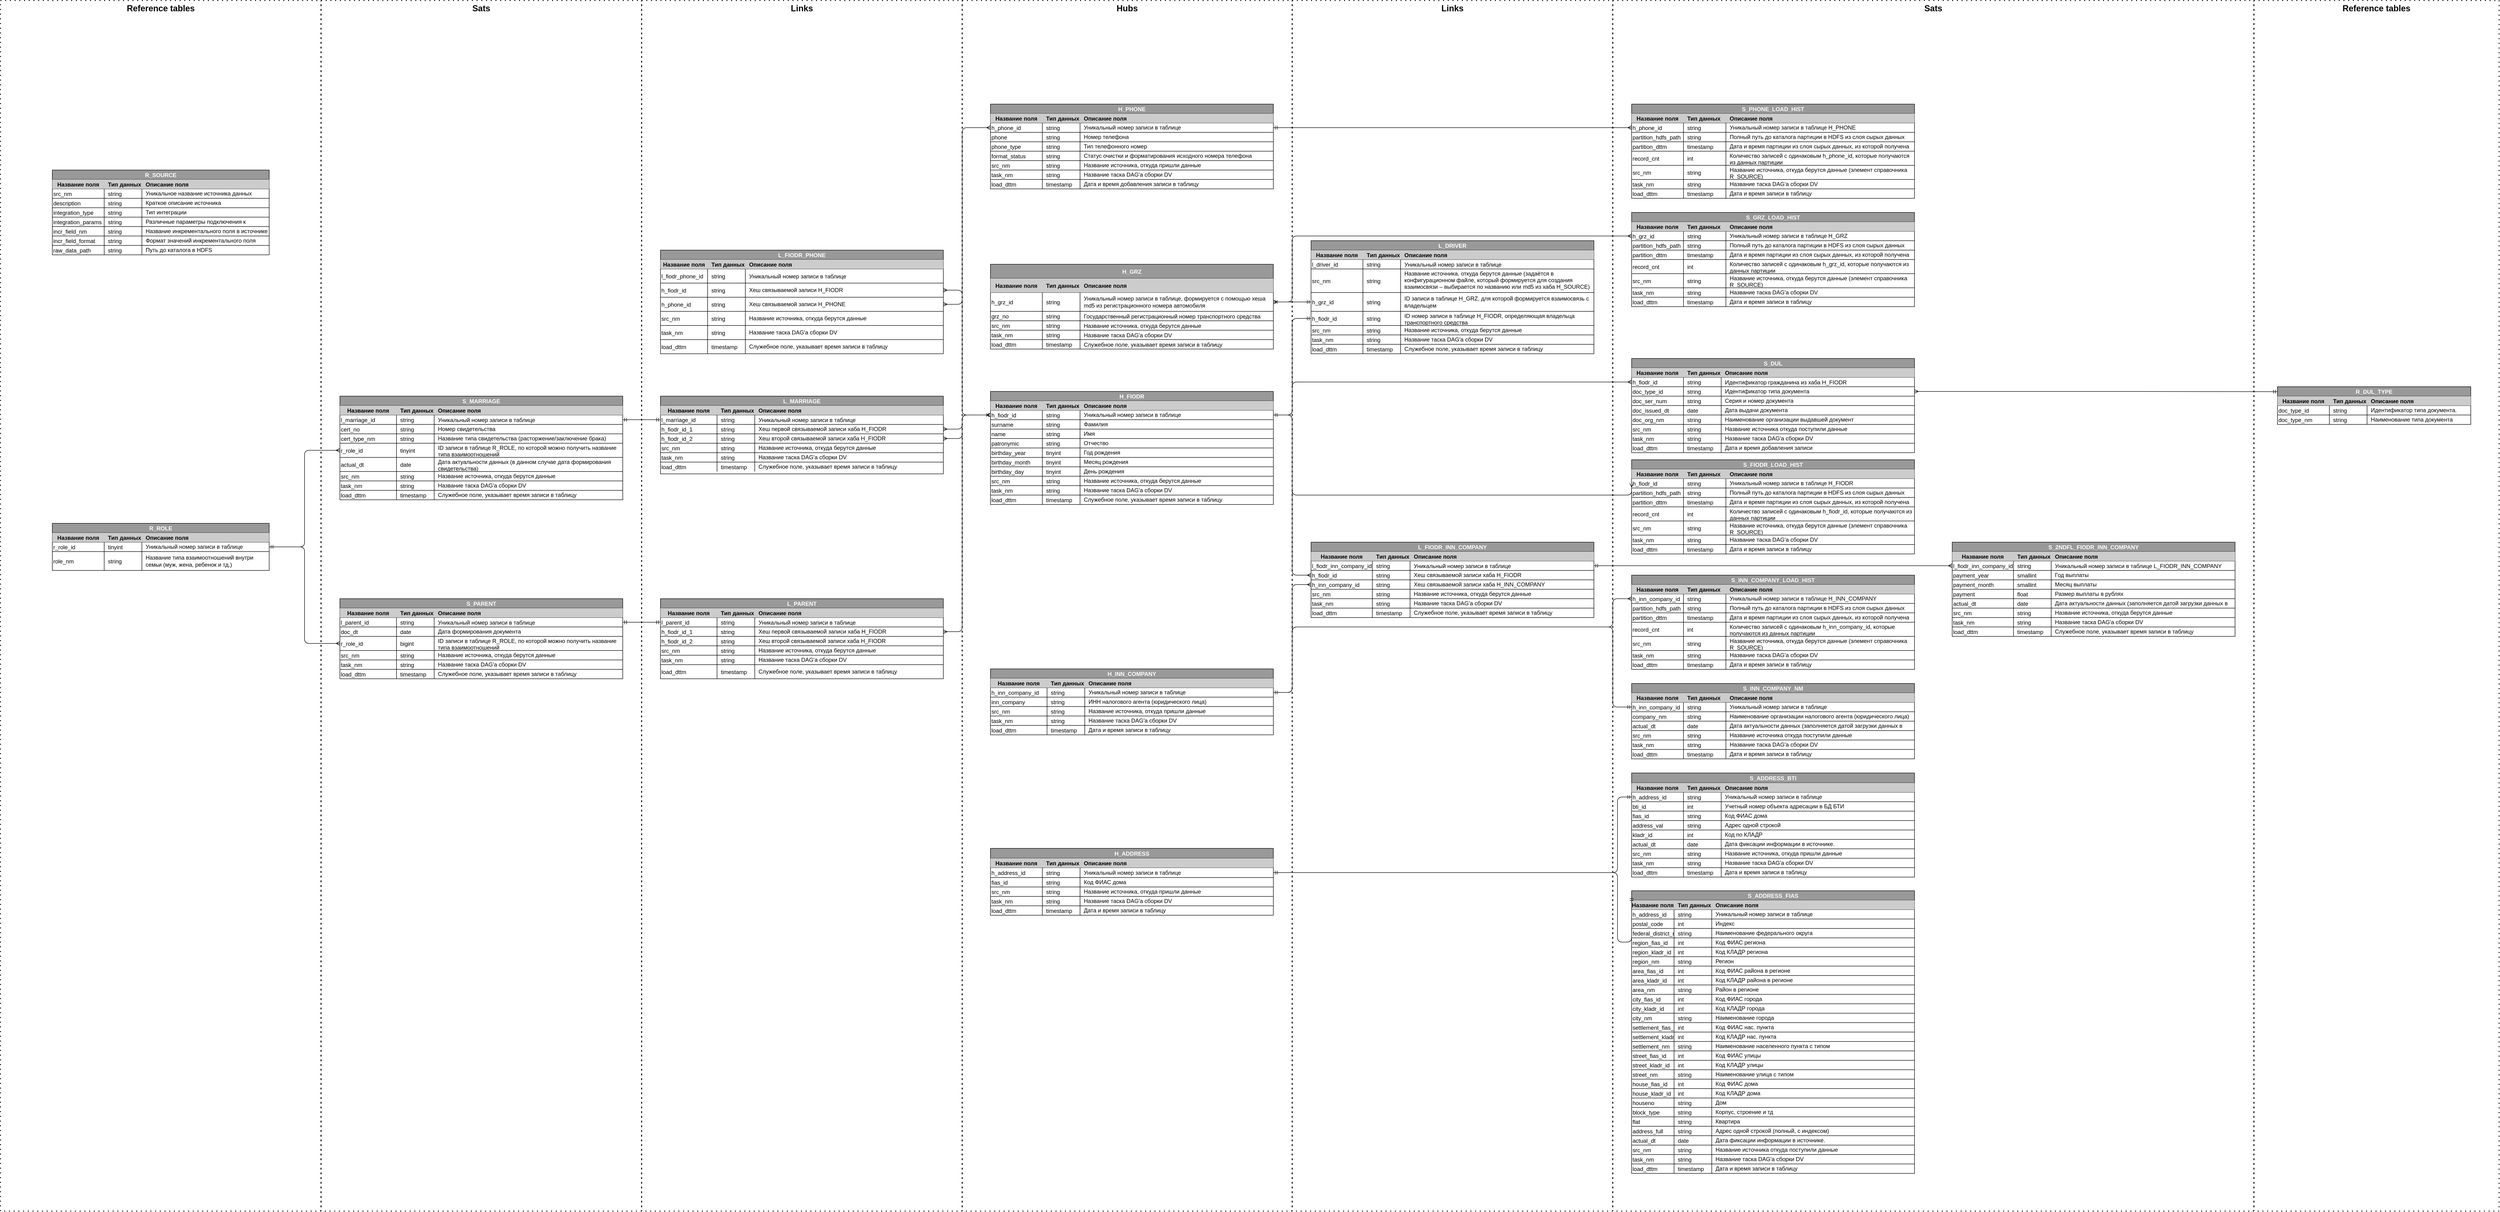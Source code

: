 <mxfile version="14.5.0" type="github">
  <diagram id="dFcGTcOO6VKS4K1IGvdy" name="Page-1">
    <mxGraphModel dx="3951" dy="1970" grid="1" gridSize="10" guides="1" tooltips="1" connect="1" arrows="1" fold="1" page="1" pageScale="1" pageWidth="827" pageHeight="1169" math="0" shadow="0">
      <root>
        <mxCell id="0" />
        <mxCell id="1" parent="0" />
        <mxCell id="EPkseS7NzwhFI91PUBss-153" value="&lt;font style=&quot;font-size: 18px&quot;&gt;&lt;b&gt;Reference tables&lt;/b&gt;&lt;/font&gt;" style="rounded=0;whiteSpace=wrap;html=1;dashed=1;fillColor=none;strokeWidth=2;perimeterSpacing=12;dashPattern=1 4;verticalAlign=top;" parent="1" vertex="1">
          <mxGeometry x="-2620" y="-390" width="680" height="2570" as="geometry" />
        </mxCell>
        <mxCell id="EPkseS7NzwhFI91PUBss-152" value="&lt;font style=&quot;font-size: 18px&quot;&gt;&lt;b&gt;Links&lt;/b&gt;&lt;/font&gt;" style="rounded=0;whiteSpace=wrap;html=1;dashed=1;fillColor=none;strokeWidth=2;perimeterSpacing=12;dashPattern=1 4;verticalAlign=top;" parent="1" vertex="1">
          <mxGeometry x="-1260" y="-390" width="680" height="2570" as="geometry" />
        </mxCell>
        <mxCell id="EPkseS7NzwhFI91PUBss-151" value="&lt;font style=&quot;font-size: 18px&quot;&gt;&lt;b&gt;Sats&lt;/b&gt;&lt;/font&gt;" style="rounded=0;whiteSpace=wrap;html=1;dashed=1;fillColor=none;strokeWidth=2;perimeterSpacing=12;dashPattern=1 4;verticalAlign=top;" parent="1" vertex="1">
          <mxGeometry x="-1940" y="-390" width="680" height="2570" as="geometry" />
        </mxCell>
        <mxCell id="EPkseS7NzwhFI91PUBss-148" value="&lt;font style=&quot;font-size: 18px&quot;&gt;&lt;b&gt;Hubs&lt;/b&gt;&lt;/font&gt;" style="rounded=0;whiteSpace=wrap;html=1;dashed=1;fillColor=none;strokeWidth=2;perimeterSpacing=12;dashPattern=1 4;verticalAlign=top;" parent="1" vertex="1">
          <mxGeometry x="-580" y="-390" width="700" height="2570" as="geometry" />
        </mxCell>
        <mxCell id="EPkseS7NzwhFI91PUBss-149" value="&lt;font style=&quot;font-size: 18px&quot;&gt;&lt;b&gt;Links&lt;/b&gt;&lt;/font&gt;" style="rounded=0;whiteSpace=wrap;html=1;dashed=1;fillColor=none;strokeWidth=2;perimeterSpacing=12;dashPattern=1 4;verticalAlign=top;" parent="1" vertex="1">
          <mxGeometry x="120" y="-390" width="680" height="2570" as="geometry" />
        </mxCell>
        <mxCell id="EPkseS7NzwhFI91PUBss-150" value="&lt;font style=&quot;font-size: 18px&quot;&gt;&lt;b&gt;Sats&lt;/b&gt;&lt;/font&gt;" style="rounded=0;whiteSpace=wrap;html=1;dashed=1;fillColor=none;strokeWidth=2;perimeterSpacing=12;dashPattern=1 4;verticalAlign=top;" parent="1" vertex="1">
          <mxGeometry x="800" y="-390" width="1360" height="2570" as="geometry" />
        </mxCell>
        <mxCell id="sgqDZq_n20WNryxTrBRQ-63" value="" style="html=1;strokeColor=#000000;fontColor=#FFFFFF;startArrow=ERmany;startFill=0;endArrow=ERmandOne;endFill=0;exitX=1;exitY=0.5;exitDx=0;exitDy=0;edgeStyle=orthogonalEdgeStyle;" parent="1" source="sgqDZq_n20WNryxTrBRQ-72" target="sgqDZq_n20WNryxTrBRQ-122" edge="1">
          <mxGeometry width="100" relative="1" as="geometry">
            <mxPoint x="260" y="351" as="sourcePoint" />
            <mxPoint x="219.04" y="63.376" as="targetPoint" />
          </mxGeometry>
        </mxCell>
        <mxCell id="sgqDZq_n20WNryxTrBRQ-65" value="" style="html=1;strokeColor=#000000;fontColor=#FFFFFF;startArrow=ERmandOne;startFill=0;endArrow=ERmandOne;endFill=0;exitX=0;exitY=0.5;exitDx=0;exitDy=0;entryX=1;entryY=0.5;entryDx=0;entryDy=0;edgeStyle=orthogonalEdgeStyle;" parent="1" source="sgqDZq_n20WNryxTrBRQ-126" target="UNvLWvAiq8z-6MAezgbr-6" edge="1">
          <mxGeometry width="100" relative="1" as="geometry">
            <mxPoint x="485" y="207" as="sourcePoint" />
            <mxPoint x="90" y="534" as="targetPoint" />
          </mxGeometry>
        </mxCell>
        <mxCell id="sgqDZq_n20WNryxTrBRQ-67" value="H_GRZ" style="shape=table;startSize=30;container=1;collapsible=1;childLayout=tableLayout;fixedRows=1;rowLines=1;fontStyle=1;align=center;resizeLast=1;fillColor=#999999;fontColor=#FFFFFF;" parent="1" vertex="1">
          <mxGeometry x="-520" y="170" width="600" height="180" as="geometry" />
        </mxCell>
        <mxCell id="sgqDZq_n20WNryxTrBRQ-68" value="" style="shape=partialRectangle;collapsible=0;dropTarget=0;pointerEvents=0;fillColor=none;top=0;left=0;bottom=1;right=0;points=[[0,0.5],[1,0.5]];portConstraint=eastwest;" parent="sgqDZq_n20WNryxTrBRQ-67" vertex="1">
          <mxGeometry y="30" width="600" height="30" as="geometry" />
        </mxCell>
        <mxCell id="sgqDZq_n20WNryxTrBRQ-69" value="Название поля" style="shape=partialRectangle;connectable=0;top=0;left=0;bottom=0;right=0;fontStyle=1;overflow=hidden;fillColor=#CCCCCC;" parent="sgqDZq_n20WNryxTrBRQ-68" vertex="1">
          <mxGeometry width="110" height="30" as="geometry" />
        </mxCell>
        <mxCell id="sgqDZq_n20WNryxTrBRQ-70" value="Тип данных" style="shape=partialRectangle;connectable=0;top=0;left=0;bottom=0;right=0;align=left;spacingLeft=6;fontStyle=1;overflow=hidden;fillColor=#CCCCCC;" parent="sgqDZq_n20WNryxTrBRQ-68" vertex="1">
          <mxGeometry x="110" width="80" height="30" as="geometry" />
        </mxCell>
        <mxCell id="sgqDZq_n20WNryxTrBRQ-71" value="Описание поля" style="shape=partialRectangle;connectable=0;top=0;left=0;bottom=0;right=0;align=left;spacingLeft=6;fontStyle=1;overflow=hidden;fillColor=#CCCCCC;" parent="sgqDZq_n20WNryxTrBRQ-68" vertex="1">
          <mxGeometry x="190" width="410" height="30" as="geometry" />
        </mxCell>
        <mxCell id="sgqDZq_n20WNryxTrBRQ-72" value="" style="shape=partialRectangle;collapsible=0;dropTarget=0;pointerEvents=0;fillColor=none;top=0;left=0;bottom=0;right=0;points=[[0,0.5],[1,0.5]];portConstraint=eastwest;whiteSpace=wrap;" parent="sgqDZq_n20WNryxTrBRQ-67" vertex="1">
          <mxGeometry y="60" width="600" height="40" as="geometry" />
        </mxCell>
        <mxCell id="sgqDZq_n20WNryxTrBRQ-73" value="h_grz_id" style="shape=partialRectangle;connectable=0;fillColor=none;top=0;left=0;bottom=0;right=0;editable=1;overflow=hidden;align=left;" parent="sgqDZq_n20WNryxTrBRQ-72" vertex="1">
          <mxGeometry width="110" height="40" as="geometry" />
        </mxCell>
        <mxCell id="sgqDZq_n20WNryxTrBRQ-74" value="string" style="shape=partialRectangle;connectable=0;fillColor=none;top=0;left=0;bottom=0;right=0;align=left;spacingLeft=6;overflow=hidden;" parent="sgqDZq_n20WNryxTrBRQ-72" vertex="1">
          <mxGeometry x="110" width="80" height="40" as="geometry" />
        </mxCell>
        <mxCell id="sgqDZq_n20WNryxTrBRQ-75" value="Уникальный номер записи в таблице, формируется с помощью хеша md5 из регистрационного номера автомобиля" style="shape=partialRectangle;connectable=0;fillColor=none;top=0;left=0;bottom=0;right=0;align=left;spacingLeft=6;overflow=hidden;whiteSpace=wrap;" parent="sgqDZq_n20WNryxTrBRQ-72" vertex="1">
          <mxGeometry x="190" width="410" height="40" as="geometry" />
        </mxCell>
        <mxCell id="sgqDZq_n20WNryxTrBRQ-84" style="shape=partialRectangle;collapsible=0;dropTarget=0;pointerEvents=0;fillColor=none;top=0;left=0;bottom=0;right=0;points=[[0,0.5],[1,0.5]];portConstraint=eastwest;" parent="sgqDZq_n20WNryxTrBRQ-67" vertex="1">
          <mxGeometry y="100" width="600" height="20" as="geometry" />
        </mxCell>
        <mxCell id="sgqDZq_n20WNryxTrBRQ-85" value="grz_no" style="shape=partialRectangle;connectable=0;fillColor=none;top=0;left=0;bottom=0;right=0;editable=1;overflow=hidden;align=left;" parent="sgqDZq_n20WNryxTrBRQ-84" vertex="1">
          <mxGeometry width="110" height="20" as="geometry" />
        </mxCell>
        <mxCell id="sgqDZq_n20WNryxTrBRQ-86" value="string" style="shape=partialRectangle;connectable=0;fillColor=none;top=0;left=0;bottom=0;right=0;align=left;spacingLeft=6;overflow=hidden;" parent="sgqDZq_n20WNryxTrBRQ-84" vertex="1">
          <mxGeometry x="110" width="80" height="20" as="geometry" />
        </mxCell>
        <mxCell id="sgqDZq_n20WNryxTrBRQ-87" value="Государственный регистрационный номер транспортного средства" style="shape=partialRectangle;connectable=0;fillColor=none;top=0;left=0;bottom=0;right=0;align=left;spacingLeft=6;overflow=hidden;" parent="sgqDZq_n20WNryxTrBRQ-84" vertex="1">
          <mxGeometry x="190" width="410" height="20" as="geometry" />
        </mxCell>
        <mxCell id="iINGVpcgLTFxF7QF2aCY-89" style="shape=partialRectangle;collapsible=0;dropTarget=0;pointerEvents=0;fillColor=none;top=0;left=0;bottom=0;right=0;points=[[0,0.5],[1,0.5]];portConstraint=eastwest;" parent="sgqDZq_n20WNryxTrBRQ-67" vertex="1">
          <mxGeometry y="120" width="600" height="20" as="geometry" />
        </mxCell>
        <mxCell id="iINGVpcgLTFxF7QF2aCY-90" value="src_nm" style="shape=partialRectangle;connectable=0;fillColor=none;top=0;left=0;bottom=0;right=0;editable=1;overflow=hidden;align=left;" parent="iINGVpcgLTFxF7QF2aCY-89" vertex="1">
          <mxGeometry width="110" height="20" as="geometry" />
        </mxCell>
        <mxCell id="iINGVpcgLTFxF7QF2aCY-91" value="string" style="shape=partialRectangle;connectable=0;fillColor=none;top=0;left=0;bottom=0;right=0;align=left;spacingLeft=6;overflow=hidden;" parent="iINGVpcgLTFxF7QF2aCY-89" vertex="1">
          <mxGeometry x="110" width="80" height="20" as="geometry" />
        </mxCell>
        <mxCell id="iINGVpcgLTFxF7QF2aCY-92" value="Название источника, откуда берутся данные" style="shape=partialRectangle;connectable=0;fillColor=none;top=0;left=0;bottom=0;right=0;align=left;spacingLeft=6;overflow=hidden;" parent="iINGVpcgLTFxF7QF2aCY-89" vertex="1">
          <mxGeometry x="190" width="410" height="20" as="geometry" />
        </mxCell>
        <mxCell id="iINGVpcgLTFxF7QF2aCY-85" style="shape=partialRectangle;collapsible=0;dropTarget=0;pointerEvents=0;fillColor=none;top=0;left=0;bottom=0;right=0;points=[[0,0.5],[1,0.5]];portConstraint=eastwest;" parent="sgqDZq_n20WNryxTrBRQ-67" vertex="1">
          <mxGeometry y="140" width="600" height="20" as="geometry" />
        </mxCell>
        <mxCell id="iINGVpcgLTFxF7QF2aCY-86" value="task_nm" style="shape=partialRectangle;connectable=0;fillColor=none;top=0;left=0;bottom=0;right=0;editable=1;overflow=hidden;align=left;" parent="iINGVpcgLTFxF7QF2aCY-85" vertex="1">
          <mxGeometry width="110" height="20" as="geometry" />
        </mxCell>
        <mxCell id="iINGVpcgLTFxF7QF2aCY-87" value="string" style="shape=partialRectangle;connectable=0;fillColor=none;top=0;left=0;bottom=0;right=0;align=left;spacingLeft=6;overflow=hidden;" parent="iINGVpcgLTFxF7QF2aCY-85" vertex="1">
          <mxGeometry x="110" width="80" height="20" as="geometry" />
        </mxCell>
        <mxCell id="iINGVpcgLTFxF7QF2aCY-88" value="Название таска DAG&#39;а сборки DV" style="shape=partialRectangle;connectable=0;fillColor=none;top=0;left=0;bottom=0;right=0;align=left;spacingLeft=6;overflow=hidden;" parent="iINGVpcgLTFxF7QF2aCY-85" vertex="1">
          <mxGeometry x="190" width="410" height="20" as="geometry" />
        </mxCell>
        <mxCell id="d1YsTmhfaOhgNQQaUZh--13" style="shape=partialRectangle;collapsible=0;dropTarget=0;pointerEvents=0;fillColor=none;top=0;left=0;bottom=0;right=0;points=[[0,0.5],[1,0.5]];portConstraint=eastwest;" parent="sgqDZq_n20WNryxTrBRQ-67" vertex="1">
          <mxGeometry y="160" width="600" height="20" as="geometry" />
        </mxCell>
        <mxCell id="d1YsTmhfaOhgNQQaUZh--14" value="load_dttm" style="shape=partialRectangle;connectable=0;fillColor=none;top=0;left=0;bottom=0;right=0;editable=1;overflow=hidden;align=left;" parent="d1YsTmhfaOhgNQQaUZh--13" vertex="1">
          <mxGeometry width="110" height="20" as="geometry" />
        </mxCell>
        <mxCell id="d1YsTmhfaOhgNQQaUZh--15" value="timestamp" style="shape=partialRectangle;connectable=0;fillColor=none;top=0;left=0;bottom=0;right=0;align=left;spacingLeft=6;overflow=hidden;" parent="d1YsTmhfaOhgNQQaUZh--13" vertex="1">
          <mxGeometry x="110" width="80" height="20" as="geometry" />
        </mxCell>
        <mxCell id="d1YsTmhfaOhgNQQaUZh--16" value="Служебное поле, указывает время записи в таблицу" style="shape=partialRectangle;connectable=0;fillColor=none;top=0;left=0;bottom=0;right=0;align=left;spacingLeft=6;overflow=hidden;" parent="d1YsTmhfaOhgNQQaUZh--13" vertex="1">
          <mxGeometry x="190" width="410" height="20" as="geometry" />
        </mxCell>
        <mxCell id="sgqDZq_n20WNryxTrBRQ-109" value="L_DRIVER" style="shape=table;startSize=20;container=1;collapsible=1;childLayout=tableLayout;fixedRows=1;rowLines=1;fontStyle=1;align=center;resizeLast=1;fillColor=#999999;fontColor=#FFFFFF;" parent="1" vertex="1">
          <mxGeometry x="160" y="120" width="600" height="240" as="geometry" />
        </mxCell>
        <mxCell id="sgqDZq_n20WNryxTrBRQ-110" value="" style="shape=partialRectangle;collapsible=0;dropTarget=0;pointerEvents=0;fillColor=none;top=0;left=0;bottom=1;right=0;points=[[0,0.5],[1,0.5]];portConstraint=eastwest;" parent="sgqDZq_n20WNryxTrBRQ-109" vertex="1">
          <mxGeometry y="20" width="600" height="20" as="geometry" />
        </mxCell>
        <mxCell id="sgqDZq_n20WNryxTrBRQ-111" value="Название поля" style="shape=partialRectangle;connectable=0;top=0;left=0;bottom=0;right=0;fontStyle=1;overflow=hidden;fillColor=#CCCCCC;" parent="sgqDZq_n20WNryxTrBRQ-110" vertex="1">
          <mxGeometry width="110" height="20" as="geometry" />
        </mxCell>
        <mxCell id="sgqDZq_n20WNryxTrBRQ-112" value="Тип данных" style="shape=partialRectangle;connectable=0;top=0;left=0;bottom=0;right=0;align=left;spacingLeft=6;fontStyle=1;overflow=hidden;fillColor=#CCCCCC;" parent="sgqDZq_n20WNryxTrBRQ-110" vertex="1">
          <mxGeometry x="110" width="80" height="20" as="geometry" />
        </mxCell>
        <mxCell id="sgqDZq_n20WNryxTrBRQ-113" value="Описание поля" style="shape=partialRectangle;connectable=0;top=0;left=0;bottom=0;right=0;align=left;spacingLeft=6;fontStyle=1;overflow=hidden;fillColor=#CCCCCC;" parent="sgqDZq_n20WNryxTrBRQ-110" vertex="1">
          <mxGeometry x="190" width="410" height="20" as="geometry" />
        </mxCell>
        <mxCell id="sgqDZq_n20WNryxTrBRQ-114" value="" style="shape=partialRectangle;collapsible=0;dropTarget=0;pointerEvents=0;fillColor=none;top=0;left=0;bottom=0;right=0;points=[[0,0.5],[1,0.5]];portConstraint=eastwest;align=left;" parent="sgqDZq_n20WNryxTrBRQ-109" vertex="1">
          <mxGeometry y="40" width="600" height="20" as="geometry" />
        </mxCell>
        <mxCell id="sgqDZq_n20WNryxTrBRQ-115" value="l_driver_id" style="shape=partialRectangle;connectable=0;fillColor=none;top=0;left=0;bottom=0;right=0;editable=1;overflow=hidden;align=left;" parent="sgqDZq_n20WNryxTrBRQ-114" vertex="1">
          <mxGeometry width="110" height="20" as="geometry" />
        </mxCell>
        <mxCell id="sgqDZq_n20WNryxTrBRQ-116" value="string" style="shape=partialRectangle;connectable=0;fillColor=none;top=0;left=0;bottom=0;right=0;align=left;spacingLeft=6;overflow=hidden;" parent="sgqDZq_n20WNryxTrBRQ-114" vertex="1">
          <mxGeometry x="110" width="80" height="20" as="geometry" />
        </mxCell>
        <mxCell id="sgqDZq_n20WNryxTrBRQ-117" value="Уникальный номер записи в таблице" style="shape=partialRectangle;connectable=0;fillColor=none;top=0;left=0;bottom=0;right=0;align=left;spacingLeft=6;overflow=hidden;" parent="sgqDZq_n20WNryxTrBRQ-114" vertex="1">
          <mxGeometry x="190" width="410" height="20" as="geometry" />
        </mxCell>
        <mxCell id="sgqDZq_n20WNryxTrBRQ-118" value="" style="shape=partialRectangle;collapsible=0;dropTarget=0;pointerEvents=0;fillColor=none;top=0;left=0;bottom=0;right=0;points=[[0,0.5],[1,0.5]];portConstraint=eastwest;" parent="sgqDZq_n20WNryxTrBRQ-109" vertex="1">
          <mxGeometry y="60" width="600" height="50" as="geometry" />
        </mxCell>
        <mxCell id="sgqDZq_n20WNryxTrBRQ-119" value="src_nm" style="shape=partialRectangle;connectable=0;fillColor=none;top=0;left=0;bottom=0;right=0;editable=1;overflow=hidden;align=left;" parent="sgqDZq_n20WNryxTrBRQ-118" vertex="1">
          <mxGeometry width="110" height="50" as="geometry" />
        </mxCell>
        <mxCell id="sgqDZq_n20WNryxTrBRQ-120" value="string" style="shape=partialRectangle;connectable=0;fillColor=none;top=0;left=0;bottom=0;right=0;align=left;spacingLeft=6;overflow=hidden;" parent="sgqDZq_n20WNryxTrBRQ-118" vertex="1">
          <mxGeometry x="110" width="80" height="50" as="geometry" />
        </mxCell>
        <mxCell id="sgqDZq_n20WNryxTrBRQ-121" value="Название источника, откуда берутся данные (задаётся в конфигурационном файле, который формируется для создания взаимосвязи – выбирается по названию или md5 из хаба H_SOURCE)&#xa;" style="shape=partialRectangle;connectable=0;fillColor=none;top=0;left=0;bottom=0;right=0;align=left;spacingLeft=6;overflow=hidden;whiteSpace=wrap;" parent="sgqDZq_n20WNryxTrBRQ-118" vertex="1">
          <mxGeometry x="190" width="410" height="50" as="geometry" />
        </mxCell>
        <mxCell id="sgqDZq_n20WNryxTrBRQ-122" value="" style="shape=partialRectangle;collapsible=0;dropTarget=0;pointerEvents=0;fillColor=none;top=0;left=0;bottom=0;right=0;points=[[0,0.5],[1,0.5]];portConstraint=eastwest;" parent="sgqDZq_n20WNryxTrBRQ-109" vertex="1">
          <mxGeometry y="110" width="600" height="40" as="geometry" />
        </mxCell>
        <mxCell id="sgqDZq_n20WNryxTrBRQ-123" value="h_grz_id" style="shape=partialRectangle;connectable=0;fillColor=none;top=0;left=0;bottom=0;right=0;editable=1;overflow=hidden;align=left;" parent="sgqDZq_n20WNryxTrBRQ-122" vertex="1">
          <mxGeometry width="110" height="40" as="geometry" />
        </mxCell>
        <mxCell id="sgqDZq_n20WNryxTrBRQ-124" value="string" style="shape=partialRectangle;connectable=0;fillColor=none;top=0;left=0;bottom=0;right=0;align=left;spacingLeft=6;overflow=hidden;" parent="sgqDZq_n20WNryxTrBRQ-122" vertex="1">
          <mxGeometry x="110" width="80" height="40" as="geometry" />
        </mxCell>
        <mxCell id="sgqDZq_n20WNryxTrBRQ-125" value="ID записи в таблице H_GRZ, для которой формируется взаимосвязь с владельцем" style="shape=partialRectangle;connectable=0;fillColor=none;top=0;left=0;bottom=0;right=0;align=left;spacingLeft=6;overflow=hidden;whiteSpace=wrap;" parent="sgqDZq_n20WNryxTrBRQ-122" vertex="1">
          <mxGeometry x="190" width="410" height="40" as="geometry" />
        </mxCell>
        <mxCell id="sgqDZq_n20WNryxTrBRQ-126" style="shape=partialRectangle;collapsible=0;dropTarget=0;pointerEvents=0;fillColor=none;top=0;left=0;bottom=0;right=0;points=[[0,0.5],[1,0.5]];portConstraint=eastwest;" parent="sgqDZq_n20WNryxTrBRQ-109" vertex="1">
          <mxGeometry y="150" width="600" height="30" as="geometry" />
        </mxCell>
        <mxCell id="sgqDZq_n20WNryxTrBRQ-127" value="h_fiodr_id" style="shape=partialRectangle;connectable=0;fillColor=none;top=0;left=0;bottom=0;right=0;editable=1;overflow=hidden;align=left;" parent="sgqDZq_n20WNryxTrBRQ-126" vertex="1">
          <mxGeometry width="110" height="30" as="geometry" />
        </mxCell>
        <mxCell id="sgqDZq_n20WNryxTrBRQ-128" value="string" style="shape=partialRectangle;connectable=0;fillColor=none;top=0;left=0;bottom=0;right=0;align=left;spacingLeft=6;overflow=hidden;" parent="sgqDZq_n20WNryxTrBRQ-126" vertex="1">
          <mxGeometry x="110" width="80" height="30" as="geometry" />
        </mxCell>
        <mxCell id="sgqDZq_n20WNryxTrBRQ-129" value="ID номер записи в таблице H_FIODR, определяющая владельца транспортного средства" style="shape=partialRectangle;connectable=0;fillColor=none;top=0;left=0;bottom=0;right=0;align=left;spacingLeft=6;overflow=hidden;whiteSpace=wrap;" parent="sgqDZq_n20WNryxTrBRQ-126" vertex="1">
          <mxGeometry x="190" width="410" height="30" as="geometry" />
        </mxCell>
        <mxCell id="iINGVpcgLTFxF7QF2aCY-77" style="shape=partialRectangle;collapsible=0;dropTarget=0;pointerEvents=0;fillColor=none;top=0;left=0;bottom=0;right=0;points=[[0,0.5],[1,0.5]];portConstraint=eastwest;" parent="sgqDZq_n20WNryxTrBRQ-109" vertex="1">
          <mxGeometry y="180" width="600" height="20" as="geometry" />
        </mxCell>
        <mxCell id="iINGVpcgLTFxF7QF2aCY-78" value="src_nm" style="shape=partialRectangle;connectable=0;fillColor=none;top=0;left=0;bottom=0;right=0;editable=1;overflow=hidden;align=left;" parent="iINGVpcgLTFxF7QF2aCY-77" vertex="1">
          <mxGeometry width="110" height="20" as="geometry" />
        </mxCell>
        <mxCell id="iINGVpcgLTFxF7QF2aCY-79" value="string" style="shape=partialRectangle;connectable=0;fillColor=none;top=0;left=0;bottom=0;right=0;align=left;spacingLeft=6;overflow=hidden;" parent="iINGVpcgLTFxF7QF2aCY-77" vertex="1">
          <mxGeometry x="110" width="80" height="20" as="geometry" />
        </mxCell>
        <mxCell id="iINGVpcgLTFxF7QF2aCY-80" value="Название источника, откуда берутся данные" style="shape=partialRectangle;connectable=0;fillColor=none;top=0;left=0;bottom=0;right=0;align=left;spacingLeft=6;overflow=hidden;whiteSpace=wrap;" parent="iINGVpcgLTFxF7QF2aCY-77" vertex="1">
          <mxGeometry x="190" width="410" height="20" as="geometry" />
        </mxCell>
        <mxCell id="iINGVpcgLTFxF7QF2aCY-73" style="shape=partialRectangle;collapsible=0;dropTarget=0;pointerEvents=0;fillColor=none;top=0;left=0;bottom=0;right=0;points=[[0,0.5],[1,0.5]];portConstraint=eastwest;" parent="sgqDZq_n20WNryxTrBRQ-109" vertex="1">
          <mxGeometry y="200" width="600" height="20" as="geometry" />
        </mxCell>
        <mxCell id="iINGVpcgLTFxF7QF2aCY-74" value="task_nm" style="shape=partialRectangle;connectable=0;fillColor=none;top=0;left=0;bottom=0;right=0;editable=1;overflow=hidden;align=left;" parent="iINGVpcgLTFxF7QF2aCY-73" vertex="1">
          <mxGeometry width="110" height="20" as="geometry" />
        </mxCell>
        <mxCell id="iINGVpcgLTFxF7QF2aCY-75" value="string" style="shape=partialRectangle;connectable=0;fillColor=none;top=0;left=0;bottom=0;right=0;align=left;spacingLeft=6;overflow=hidden;" parent="iINGVpcgLTFxF7QF2aCY-73" vertex="1">
          <mxGeometry x="110" width="80" height="20" as="geometry" />
        </mxCell>
        <mxCell id="iINGVpcgLTFxF7QF2aCY-76" value="Название таска DAG&#39;а сборки DV" style="shape=partialRectangle;connectable=0;fillColor=none;top=0;left=0;bottom=0;right=0;align=left;spacingLeft=6;overflow=hidden;whiteSpace=wrap;" parent="iINGVpcgLTFxF7QF2aCY-73" vertex="1">
          <mxGeometry x="190" width="410" height="20" as="geometry" />
        </mxCell>
        <mxCell id="XjfbZmdfT7sj089IL32q-1" style="shape=partialRectangle;collapsible=0;dropTarget=0;pointerEvents=0;fillColor=none;top=0;left=0;bottom=0;right=0;points=[[0,0.5],[1,0.5]];portConstraint=eastwest;" parent="sgqDZq_n20WNryxTrBRQ-109" vertex="1">
          <mxGeometry y="220" width="600" height="20" as="geometry" />
        </mxCell>
        <mxCell id="XjfbZmdfT7sj089IL32q-2" value="load_dttm" style="shape=partialRectangle;connectable=0;fillColor=none;top=0;left=0;bottom=0;right=0;editable=1;overflow=hidden;align=left;" parent="XjfbZmdfT7sj089IL32q-1" vertex="1">
          <mxGeometry width="110" height="20" as="geometry" />
        </mxCell>
        <mxCell id="XjfbZmdfT7sj089IL32q-3" value="timestamp" style="shape=partialRectangle;connectable=0;fillColor=none;top=0;left=0;bottom=0;right=0;align=left;spacingLeft=6;overflow=hidden;" parent="XjfbZmdfT7sj089IL32q-1" vertex="1">
          <mxGeometry x="110" width="80" height="20" as="geometry" />
        </mxCell>
        <mxCell id="XjfbZmdfT7sj089IL32q-4" value="Служебное поле, указывает время записи в таблицу" style="shape=partialRectangle;connectable=0;fillColor=none;top=0;left=0;bottom=0;right=0;align=left;spacingLeft=6;overflow=hidden;whiteSpace=wrap;" parent="XjfbZmdfT7sj089IL32q-1" vertex="1">
          <mxGeometry x="190" width="410" height="20" as="geometry" />
        </mxCell>
        <mxCell id="Fi9RAI6sNOyQZMEyOrty-129" value="R_ROLE" style="shape=table;startSize=20;container=1;collapsible=1;childLayout=tableLayout;fixedRows=1;rowLines=1;fontStyle=1;align=center;resizeLast=1;fillColor=#999999;fontColor=#FFFFFF;" parent="1" vertex="1">
          <mxGeometry x="-2510" y="720" width="460" height="100" as="geometry" />
        </mxCell>
        <mxCell id="Fi9RAI6sNOyQZMEyOrty-130" value="" style="shape=partialRectangle;collapsible=0;dropTarget=0;pointerEvents=0;fillColor=none;top=0;left=0;bottom=1;right=0;points=[[0,0.5],[1,0.5]];portConstraint=eastwest;" parent="Fi9RAI6sNOyQZMEyOrty-129" vertex="1">
          <mxGeometry y="20" width="460" height="20" as="geometry" />
        </mxCell>
        <mxCell id="Fi9RAI6sNOyQZMEyOrty-131" value="Название поля" style="shape=partialRectangle;connectable=0;top=0;left=0;bottom=0;right=0;fontStyle=1;overflow=hidden;fillColor=#CCCCCC;" parent="Fi9RAI6sNOyQZMEyOrty-130" vertex="1">
          <mxGeometry width="110" height="20" as="geometry" />
        </mxCell>
        <mxCell id="Fi9RAI6sNOyQZMEyOrty-132" value="Тип данных" style="shape=partialRectangle;connectable=0;top=0;left=0;bottom=0;right=0;align=left;spacingLeft=6;fontStyle=1;overflow=hidden;fillColor=#CCCCCC;" parent="Fi9RAI6sNOyQZMEyOrty-130" vertex="1">
          <mxGeometry x="110" width="80" height="20" as="geometry" />
        </mxCell>
        <mxCell id="Fi9RAI6sNOyQZMEyOrty-133" value="Описание поля" style="shape=partialRectangle;connectable=0;top=0;left=0;bottom=0;right=0;align=left;spacingLeft=6;fontStyle=1;overflow=hidden;fillColor=#CCCCCC;" parent="Fi9RAI6sNOyQZMEyOrty-130" vertex="1">
          <mxGeometry x="190" width="270" height="20" as="geometry" />
        </mxCell>
        <mxCell id="Fi9RAI6sNOyQZMEyOrty-150" style="shape=partialRectangle;collapsible=0;dropTarget=0;pointerEvents=0;fillColor=none;top=0;left=0;bottom=0;right=0;points=[[0,0.5],[1,0.5]];portConstraint=eastwest;" parent="Fi9RAI6sNOyQZMEyOrty-129" vertex="1">
          <mxGeometry y="40" width="460" height="20" as="geometry" />
        </mxCell>
        <mxCell id="Fi9RAI6sNOyQZMEyOrty-151" value="r_role_id" style="shape=partialRectangle;connectable=0;fillColor=none;top=0;left=0;bottom=0;right=0;editable=1;overflow=hidden;align=left;" parent="Fi9RAI6sNOyQZMEyOrty-150" vertex="1">
          <mxGeometry width="110" height="20" as="geometry" />
        </mxCell>
        <mxCell id="Fi9RAI6sNOyQZMEyOrty-152" value="tinyint" style="shape=partialRectangle;connectable=0;fillColor=none;top=0;left=0;bottom=0;right=0;align=left;spacingLeft=6;overflow=hidden;" parent="Fi9RAI6sNOyQZMEyOrty-150" vertex="1">
          <mxGeometry x="110" width="80" height="20" as="geometry" />
        </mxCell>
        <mxCell id="Fi9RAI6sNOyQZMEyOrty-153" value="Уникальный номер записи в таблице" style="shape=partialRectangle;connectable=0;fillColor=none;top=0;left=0;bottom=0;right=0;align=left;spacingLeft=6;overflow=hidden;whiteSpace=wrap;" parent="Fi9RAI6sNOyQZMEyOrty-150" vertex="1">
          <mxGeometry x="190" width="270" height="20" as="geometry" />
        </mxCell>
        <mxCell id="Fi9RAI6sNOyQZMEyOrty-154" style="shape=partialRectangle;collapsible=0;dropTarget=0;pointerEvents=0;fillColor=none;top=0;left=0;bottom=0;right=0;points=[[0,0.5],[1,0.5]];portConstraint=eastwest;" parent="Fi9RAI6sNOyQZMEyOrty-129" vertex="1">
          <mxGeometry y="60" width="460" height="40" as="geometry" />
        </mxCell>
        <mxCell id="Fi9RAI6sNOyQZMEyOrty-155" value="role_nm" style="shape=partialRectangle;connectable=0;fillColor=none;top=0;left=0;bottom=0;right=0;editable=1;overflow=hidden;align=left;" parent="Fi9RAI6sNOyQZMEyOrty-154" vertex="1">
          <mxGeometry width="110" height="40" as="geometry" />
        </mxCell>
        <mxCell id="Fi9RAI6sNOyQZMEyOrty-156" value="string" style="shape=partialRectangle;connectable=0;fillColor=none;top=0;left=0;bottom=0;right=0;align=left;spacingLeft=6;overflow=hidden;" parent="Fi9RAI6sNOyQZMEyOrty-154" vertex="1">
          <mxGeometry x="110" width="80" height="40" as="geometry" />
        </mxCell>
        <mxCell id="Fi9RAI6sNOyQZMEyOrty-157" value="Название типа взаимоотношений внутри семьи (муж, жена, ребенок и тд.)" style="shape=partialRectangle;connectable=0;fillColor=none;top=0;left=0;bottom=0;right=0;align=left;spacingLeft=6;overflow=hidden;whiteSpace=wrap;" parent="Fi9RAI6sNOyQZMEyOrty-154" vertex="1">
          <mxGeometry x="190" width="270" height="40" as="geometry" />
        </mxCell>
        <mxCell id="Fi9RAI6sNOyQZMEyOrty-201" value="" style="html=1;strokeColor=#000000;fontColor=#FFFFFF;startArrow=ERmany;startFill=0;endArrow=ERmandOne;endFill=0;entryX=1;entryY=0.5;entryDx=0;entryDy=0;exitX=0;exitY=0.5;exitDx=0;exitDy=0;edgeStyle=orthogonalEdgeStyle;" parent="1" source="jp5Gihf_7VO6IsTc87oi-43" target="Fi9RAI6sNOyQZMEyOrty-150" edge="1">
          <mxGeometry width="100" relative="1" as="geometry">
            <mxPoint x="-1940.6" y="926" as="sourcePoint" />
            <mxPoint x="-2040" y="870.32" as="targetPoint" />
          </mxGeometry>
        </mxCell>
        <mxCell id="UNvLWvAiq8z-6MAezgbr-1" value="H_FIODR" style="shape=table;startSize=20;container=1;collapsible=1;childLayout=tableLayout;fixedRows=1;rowLines=1;fontStyle=1;align=center;resizeLast=1;fillColor=#999999;fontColor=#FFFFFF;" parent="1" vertex="1">
          <mxGeometry x="-520" y="440" width="600" height="240.0" as="geometry" />
        </mxCell>
        <mxCell id="UNvLWvAiq8z-6MAezgbr-2" value="" style="shape=partialRectangle;collapsible=0;dropTarget=0;pointerEvents=0;fillColor=none;top=0;left=0;bottom=1;right=0;points=[[0,0.5],[1,0.5]];portConstraint=eastwest;" parent="UNvLWvAiq8z-6MAezgbr-1" vertex="1">
          <mxGeometry y="20" width="600" height="20" as="geometry" />
        </mxCell>
        <mxCell id="UNvLWvAiq8z-6MAezgbr-3" value="Название поля" style="shape=partialRectangle;connectable=0;top=0;left=0;bottom=0;right=0;fontStyle=1;overflow=hidden;fillColor=#CCCCCC;" parent="UNvLWvAiq8z-6MAezgbr-2" vertex="1">
          <mxGeometry width="110" height="20" as="geometry" />
        </mxCell>
        <mxCell id="UNvLWvAiq8z-6MAezgbr-4" value="Тип данных" style="shape=partialRectangle;connectable=0;top=0;left=0;bottom=0;right=0;align=left;spacingLeft=6;fontStyle=1;overflow=hidden;fillColor=#CCCCCC;" parent="UNvLWvAiq8z-6MAezgbr-2" vertex="1">
          <mxGeometry x="110" width="80" height="20" as="geometry" />
        </mxCell>
        <mxCell id="UNvLWvAiq8z-6MAezgbr-5" value="Описание поля" style="shape=partialRectangle;connectable=0;top=0;left=0;bottom=0;right=0;align=left;spacingLeft=6;fontStyle=1;overflow=hidden;fillColor=#CCCCCC;" parent="UNvLWvAiq8z-6MAezgbr-2" vertex="1">
          <mxGeometry x="190" width="410" height="20" as="geometry" />
        </mxCell>
        <mxCell id="UNvLWvAiq8z-6MAezgbr-6" value="" style="shape=partialRectangle;collapsible=0;dropTarget=0;pointerEvents=0;fillColor=none;top=0;left=0;bottom=0;right=0;points=[[0,0.5],[1,0.5]];portConstraint=eastwest;align=left;" parent="UNvLWvAiq8z-6MAezgbr-1" vertex="1">
          <mxGeometry y="40" width="600" height="20" as="geometry" />
        </mxCell>
        <mxCell id="UNvLWvAiq8z-6MAezgbr-7" value="h_fiodr_id" style="shape=partialRectangle;connectable=0;fillColor=none;top=0;left=0;bottom=0;right=0;editable=1;overflow=hidden;align=left;" parent="UNvLWvAiq8z-6MAezgbr-6" vertex="1">
          <mxGeometry width="110" height="20" as="geometry" />
        </mxCell>
        <mxCell id="UNvLWvAiq8z-6MAezgbr-8" value="string" style="shape=partialRectangle;connectable=0;fillColor=none;top=0;left=0;bottom=0;right=0;align=left;spacingLeft=6;overflow=hidden;" parent="UNvLWvAiq8z-6MAezgbr-6" vertex="1">
          <mxGeometry x="110" width="80" height="20" as="geometry" />
        </mxCell>
        <mxCell id="UNvLWvAiq8z-6MAezgbr-9" value="Уникальный номер записи в таблице" style="shape=partialRectangle;connectable=0;fillColor=none;top=0;left=0;bottom=0;right=0;align=left;spacingLeft=6;overflow=hidden;whiteSpace=wrap;" parent="UNvLWvAiq8z-6MAezgbr-6" vertex="1">
          <mxGeometry x="190" width="410" height="20" as="geometry" />
        </mxCell>
        <mxCell id="UNvLWvAiq8z-6MAezgbr-18" style="shape=partialRectangle;collapsible=0;dropTarget=0;pointerEvents=0;fillColor=none;top=0;left=0;bottom=0;right=0;points=[[0,0.5],[1,0.5]];portConstraint=eastwest;" parent="UNvLWvAiq8z-6MAezgbr-1" vertex="1">
          <mxGeometry y="60" width="600" height="20" as="geometry" />
        </mxCell>
        <mxCell id="UNvLWvAiq8z-6MAezgbr-19" value="surname" style="shape=partialRectangle;connectable=0;fillColor=none;top=0;left=0;bottom=0;right=0;editable=1;overflow=hidden;align=left;" parent="UNvLWvAiq8z-6MAezgbr-18" vertex="1">
          <mxGeometry width="110" height="20" as="geometry" />
        </mxCell>
        <mxCell id="UNvLWvAiq8z-6MAezgbr-20" value="string" style="shape=partialRectangle;connectable=0;fillColor=none;top=0;left=0;bottom=0;right=0;align=left;spacingLeft=6;overflow=hidden;" parent="UNvLWvAiq8z-6MAezgbr-18" vertex="1">
          <mxGeometry x="110" width="80" height="20" as="geometry" />
        </mxCell>
        <mxCell id="UNvLWvAiq8z-6MAezgbr-21" value="Фамилия" style="shape=partialRectangle;connectable=0;fillColor=none;top=0;left=0;bottom=0;right=0;align=left;spacingLeft=6;overflow=hidden;whiteSpace=wrap;" parent="UNvLWvAiq8z-6MAezgbr-18" vertex="1">
          <mxGeometry x="190" width="410" height="20" as="geometry" />
        </mxCell>
        <mxCell id="UNvLWvAiq8z-6MAezgbr-34" style="shape=partialRectangle;collapsible=0;dropTarget=0;pointerEvents=0;fillColor=none;top=0;left=0;bottom=0;right=0;points=[[0,0.5],[1,0.5]];portConstraint=eastwest;" parent="UNvLWvAiq8z-6MAezgbr-1" vertex="1">
          <mxGeometry y="80" width="600" height="20" as="geometry" />
        </mxCell>
        <mxCell id="UNvLWvAiq8z-6MAezgbr-35" value="name" style="shape=partialRectangle;connectable=0;fillColor=none;top=0;left=0;bottom=0;right=0;editable=1;overflow=hidden;align=left;" parent="UNvLWvAiq8z-6MAezgbr-34" vertex="1">
          <mxGeometry width="110" height="20" as="geometry" />
        </mxCell>
        <mxCell id="UNvLWvAiq8z-6MAezgbr-36" value="string" style="shape=partialRectangle;connectable=0;fillColor=none;top=0;left=0;bottom=0;right=0;align=left;spacingLeft=6;overflow=hidden;" parent="UNvLWvAiq8z-6MAezgbr-34" vertex="1">
          <mxGeometry x="110" width="80" height="20" as="geometry" />
        </mxCell>
        <mxCell id="UNvLWvAiq8z-6MAezgbr-37" value="Имя" style="shape=partialRectangle;connectable=0;fillColor=none;top=0;left=0;bottom=0;right=0;align=left;spacingLeft=6;overflow=hidden;whiteSpace=wrap;" parent="UNvLWvAiq8z-6MAezgbr-34" vertex="1">
          <mxGeometry x="190" width="410" height="20" as="geometry" />
        </mxCell>
        <mxCell id="UNvLWvAiq8z-6MAezgbr-30" style="shape=partialRectangle;collapsible=0;dropTarget=0;pointerEvents=0;fillColor=none;top=0;left=0;bottom=0;right=0;points=[[0,0.5],[1,0.5]];portConstraint=eastwest;" parent="UNvLWvAiq8z-6MAezgbr-1" vertex="1">
          <mxGeometry y="100" width="600" height="20" as="geometry" />
        </mxCell>
        <mxCell id="UNvLWvAiq8z-6MAezgbr-31" value="patronymic" style="shape=partialRectangle;connectable=0;fillColor=none;top=0;left=0;bottom=0;right=0;editable=1;overflow=hidden;align=left;" parent="UNvLWvAiq8z-6MAezgbr-30" vertex="1">
          <mxGeometry width="110" height="20" as="geometry" />
        </mxCell>
        <mxCell id="UNvLWvAiq8z-6MAezgbr-32" value="string" style="shape=partialRectangle;connectable=0;fillColor=none;top=0;left=0;bottom=0;right=0;align=left;spacingLeft=6;overflow=hidden;" parent="UNvLWvAiq8z-6MAezgbr-30" vertex="1">
          <mxGeometry x="110" width="80" height="20" as="geometry" />
        </mxCell>
        <mxCell id="UNvLWvAiq8z-6MAezgbr-33" value="Отчество" style="shape=partialRectangle;connectable=0;fillColor=none;top=0;left=0;bottom=0;right=0;align=left;spacingLeft=6;overflow=hidden;whiteSpace=wrap;" parent="UNvLWvAiq8z-6MAezgbr-30" vertex="1">
          <mxGeometry x="190" width="410" height="20" as="geometry" />
        </mxCell>
        <mxCell id="UNvLWvAiq8z-6MAezgbr-26" style="shape=partialRectangle;collapsible=0;dropTarget=0;pointerEvents=0;fillColor=none;top=0;left=0;bottom=0;right=0;points=[[0,0.5],[1,0.5]];portConstraint=eastwest;" parent="UNvLWvAiq8z-6MAezgbr-1" vertex="1">
          <mxGeometry y="120" width="600" height="20" as="geometry" />
        </mxCell>
        <mxCell id="UNvLWvAiq8z-6MAezgbr-27" value="birthday_year" style="shape=partialRectangle;connectable=0;fillColor=none;top=0;left=0;bottom=0;right=0;editable=1;overflow=hidden;align=left;" parent="UNvLWvAiq8z-6MAezgbr-26" vertex="1">
          <mxGeometry width="110" height="20" as="geometry" />
        </mxCell>
        <mxCell id="UNvLWvAiq8z-6MAezgbr-28" value="tinyint" style="shape=partialRectangle;connectable=0;fillColor=none;top=0;left=0;bottom=0;right=0;align=left;spacingLeft=6;overflow=hidden;" parent="UNvLWvAiq8z-6MAezgbr-26" vertex="1">
          <mxGeometry x="110" width="80" height="20" as="geometry" />
        </mxCell>
        <mxCell id="UNvLWvAiq8z-6MAezgbr-29" value="Год рождения" style="shape=partialRectangle;connectable=0;fillColor=none;top=0;left=0;bottom=0;right=0;align=left;spacingLeft=6;overflow=hidden;whiteSpace=wrap;" parent="UNvLWvAiq8z-6MAezgbr-26" vertex="1">
          <mxGeometry x="190" width="410" height="20" as="geometry" />
        </mxCell>
        <mxCell id="UNvLWvAiq8z-6MAezgbr-22" style="shape=partialRectangle;collapsible=0;dropTarget=0;pointerEvents=0;fillColor=none;top=0;left=0;bottom=0;right=0;points=[[0,0.5],[1,0.5]];portConstraint=eastwest;" parent="UNvLWvAiq8z-6MAezgbr-1" vertex="1">
          <mxGeometry y="140" width="600" height="20" as="geometry" />
        </mxCell>
        <mxCell id="UNvLWvAiq8z-6MAezgbr-23" value="birthday_month" style="shape=partialRectangle;connectable=0;fillColor=none;top=0;left=0;bottom=0;right=0;editable=1;overflow=hidden;align=left;" parent="UNvLWvAiq8z-6MAezgbr-22" vertex="1">
          <mxGeometry width="110" height="20" as="geometry" />
        </mxCell>
        <mxCell id="UNvLWvAiq8z-6MAezgbr-24" value="tinyint" style="shape=partialRectangle;connectable=0;fillColor=none;top=0;left=0;bottom=0;right=0;align=left;spacingLeft=6;overflow=hidden;" parent="UNvLWvAiq8z-6MAezgbr-22" vertex="1">
          <mxGeometry x="110" width="80" height="20" as="geometry" />
        </mxCell>
        <mxCell id="UNvLWvAiq8z-6MAezgbr-25" value="Месяц рождения" style="shape=partialRectangle;connectable=0;fillColor=none;top=0;left=0;bottom=0;right=0;align=left;spacingLeft=6;overflow=hidden;whiteSpace=wrap;" parent="UNvLWvAiq8z-6MAezgbr-22" vertex="1">
          <mxGeometry x="190" width="410" height="20" as="geometry" />
        </mxCell>
        <mxCell id="UNvLWvAiq8z-6MAezgbr-38" style="shape=partialRectangle;collapsible=0;dropTarget=0;pointerEvents=0;fillColor=none;top=0;left=0;bottom=0;right=0;points=[[0,0.5],[1,0.5]];portConstraint=eastwest;" parent="UNvLWvAiq8z-6MAezgbr-1" vertex="1">
          <mxGeometry y="160" width="600" height="20" as="geometry" />
        </mxCell>
        <mxCell id="UNvLWvAiq8z-6MAezgbr-39" value="birthday_day" style="shape=partialRectangle;connectable=0;fillColor=none;top=0;left=0;bottom=0;right=0;editable=1;overflow=hidden;align=left;" parent="UNvLWvAiq8z-6MAezgbr-38" vertex="1">
          <mxGeometry width="110" height="20" as="geometry" />
        </mxCell>
        <mxCell id="UNvLWvAiq8z-6MAezgbr-40" value="tinyint" style="shape=partialRectangle;connectable=0;fillColor=none;top=0;left=0;bottom=0;right=0;align=left;spacingLeft=6;overflow=hidden;" parent="UNvLWvAiq8z-6MAezgbr-38" vertex="1">
          <mxGeometry x="110" width="80" height="20" as="geometry" />
        </mxCell>
        <mxCell id="UNvLWvAiq8z-6MAezgbr-41" value="День рождения" style="shape=partialRectangle;connectable=0;fillColor=none;top=0;left=0;bottom=0;right=0;align=left;spacingLeft=6;overflow=hidden;whiteSpace=wrap;" parent="UNvLWvAiq8z-6MAezgbr-38" vertex="1">
          <mxGeometry x="190" width="410" height="20" as="geometry" />
        </mxCell>
        <mxCell id="iINGVpcgLTFxF7QF2aCY-21" style="shape=partialRectangle;collapsible=0;dropTarget=0;pointerEvents=0;fillColor=none;top=0;left=0;bottom=0;right=0;points=[[0,0.5],[1,0.5]];portConstraint=eastwest;" parent="UNvLWvAiq8z-6MAezgbr-1" vertex="1">
          <mxGeometry y="180" width="600" height="20" as="geometry" />
        </mxCell>
        <mxCell id="iINGVpcgLTFxF7QF2aCY-22" value="src_nm" style="shape=partialRectangle;connectable=0;fillColor=none;top=0;left=0;bottom=0;right=0;editable=1;overflow=hidden;align=left;" parent="iINGVpcgLTFxF7QF2aCY-21" vertex="1">
          <mxGeometry width="110" height="20" as="geometry" />
        </mxCell>
        <mxCell id="iINGVpcgLTFxF7QF2aCY-23" value="string" style="shape=partialRectangle;connectable=0;fillColor=none;top=0;left=0;bottom=0;right=0;align=left;spacingLeft=6;overflow=hidden;" parent="iINGVpcgLTFxF7QF2aCY-21" vertex="1">
          <mxGeometry x="110" width="80" height="20" as="geometry" />
        </mxCell>
        <mxCell id="iINGVpcgLTFxF7QF2aCY-24" value="Название источника, откуда берутся данные" style="shape=partialRectangle;connectable=0;fillColor=none;top=0;left=0;bottom=0;right=0;align=left;spacingLeft=6;overflow=hidden;whiteSpace=wrap;" parent="iINGVpcgLTFxF7QF2aCY-21" vertex="1">
          <mxGeometry x="190" width="410" height="20" as="geometry" />
        </mxCell>
        <mxCell id="iINGVpcgLTFxF7QF2aCY-17" style="shape=partialRectangle;collapsible=0;dropTarget=0;pointerEvents=0;fillColor=none;top=0;left=0;bottom=0;right=0;points=[[0,0.5],[1,0.5]];portConstraint=eastwest;" parent="UNvLWvAiq8z-6MAezgbr-1" vertex="1">
          <mxGeometry y="200" width="600" height="20" as="geometry" />
        </mxCell>
        <mxCell id="iINGVpcgLTFxF7QF2aCY-18" value="task_nm" style="shape=partialRectangle;connectable=0;fillColor=none;top=0;left=0;bottom=0;right=0;editable=1;overflow=hidden;align=left;" parent="iINGVpcgLTFxF7QF2aCY-17" vertex="1">
          <mxGeometry width="110" height="20" as="geometry" />
        </mxCell>
        <mxCell id="iINGVpcgLTFxF7QF2aCY-19" value="string" style="shape=partialRectangle;connectable=0;fillColor=none;top=0;left=0;bottom=0;right=0;align=left;spacingLeft=6;overflow=hidden;" parent="iINGVpcgLTFxF7QF2aCY-17" vertex="1">
          <mxGeometry x="110" width="80" height="20" as="geometry" />
        </mxCell>
        <mxCell id="iINGVpcgLTFxF7QF2aCY-20" value="Название таска DAG&#39;а сборки DV" style="shape=partialRectangle;connectable=0;fillColor=none;top=0;left=0;bottom=0;right=0;align=left;spacingLeft=6;overflow=hidden;whiteSpace=wrap;" parent="iINGVpcgLTFxF7QF2aCY-17" vertex="1">
          <mxGeometry x="190" width="410" height="20" as="geometry" />
        </mxCell>
        <mxCell id="d1YsTmhfaOhgNQQaUZh--5" style="shape=partialRectangle;collapsible=0;dropTarget=0;pointerEvents=0;fillColor=none;top=0;left=0;bottom=0;right=0;points=[[0,0.5],[1,0.5]];portConstraint=eastwest;" parent="UNvLWvAiq8z-6MAezgbr-1" vertex="1">
          <mxGeometry y="220" width="600" height="20" as="geometry" />
        </mxCell>
        <mxCell id="d1YsTmhfaOhgNQQaUZh--6" value="load_dttm" style="shape=partialRectangle;connectable=0;fillColor=none;top=0;left=0;bottom=0;right=0;editable=1;overflow=hidden;align=left;" parent="d1YsTmhfaOhgNQQaUZh--5" vertex="1">
          <mxGeometry width="110" height="20" as="geometry" />
        </mxCell>
        <mxCell id="d1YsTmhfaOhgNQQaUZh--7" value="timestamp" style="shape=partialRectangle;connectable=0;fillColor=none;top=0;left=0;bottom=0;right=0;align=left;spacingLeft=6;overflow=hidden;" parent="d1YsTmhfaOhgNQQaUZh--5" vertex="1">
          <mxGeometry x="110" width="80" height="20" as="geometry" />
        </mxCell>
        <mxCell id="d1YsTmhfaOhgNQQaUZh--8" value="Служебное поле, указывает время записи в таблицу" style="shape=partialRectangle;connectable=0;fillColor=none;top=0;left=0;bottom=0;right=0;align=left;spacingLeft=6;overflow=hidden;whiteSpace=wrap;verticalAlign=middle;" parent="d1YsTmhfaOhgNQQaUZh--5" vertex="1">
          <mxGeometry x="190" width="410" height="20" as="geometry" />
        </mxCell>
        <mxCell id="jp5Gihf_7VO6IsTc87oi-1" value="L_PARENT" style="shape=table;startSize=20;container=1;collapsible=1;childLayout=tableLayout;fixedRows=1;rowLines=1;fontStyle=1;align=center;resizeLast=1;fillColor=#999999;fontColor=#FFFFFF;" parent="1" vertex="1">
          <mxGeometry x="-1220" y="880" width="600" height="170" as="geometry" />
        </mxCell>
        <mxCell id="jp5Gihf_7VO6IsTc87oi-2" value="" style="shape=partialRectangle;collapsible=0;dropTarget=0;pointerEvents=0;fillColor=none;top=0;left=0;bottom=1;right=0;points=[[0,0.5],[1,0.5]];portConstraint=eastwest;" parent="jp5Gihf_7VO6IsTc87oi-1" vertex="1">
          <mxGeometry y="20" width="600" height="20" as="geometry" />
        </mxCell>
        <mxCell id="jp5Gihf_7VO6IsTc87oi-3" value="Название поля" style="shape=partialRectangle;connectable=0;top=0;left=0;bottom=0;right=0;fontStyle=1;overflow=hidden;fillColor=#CCCCCC;" parent="jp5Gihf_7VO6IsTc87oi-2" vertex="1">
          <mxGeometry width="120" height="20" as="geometry" />
        </mxCell>
        <mxCell id="jp5Gihf_7VO6IsTc87oi-4" value="Тип данных" style="shape=partialRectangle;connectable=0;top=0;left=0;bottom=0;right=0;align=left;spacingLeft=6;fontStyle=1;overflow=hidden;fillColor=#CCCCCC;" parent="jp5Gihf_7VO6IsTc87oi-2" vertex="1">
          <mxGeometry x="120" width="80" height="20" as="geometry" />
        </mxCell>
        <mxCell id="jp5Gihf_7VO6IsTc87oi-5" value="Описание поля" style="shape=partialRectangle;connectable=0;top=0;left=0;bottom=0;right=0;align=left;spacingLeft=6;fontStyle=1;overflow=hidden;fillColor=#CCCCCC;" parent="jp5Gihf_7VO6IsTc87oi-2" vertex="1">
          <mxGeometry x="200" width="400" height="20" as="geometry" />
        </mxCell>
        <mxCell id="jp5Gihf_7VO6IsTc87oi-6" value="" style="shape=partialRectangle;collapsible=0;dropTarget=0;pointerEvents=0;fillColor=none;top=0;left=0;bottom=0;right=0;points=[[0,0.5],[1,0.5]];portConstraint=eastwest;align=left;" parent="jp5Gihf_7VO6IsTc87oi-1" vertex="1">
          <mxGeometry y="40" width="600" height="20" as="geometry" />
        </mxCell>
        <mxCell id="jp5Gihf_7VO6IsTc87oi-7" value="l_parent_id" style="shape=partialRectangle;connectable=0;fillColor=none;top=0;left=0;bottom=0;right=0;editable=1;overflow=hidden;align=left;" parent="jp5Gihf_7VO6IsTc87oi-6" vertex="1">
          <mxGeometry width="120" height="20" as="geometry" />
        </mxCell>
        <mxCell id="jp5Gihf_7VO6IsTc87oi-8" value="string" style="shape=partialRectangle;connectable=0;fillColor=none;top=0;left=0;bottom=0;right=0;align=left;spacingLeft=6;overflow=hidden;" parent="jp5Gihf_7VO6IsTc87oi-6" vertex="1">
          <mxGeometry x="120" width="80" height="20" as="geometry" />
        </mxCell>
        <mxCell id="jp5Gihf_7VO6IsTc87oi-9" value="Уникальный номер записи в таблице" style="shape=partialRectangle;connectable=0;fillColor=none;top=0;left=0;bottom=0;right=0;align=left;spacingLeft=6;overflow=hidden;" parent="jp5Gihf_7VO6IsTc87oi-6" vertex="1">
          <mxGeometry x="200" width="400" height="20" as="geometry" />
        </mxCell>
        <mxCell id="jp5Gihf_7VO6IsTc87oi-18" style="shape=partialRectangle;collapsible=0;dropTarget=0;pointerEvents=0;fillColor=none;top=0;left=0;bottom=0;right=0;points=[[0,0.5],[1,0.5]];portConstraint=eastwest;" parent="jp5Gihf_7VO6IsTc87oi-1" vertex="1">
          <mxGeometry y="60" width="600" height="20" as="geometry" />
        </mxCell>
        <mxCell id="jp5Gihf_7VO6IsTc87oi-19" value="h_fiodr_id_1" style="shape=partialRectangle;connectable=0;fillColor=none;top=0;left=0;bottom=0;right=0;editable=1;overflow=hidden;align=left;" parent="jp5Gihf_7VO6IsTc87oi-18" vertex="1">
          <mxGeometry width="120" height="20" as="geometry" />
        </mxCell>
        <mxCell id="jp5Gihf_7VO6IsTc87oi-20" value="string" style="shape=partialRectangle;connectable=0;fillColor=none;top=0;left=0;bottom=0;right=0;align=left;spacingLeft=6;overflow=hidden;" parent="jp5Gihf_7VO6IsTc87oi-18" vertex="1">
          <mxGeometry x="120" width="80" height="20" as="geometry" />
        </mxCell>
        <mxCell id="jp5Gihf_7VO6IsTc87oi-21" value="Хеш первой связываемой записи хаба H_FIODR" style="shape=partialRectangle;connectable=0;fillColor=none;top=0;left=0;bottom=0;right=0;align=left;spacingLeft=6;overflow=hidden;whiteSpace=wrap;" parent="jp5Gihf_7VO6IsTc87oi-18" vertex="1">
          <mxGeometry x="200" width="400" height="20" as="geometry" />
        </mxCell>
        <mxCell id="jp5Gihf_7VO6IsTc87oi-22" style="shape=partialRectangle;collapsible=0;dropTarget=0;pointerEvents=0;fillColor=none;top=0;left=0;bottom=0;right=0;points=[[0,0.5],[1,0.5]];portConstraint=eastwest;" parent="jp5Gihf_7VO6IsTc87oi-1" vertex="1">
          <mxGeometry y="80" width="600" height="20" as="geometry" />
        </mxCell>
        <mxCell id="jp5Gihf_7VO6IsTc87oi-23" value="h_fiodr_id_2" style="shape=partialRectangle;connectable=0;fillColor=none;top=0;left=0;bottom=0;right=0;editable=1;overflow=hidden;align=left;" parent="jp5Gihf_7VO6IsTc87oi-22" vertex="1">
          <mxGeometry width="120" height="20" as="geometry" />
        </mxCell>
        <mxCell id="jp5Gihf_7VO6IsTc87oi-24" value="string" style="shape=partialRectangle;connectable=0;fillColor=none;top=0;left=0;bottom=0;right=0;align=left;spacingLeft=6;overflow=hidden;" parent="jp5Gihf_7VO6IsTc87oi-22" vertex="1">
          <mxGeometry x="120" width="80" height="20" as="geometry" />
        </mxCell>
        <mxCell id="jp5Gihf_7VO6IsTc87oi-25" value="Хеш второй связываемой записи хаба H_FIODR" style="shape=partialRectangle;connectable=0;fillColor=none;top=0;left=0;bottom=0;right=0;align=left;spacingLeft=6;overflow=hidden;whiteSpace=wrap;" parent="jp5Gihf_7VO6IsTc87oi-22" vertex="1">
          <mxGeometry x="200" width="400" height="20" as="geometry" />
        </mxCell>
        <mxCell id="iINGVpcgLTFxF7QF2aCY-61" style="shape=partialRectangle;collapsible=0;dropTarget=0;pointerEvents=0;fillColor=none;top=0;left=0;bottom=0;right=0;points=[[0,0.5],[1,0.5]];portConstraint=eastwest;" parent="jp5Gihf_7VO6IsTc87oi-1" vertex="1">
          <mxGeometry y="100" width="600" height="20" as="geometry" />
        </mxCell>
        <mxCell id="iINGVpcgLTFxF7QF2aCY-62" value="src_nm" style="shape=partialRectangle;connectable=0;fillColor=none;top=0;left=0;bottom=0;right=0;editable=1;overflow=hidden;align=left;" parent="iINGVpcgLTFxF7QF2aCY-61" vertex="1">
          <mxGeometry width="120" height="20" as="geometry" />
        </mxCell>
        <mxCell id="iINGVpcgLTFxF7QF2aCY-63" value="string" style="shape=partialRectangle;connectable=0;fillColor=none;top=0;left=0;bottom=0;right=0;align=left;spacingLeft=6;overflow=hidden;" parent="iINGVpcgLTFxF7QF2aCY-61" vertex="1">
          <mxGeometry x="120" width="80" height="20" as="geometry" />
        </mxCell>
        <mxCell id="iINGVpcgLTFxF7QF2aCY-64" value="Название источника, откуда берутся данные&#xa;" style="shape=partialRectangle;connectable=0;fillColor=none;top=0;left=0;bottom=0;right=0;align=left;spacingLeft=6;overflow=hidden;whiteSpace=wrap;" parent="iINGVpcgLTFxF7QF2aCY-61" vertex="1">
          <mxGeometry x="200" width="400" height="20" as="geometry" />
        </mxCell>
        <mxCell id="iINGVpcgLTFxF7QF2aCY-57" style="shape=partialRectangle;collapsible=0;dropTarget=0;pointerEvents=0;fillColor=none;top=0;left=0;bottom=0;right=0;points=[[0,0.5],[1,0.5]];portConstraint=eastwest;" parent="jp5Gihf_7VO6IsTc87oi-1" vertex="1">
          <mxGeometry y="120" width="600" height="20" as="geometry" />
        </mxCell>
        <mxCell id="iINGVpcgLTFxF7QF2aCY-58" value="task_nm" style="shape=partialRectangle;connectable=0;fillColor=none;top=0;left=0;bottom=0;right=0;editable=1;overflow=hidden;align=left;" parent="iINGVpcgLTFxF7QF2aCY-57" vertex="1">
          <mxGeometry width="120" height="20" as="geometry" />
        </mxCell>
        <mxCell id="iINGVpcgLTFxF7QF2aCY-59" value="string" style="shape=partialRectangle;connectable=0;fillColor=none;top=0;left=0;bottom=0;right=0;align=left;spacingLeft=6;overflow=hidden;" parent="iINGVpcgLTFxF7QF2aCY-57" vertex="1">
          <mxGeometry x="120" width="80" height="20" as="geometry" />
        </mxCell>
        <mxCell id="iINGVpcgLTFxF7QF2aCY-60" value="Название таска DAG&#39;а сборки DV" style="shape=partialRectangle;connectable=0;fillColor=none;top=0;left=0;bottom=0;right=0;align=left;spacingLeft=6;overflow=hidden;whiteSpace=wrap;" parent="iINGVpcgLTFxF7QF2aCY-57" vertex="1">
          <mxGeometry x="200" width="400" height="20" as="geometry" />
        </mxCell>
        <mxCell id="d1YsTmhfaOhgNQQaUZh--1" style="shape=partialRectangle;collapsible=0;dropTarget=0;pointerEvents=0;fillColor=none;top=0;left=0;bottom=0;right=0;points=[[0,0.5],[1,0.5]];portConstraint=eastwest;" parent="jp5Gihf_7VO6IsTc87oi-1" vertex="1">
          <mxGeometry y="140" width="600" height="30" as="geometry" />
        </mxCell>
        <mxCell id="d1YsTmhfaOhgNQQaUZh--2" value="load_dttm" style="shape=partialRectangle;connectable=0;fillColor=none;top=0;left=0;bottom=0;right=0;editable=1;overflow=hidden;align=left;" parent="d1YsTmhfaOhgNQQaUZh--1" vertex="1">
          <mxGeometry width="120" height="30" as="geometry" />
        </mxCell>
        <mxCell id="d1YsTmhfaOhgNQQaUZh--3" value="timestamp" style="shape=partialRectangle;connectable=0;fillColor=none;top=0;left=0;bottom=0;right=0;align=left;spacingLeft=6;overflow=hidden;" parent="d1YsTmhfaOhgNQQaUZh--1" vertex="1">
          <mxGeometry x="120" width="80" height="30" as="geometry" />
        </mxCell>
        <mxCell id="d1YsTmhfaOhgNQQaUZh--4" value="Служебное поле, указывает время записи в таблицу" style="shape=partialRectangle;connectable=0;fillColor=none;top=0;left=0;bottom=0;right=0;align=left;spacingLeft=6;overflow=hidden;whiteSpace=wrap;" parent="d1YsTmhfaOhgNQQaUZh--1" vertex="1">
          <mxGeometry x="200" width="400" height="30" as="geometry" />
        </mxCell>
        <mxCell id="jp5Gihf_7VO6IsTc87oi-26" value="S_PARENT" style="shape=table;startSize=20;container=1;collapsible=1;childLayout=tableLayout;fixedRows=1;rowLines=1;fontStyle=1;align=center;resizeLast=1;fillColor=#999999;fontColor=#FFFFFF;" parent="1" vertex="1">
          <mxGeometry x="-1900" y="880" width="600" height="170" as="geometry" />
        </mxCell>
        <mxCell id="jp5Gihf_7VO6IsTc87oi-27" value="" style="shape=partialRectangle;collapsible=0;dropTarget=0;pointerEvents=0;fillColor=none;top=0;left=0;bottom=1;right=0;points=[[0,0.5],[1,0.5]];portConstraint=eastwest;" parent="jp5Gihf_7VO6IsTc87oi-26" vertex="1">
          <mxGeometry y="20" width="600" height="20" as="geometry" />
        </mxCell>
        <mxCell id="jp5Gihf_7VO6IsTc87oi-28" value="Название поля" style="shape=partialRectangle;connectable=0;top=0;left=0;bottom=0;right=0;fontStyle=1;overflow=hidden;fillColor=#CCCCCC;" parent="jp5Gihf_7VO6IsTc87oi-27" vertex="1">
          <mxGeometry width="120" height="20" as="geometry" />
        </mxCell>
        <mxCell id="jp5Gihf_7VO6IsTc87oi-29" value="Тип данных" style="shape=partialRectangle;connectable=0;top=0;left=0;bottom=0;right=0;align=left;spacingLeft=6;fontStyle=1;overflow=hidden;fillColor=#CCCCCC;" parent="jp5Gihf_7VO6IsTc87oi-27" vertex="1">
          <mxGeometry x="120" width="80" height="20" as="geometry" />
        </mxCell>
        <mxCell id="jp5Gihf_7VO6IsTc87oi-30" value="Описание поля" style="shape=partialRectangle;connectable=0;top=0;left=0;bottom=0;right=0;align=left;spacingLeft=6;fontStyle=1;overflow=hidden;fillColor=#CCCCCC;" parent="jp5Gihf_7VO6IsTc87oi-27" vertex="1">
          <mxGeometry x="200" width="400" height="20" as="geometry" />
        </mxCell>
        <mxCell id="jp5Gihf_7VO6IsTc87oi-31" value="" style="shape=partialRectangle;collapsible=0;dropTarget=0;pointerEvents=0;fillColor=none;top=0;left=0;bottom=0;right=0;points=[[0,0.5],[1,0.5]];portConstraint=eastwest;align=left;" parent="jp5Gihf_7VO6IsTc87oi-26" vertex="1">
          <mxGeometry y="40" width="600" height="20" as="geometry" />
        </mxCell>
        <mxCell id="jp5Gihf_7VO6IsTc87oi-32" value="l_parent_id" style="shape=partialRectangle;connectable=0;fillColor=none;top=0;left=0;bottom=0;right=0;editable=1;overflow=hidden;align=left;" parent="jp5Gihf_7VO6IsTc87oi-31" vertex="1">
          <mxGeometry width="120" height="20" as="geometry" />
        </mxCell>
        <mxCell id="jp5Gihf_7VO6IsTc87oi-33" value="string" style="shape=partialRectangle;connectable=0;fillColor=none;top=0;left=0;bottom=0;right=0;align=left;spacingLeft=6;overflow=hidden;" parent="jp5Gihf_7VO6IsTc87oi-31" vertex="1">
          <mxGeometry x="120" width="80" height="20" as="geometry" />
        </mxCell>
        <mxCell id="jp5Gihf_7VO6IsTc87oi-34" value="Уникальный номер записи в таблице" style="shape=partialRectangle;connectable=0;fillColor=none;top=0;left=0;bottom=0;right=0;align=left;spacingLeft=6;overflow=hidden;" parent="jp5Gihf_7VO6IsTc87oi-31" vertex="1">
          <mxGeometry x="200" width="400" height="20" as="geometry" />
        </mxCell>
        <mxCell id="jp5Gihf_7VO6IsTc87oi-39" value="" style="shape=partialRectangle;collapsible=0;dropTarget=0;pointerEvents=0;fillColor=none;top=0;left=0;bottom=0;right=0;points=[[0,0.5],[1,0.5]];portConstraint=eastwest;" parent="jp5Gihf_7VO6IsTc87oi-26" vertex="1">
          <mxGeometry y="60" width="600" height="20" as="geometry" />
        </mxCell>
        <mxCell id="jp5Gihf_7VO6IsTc87oi-40" value="doc_dt" style="shape=partialRectangle;connectable=0;fillColor=none;top=0;left=0;bottom=0;right=0;editable=1;overflow=hidden;align=left;" parent="jp5Gihf_7VO6IsTc87oi-39" vertex="1">
          <mxGeometry width="120" height="20" as="geometry" />
        </mxCell>
        <mxCell id="jp5Gihf_7VO6IsTc87oi-41" value="date" style="shape=partialRectangle;connectable=0;fillColor=none;top=0;left=0;bottom=0;right=0;align=left;spacingLeft=6;overflow=hidden;" parent="jp5Gihf_7VO6IsTc87oi-39" vertex="1">
          <mxGeometry x="120" width="80" height="20" as="geometry" />
        </mxCell>
        <mxCell id="jp5Gihf_7VO6IsTc87oi-42" value="Дата формирования документа" style="shape=partialRectangle;connectable=0;fillColor=none;top=0;left=0;bottom=0;right=0;align=left;spacingLeft=6;overflow=hidden;whiteSpace=wrap;" parent="jp5Gihf_7VO6IsTc87oi-39" vertex="1">
          <mxGeometry x="200" width="400" height="20" as="geometry" />
        </mxCell>
        <mxCell id="jp5Gihf_7VO6IsTc87oi-43" style="shape=partialRectangle;collapsible=0;dropTarget=0;pointerEvents=0;fillColor=none;top=0;left=0;bottom=0;right=0;points=[[0,0.5],[1,0.5]];portConstraint=eastwest;" parent="jp5Gihf_7VO6IsTc87oi-26" vertex="1">
          <mxGeometry y="80" width="600" height="30" as="geometry" />
        </mxCell>
        <mxCell id="jp5Gihf_7VO6IsTc87oi-44" value="r_role_id" style="shape=partialRectangle;connectable=0;fillColor=none;top=0;left=0;bottom=0;right=0;editable=1;overflow=hidden;align=left;" parent="jp5Gihf_7VO6IsTc87oi-43" vertex="1">
          <mxGeometry width="120" height="30" as="geometry" />
        </mxCell>
        <mxCell id="jp5Gihf_7VO6IsTc87oi-45" value="bigint" style="shape=partialRectangle;connectable=0;fillColor=none;top=0;left=0;bottom=0;right=0;align=left;spacingLeft=6;overflow=hidden;" parent="jp5Gihf_7VO6IsTc87oi-43" vertex="1">
          <mxGeometry x="120" width="80" height="30" as="geometry" />
        </mxCell>
        <mxCell id="jp5Gihf_7VO6IsTc87oi-46" value="ID записи в таблице R_ROLE, по которой можно получить название типа взаимоотношений" style="shape=partialRectangle;connectable=0;fillColor=none;top=0;left=0;bottom=0;right=0;align=left;spacingLeft=6;overflow=hidden;whiteSpace=wrap;" parent="jp5Gihf_7VO6IsTc87oi-43" vertex="1">
          <mxGeometry x="200" width="400" height="30" as="geometry" />
        </mxCell>
        <mxCell id="iINGVpcgLTFxF7QF2aCY-37" style="shape=partialRectangle;collapsible=0;dropTarget=0;pointerEvents=0;fillColor=none;top=0;left=0;bottom=0;right=0;points=[[0,0.5],[1,0.5]];portConstraint=eastwest;" parent="jp5Gihf_7VO6IsTc87oi-26" vertex="1">
          <mxGeometry y="110" width="600" height="20" as="geometry" />
        </mxCell>
        <mxCell id="iINGVpcgLTFxF7QF2aCY-38" value="src_nm" style="shape=partialRectangle;connectable=0;fillColor=none;top=0;left=0;bottom=0;right=0;editable=1;overflow=hidden;align=left;" parent="iINGVpcgLTFxF7QF2aCY-37" vertex="1">
          <mxGeometry width="120" height="20" as="geometry" />
        </mxCell>
        <mxCell id="iINGVpcgLTFxF7QF2aCY-39" value="string" style="shape=partialRectangle;connectable=0;fillColor=none;top=0;left=0;bottom=0;right=0;align=left;spacingLeft=6;overflow=hidden;" parent="iINGVpcgLTFxF7QF2aCY-37" vertex="1">
          <mxGeometry x="120" width="80" height="20" as="geometry" />
        </mxCell>
        <mxCell id="iINGVpcgLTFxF7QF2aCY-40" value="Название источника, откуда берутся данные" style="shape=partialRectangle;connectable=0;fillColor=none;top=0;left=0;bottom=0;right=0;align=left;spacingLeft=6;overflow=hidden;whiteSpace=wrap;" parent="iINGVpcgLTFxF7QF2aCY-37" vertex="1">
          <mxGeometry x="200" width="400" height="20" as="geometry" />
        </mxCell>
        <mxCell id="iINGVpcgLTFxF7QF2aCY-33" style="shape=partialRectangle;collapsible=0;dropTarget=0;pointerEvents=0;fillColor=none;top=0;left=0;bottom=0;right=0;points=[[0,0.5],[1,0.5]];portConstraint=eastwest;" parent="jp5Gihf_7VO6IsTc87oi-26" vertex="1">
          <mxGeometry y="130" width="600" height="20" as="geometry" />
        </mxCell>
        <mxCell id="iINGVpcgLTFxF7QF2aCY-34" value="task_nm" style="shape=partialRectangle;connectable=0;fillColor=none;top=0;left=0;bottom=0;right=0;editable=1;overflow=hidden;align=left;" parent="iINGVpcgLTFxF7QF2aCY-33" vertex="1">
          <mxGeometry width="120" height="20" as="geometry" />
        </mxCell>
        <mxCell id="iINGVpcgLTFxF7QF2aCY-35" value="string" style="shape=partialRectangle;connectable=0;fillColor=none;top=0;left=0;bottom=0;right=0;align=left;spacingLeft=6;overflow=hidden;" parent="iINGVpcgLTFxF7QF2aCY-33" vertex="1">
          <mxGeometry x="120" width="80" height="20" as="geometry" />
        </mxCell>
        <mxCell id="iINGVpcgLTFxF7QF2aCY-36" value="Название таска DAG&#39;а сборки DV" style="shape=partialRectangle;connectable=0;fillColor=none;top=0;left=0;bottom=0;right=0;align=left;spacingLeft=6;overflow=hidden;whiteSpace=wrap;" parent="iINGVpcgLTFxF7QF2aCY-33" vertex="1">
          <mxGeometry x="200" width="400" height="20" as="geometry" />
        </mxCell>
        <mxCell id="iINGVpcgLTFxF7QF2aCY-41" style="shape=partialRectangle;collapsible=0;dropTarget=0;pointerEvents=0;fillColor=none;top=0;left=0;bottom=0;right=0;points=[[0,0.5],[1,0.5]];portConstraint=eastwest;" parent="jp5Gihf_7VO6IsTc87oi-26" vertex="1">
          <mxGeometry y="150" width="600" height="20" as="geometry" />
        </mxCell>
        <mxCell id="iINGVpcgLTFxF7QF2aCY-42" value="load_dttm" style="shape=partialRectangle;connectable=0;fillColor=none;top=0;left=0;bottom=0;right=0;editable=1;overflow=hidden;align=left;" parent="iINGVpcgLTFxF7QF2aCY-41" vertex="1">
          <mxGeometry width="120" height="20" as="geometry" />
        </mxCell>
        <mxCell id="iINGVpcgLTFxF7QF2aCY-43" value="timestamp" style="shape=partialRectangle;connectable=0;fillColor=none;top=0;left=0;bottom=0;right=0;align=left;spacingLeft=6;overflow=hidden;" parent="iINGVpcgLTFxF7QF2aCY-41" vertex="1">
          <mxGeometry x="120" width="80" height="20" as="geometry" />
        </mxCell>
        <mxCell id="iINGVpcgLTFxF7QF2aCY-44" value="Служебное поле, указывает время записи в таблицу" style="shape=partialRectangle;connectable=0;fillColor=none;top=0;left=0;bottom=0;right=0;align=left;spacingLeft=6;overflow=hidden;whiteSpace=wrap;" parent="iINGVpcgLTFxF7QF2aCY-41" vertex="1">
          <mxGeometry x="200" width="400" height="20" as="geometry" />
        </mxCell>
        <mxCell id="jp5Gihf_7VO6IsTc87oi-47" value="" style="html=1;strokeColor=#000000;fontColor=#FFFFFF;startArrow=ERmandOne;startFill=0;endArrow=ERmandOne;endFill=0;entryX=1;entryY=0.5;entryDx=0;entryDy=0;exitX=0;exitY=0.5;exitDx=0;exitDy=0;edgeStyle=orthogonalEdgeStyle;" parent="1" source="jp5Gihf_7VO6IsTc87oi-6" target="jp5Gihf_7VO6IsTc87oi-31" edge="1">
          <mxGeometry width="100" relative="1" as="geometry">
            <mxPoint x="-1330" y="778" as="sourcePoint" />
            <mxPoint x="-1420" y="750" as="targetPoint" />
          </mxGeometry>
        </mxCell>
        <mxCell id="jp5Gihf_7VO6IsTc87oi-48" value="" style="html=1;strokeColor=#000000;fontColor=#FFFFFF;startArrow=ERmandOne;startFill=0;endArrow=ERmany;endFill=0;entryX=1;entryY=0.5;entryDx=0;entryDy=0;edgeStyle=orthogonalEdgeStyle;" parent="1" source="UNvLWvAiq8z-6MAezgbr-6" target="jp5Gihf_7VO6IsTc87oi-18" edge="1">
          <mxGeometry width="100" relative="1" as="geometry">
            <mxPoint x="-530" y="589" as="sourcePoint" />
            <mxPoint x="-620" y="880" as="targetPoint" />
            <Array as="points">
              <mxPoint x="-580" y="490" />
              <mxPoint x="-580" y="950" />
            </Array>
          </mxGeometry>
        </mxCell>
        <mxCell id="i8icEub0lS1QI5z_UeVk-1" value="L_MARRIAGE" style="shape=table;startSize=20;container=1;collapsible=1;childLayout=tableLayout;fixedRows=1;rowLines=1;fontStyle=1;align=center;resizeLast=1;fillColor=#999999;fontColor=#FFFFFF;" parent="1" vertex="1">
          <mxGeometry x="-1220" y="450" width="600" height="165" as="geometry" />
        </mxCell>
        <mxCell id="i8icEub0lS1QI5z_UeVk-2" value="" style="shape=partialRectangle;collapsible=0;dropTarget=0;pointerEvents=0;fillColor=none;top=0;left=0;bottom=1;right=0;points=[[0,0.5],[1,0.5]];portConstraint=eastwest;" parent="i8icEub0lS1QI5z_UeVk-1" vertex="1">
          <mxGeometry y="20" width="600" height="20" as="geometry" />
        </mxCell>
        <mxCell id="i8icEub0lS1QI5z_UeVk-3" value="Название поля" style="shape=partialRectangle;connectable=0;top=0;left=0;bottom=0;right=0;fontStyle=1;overflow=hidden;fillColor=#CCCCCC;" parent="i8icEub0lS1QI5z_UeVk-2" vertex="1">
          <mxGeometry width="120" height="20" as="geometry" />
        </mxCell>
        <mxCell id="i8icEub0lS1QI5z_UeVk-4" value="Тип данных" style="shape=partialRectangle;connectable=0;top=0;left=0;bottom=0;right=0;align=left;spacingLeft=6;fontStyle=1;overflow=hidden;fillColor=#CCCCCC;" parent="i8icEub0lS1QI5z_UeVk-2" vertex="1">
          <mxGeometry x="120" width="80" height="20" as="geometry" />
        </mxCell>
        <mxCell id="i8icEub0lS1QI5z_UeVk-5" value="Описание поля" style="shape=partialRectangle;connectable=0;top=0;left=0;bottom=0;right=0;align=left;spacingLeft=6;fontStyle=1;overflow=hidden;fillColor=#CCCCCC;" parent="i8icEub0lS1QI5z_UeVk-2" vertex="1">
          <mxGeometry x="200" width="400" height="20" as="geometry" />
        </mxCell>
        <mxCell id="i8icEub0lS1QI5z_UeVk-6" value="" style="shape=partialRectangle;collapsible=0;dropTarget=0;pointerEvents=0;fillColor=none;top=0;left=0;bottom=0;right=0;points=[[0,0.5],[1,0.5]];portConstraint=eastwest;align=left;" parent="i8icEub0lS1QI5z_UeVk-1" vertex="1">
          <mxGeometry y="40" width="600" height="20" as="geometry" />
        </mxCell>
        <mxCell id="i8icEub0lS1QI5z_UeVk-7" value="l_marriage_id" style="shape=partialRectangle;connectable=0;fillColor=none;top=0;left=0;bottom=0;right=0;editable=1;overflow=hidden;align=left;" parent="i8icEub0lS1QI5z_UeVk-6" vertex="1">
          <mxGeometry width="120" height="20" as="geometry" />
        </mxCell>
        <mxCell id="i8icEub0lS1QI5z_UeVk-8" value="string" style="shape=partialRectangle;connectable=0;fillColor=none;top=0;left=0;bottom=0;right=0;align=left;spacingLeft=6;overflow=hidden;" parent="i8icEub0lS1QI5z_UeVk-6" vertex="1">
          <mxGeometry x="120" width="80" height="20" as="geometry" />
        </mxCell>
        <mxCell id="i8icEub0lS1QI5z_UeVk-9" value="Уникальный номер записи в таблице" style="shape=partialRectangle;connectable=0;fillColor=none;top=0;left=0;bottom=0;right=0;align=left;spacingLeft=6;overflow=hidden;" parent="i8icEub0lS1QI5z_UeVk-6" vertex="1">
          <mxGeometry x="200" width="400" height="20" as="geometry" />
        </mxCell>
        <mxCell id="i8icEub0lS1QI5z_UeVk-18" style="shape=partialRectangle;collapsible=0;dropTarget=0;pointerEvents=0;fillColor=none;top=0;left=0;bottom=0;right=0;points=[[0,0.5],[1,0.5]];portConstraint=eastwest;" parent="i8icEub0lS1QI5z_UeVk-1" vertex="1">
          <mxGeometry y="60" width="600" height="20" as="geometry" />
        </mxCell>
        <mxCell id="i8icEub0lS1QI5z_UeVk-19" value="h_fiodr_id_1" style="shape=partialRectangle;connectable=0;fillColor=none;top=0;left=0;bottom=0;right=0;editable=1;overflow=hidden;align=left;" parent="i8icEub0lS1QI5z_UeVk-18" vertex="1">
          <mxGeometry width="120" height="20" as="geometry" />
        </mxCell>
        <mxCell id="i8icEub0lS1QI5z_UeVk-20" value="string" style="shape=partialRectangle;connectable=0;fillColor=none;top=0;left=0;bottom=0;right=0;align=left;spacingLeft=6;overflow=hidden;" parent="i8icEub0lS1QI5z_UeVk-18" vertex="1">
          <mxGeometry x="120" width="80" height="20" as="geometry" />
        </mxCell>
        <mxCell id="i8icEub0lS1QI5z_UeVk-21" value="Хеш первой связываемой записи хаба H_FIODR" style="shape=partialRectangle;connectable=0;fillColor=none;top=0;left=0;bottom=0;right=0;align=left;spacingLeft=6;overflow=hidden;whiteSpace=wrap;" parent="i8icEub0lS1QI5z_UeVk-18" vertex="1">
          <mxGeometry x="200" width="400" height="20" as="geometry" />
        </mxCell>
        <mxCell id="i8icEub0lS1QI5z_UeVk-22" style="shape=partialRectangle;collapsible=0;dropTarget=0;pointerEvents=0;fillColor=none;top=0;left=0;bottom=0;right=0;points=[[0,0.5],[1,0.5]];portConstraint=eastwest;" parent="i8icEub0lS1QI5z_UeVk-1" vertex="1">
          <mxGeometry y="80" width="600" height="20" as="geometry" />
        </mxCell>
        <mxCell id="i8icEub0lS1QI5z_UeVk-23" value="h_fiodr_id_2" style="shape=partialRectangle;connectable=0;fillColor=none;top=0;left=0;bottom=0;right=0;editable=1;overflow=hidden;align=left;" parent="i8icEub0lS1QI5z_UeVk-22" vertex="1">
          <mxGeometry width="120" height="20" as="geometry" />
        </mxCell>
        <mxCell id="i8icEub0lS1QI5z_UeVk-24" value="string" style="shape=partialRectangle;connectable=0;fillColor=none;top=0;left=0;bottom=0;right=0;align=left;spacingLeft=6;overflow=hidden;" parent="i8icEub0lS1QI5z_UeVk-22" vertex="1">
          <mxGeometry x="120" width="80" height="20" as="geometry" />
        </mxCell>
        <mxCell id="i8icEub0lS1QI5z_UeVk-25" value="Хеш второй связываемой записи хаба H_FIODR" style="shape=partialRectangle;connectable=0;fillColor=none;top=0;left=0;bottom=0;right=0;align=left;spacingLeft=6;overflow=hidden;whiteSpace=wrap;" parent="i8icEub0lS1QI5z_UeVk-22" vertex="1">
          <mxGeometry x="200" width="400" height="20" as="geometry" />
        </mxCell>
        <mxCell id="811Hkiqj8ngv1vCfPmTy-1" style="shape=partialRectangle;collapsible=0;dropTarget=0;pointerEvents=0;fillColor=none;top=0;left=0;bottom=0;right=0;points=[[0,0.5],[1,0.5]];portConstraint=eastwest;" parent="i8icEub0lS1QI5z_UeVk-1" vertex="1">
          <mxGeometry y="100" width="600" height="20" as="geometry" />
        </mxCell>
        <mxCell id="811Hkiqj8ngv1vCfPmTy-2" value="src_nm" style="shape=partialRectangle;connectable=0;fillColor=none;top=0;left=0;bottom=0;right=0;editable=1;overflow=hidden;align=left;" parent="811Hkiqj8ngv1vCfPmTy-1" vertex="1">
          <mxGeometry width="120" height="20" as="geometry" />
        </mxCell>
        <mxCell id="811Hkiqj8ngv1vCfPmTy-3" value="string" style="shape=partialRectangle;connectable=0;fillColor=none;top=0;left=0;bottom=0;right=0;align=left;spacingLeft=6;overflow=hidden;" parent="811Hkiqj8ngv1vCfPmTy-1" vertex="1">
          <mxGeometry x="120" width="80" height="20" as="geometry" />
        </mxCell>
        <mxCell id="811Hkiqj8ngv1vCfPmTy-4" value="Название источника, откуда берутся данные" style="shape=partialRectangle;connectable=0;fillColor=none;top=0;left=0;bottom=0;right=0;align=left;spacingLeft=6;overflow=hidden;whiteSpace=wrap;" parent="811Hkiqj8ngv1vCfPmTy-1" vertex="1">
          <mxGeometry x="200" width="400" height="20" as="geometry" />
        </mxCell>
        <mxCell id="iINGVpcgLTFxF7QF2aCY-53" style="shape=partialRectangle;collapsible=0;dropTarget=0;pointerEvents=0;fillColor=none;top=0;left=0;bottom=0;right=0;points=[[0,0.5],[1,0.5]];portConstraint=eastwest;" parent="i8icEub0lS1QI5z_UeVk-1" vertex="1">
          <mxGeometry y="120" width="600" height="20" as="geometry" />
        </mxCell>
        <mxCell id="iINGVpcgLTFxF7QF2aCY-54" value="task_nm" style="shape=partialRectangle;connectable=0;fillColor=none;top=0;left=0;bottom=0;right=0;editable=1;overflow=hidden;align=left;" parent="iINGVpcgLTFxF7QF2aCY-53" vertex="1">
          <mxGeometry width="120" height="20" as="geometry" />
        </mxCell>
        <mxCell id="iINGVpcgLTFxF7QF2aCY-55" value="string" style="shape=partialRectangle;connectable=0;fillColor=none;top=0;left=0;bottom=0;right=0;align=left;spacingLeft=6;overflow=hidden;" parent="iINGVpcgLTFxF7QF2aCY-53" vertex="1">
          <mxGeometry x="120" width="80" height="20" as="geometry" />
        </mxCell>
        <mxCell id="iINGVpcgLTFxF7QF2aCY-56" value="Название таска DAG&#39;а сборки DV" style="shape=partialRectangle;connectable=0;fillColor=none;top=0;left=0;bottom=0;right=0;align=left;spacingLeft=6;overflow=hidden;whiteSpace=wrap;" parent="iINGVpcgLTFxF7QF2aCY-53" vertex="1">
          <mxGeometry x="200" width="400" height="20" as="geometry" />
        </mxCell>
        <mxCell id="i8icEub0lS1QI5z_UeVk-55" style="shape=partialRectangle;collapsible=0;dropTarget=0;pointerEvents=0;fillColor=none;top=0;left=0;bottom=0;right=0;points=[[0,0.5],[1,0.5]];portConstraint=eastwest;" parent="i8icEub0lS1QI5z_UeVk-1" vertex="1">
          <mxGeometry y="140" width="600" height="20" as="geometry" />
        </mxCell>
        <mxCell id="i8icEub0lS1QI5z_UeVk-56" value="load_dttm" style="shape=partialRectangle;connectable=0;fillColor=none;top=0;left=0;bottom=0;right=0;editable=1;overflow=hidden;align=left;" parent="i8icEub0lS1QI5z_UeVk-55" vertex="1">
          <mxGeometry width="120" height="20" as="geometry" />
        </mxCell>
        <mxCell id="i8icEub0lS1QI5z_UeVk-57" value="timestamp" style="shape=partialRectangle;connectable=0;fillColor=none;top=0;left=0;bottom=0;right=0;align=left;spacingLeft=6;overflow=hidden;" parent="i8icEub0lS1QI5z_UeVk-55" vertex="1">
          <mxGeometry x="120" width="80" height="20" as="geometry" />
        </mxCell>
        <mxCell id="i8icEub0lS1QI5z_UeVk-58" value="Служебное поле, указывает время записи в таблицу" style="shape=partialRectangle;connectable=0;fillColor=none;top=0;left=0;bottom=0;right=0;align=left;spacingLeft=6;overflow=hidden;whiteSpace=wrap;" parent="i8icEub0lS1QI5z_UeVk-55" vertex="1">
          <mxGeometry x="200" width="400" height="20" as="geometry" />
        </mxCell>
        <mxCell id="i8icEub0lS1QI5z_UeVk-26" value="S_MARRIAGE" style="shape=table;startSize=20;container=1;collapsible=1;childLayout=tableLayout;fixedRows=1;rowLines=1;fontStyle=1;align=center;resizeLast=1;fillColor=#999999;fontColor=#FFFFFF;" parent="1" vertex="1">
          <mxGeometry x="-1900" y="450" width="600" height="220" as="geometry" />
        </mxCell>
        <mxCell id="i8icEub0lS1QI5z_UeVk-27" value="" style="shape=partialRectangle;collapsible=0;dropTarget=0;pointerEvents=0;fillColor=none;top=0;left=0;bottom=1;right=0;points=[[0,0.5],[1,0.5]];portConstraint=eastwest;" parent="i8icEub0lS1QI5z_UeVk-26" vertex="1">
          <mxGeometry y="20" width="600" height="20" as="geometry" />
        </mxCell>
        <mxCell id="i8icEub0lS1QI5z_UeVk-28" value="Название поля" style="shape=partialRectangle;connectable=0;top=0;left=0;bottom=0;right=0;fontStyle=1;overflow=hidden;fillColor=#CCCCCC;" parent="i8icEub0lS1QI5z_UeVk-27" vertex="1">
          <mxGeometry width="120" height="20" as="geometry" />
        </mxCell>
        <mxCell id="i8icEub0lS1QI5z_UeVk-29" value="Тип данных" style="shape=partialRectangle;connectable=0;top=0;left=0;bottom=0;right=0;align=left;spacingLeft=6;fontStyle=1;overflow=hidden;fillColor=#CCCCCC;" parent="i8icEub0lS1QI5z_UeVk-27" vertex="1">
          <mxGeometry x="120" width="80" height="20" as="geometry" />
        </mxCell>
        <mxCell id="i8icEub0lS1QI5z_UeVk-30" value="Описание поля" style="shape=partialRectangle;connectable=0;top=0;left=0;bottom=0;right=0;align=left;spacingLeft=6;fontStyle=1;overflow=hidden;fillColor=#CCCCCC;" parent="i8icEub0lS1QI5z_UeVk-27" vertex="1">
          <mxGeometry x="200" width="400" height="20" as="geometry" />
        </mxCell>
        <mxCell id="i8icEub0lS1QI5z_UeVk-31" value="" style="shape=partialRectangle;collapsible=0;dropTarget=0;pointerEvents=0;fillColor=none;top=0;left=0;bottom=0;right=0;points=[[0,0.5],[1,0.5]];portConstraint=eastwest;align=left;" parent="i8icEub0lS1QI5z_UeVk-26" vertex="1">
          <mxGeometry y="40" width="600" height="20" as="geometry" />
        </mxCell>
        <mxCell id="i8icEub0lS1QI5z_UeVk-32" value="l_marriage_id" style="shape=partialRectangle;connectable=0;fillColor=none;top=0;left=0;bottom=0;right=0;editable=1;overflow=hidden;align=left;" parent="i8icEub0lS1QI5z_UeVk-31" vertex="1">
          <mxGeometry width="120" height="20" as="geometry" />
        </mxCell>
        <mxCell id="i8icEub0lS1QI5z_UeVk-33" value="string" style="shape=partialRectangle;connectable=0;fillColor=none;top=0;left=0;bottom=0;right=0;align=left;spacingLeft=6;overflow=hidden;" parent="i8icEub0lS1QI5z_UeVk-31" vertex="1">
          <mxGeometry x="120" width="80" height="20" as="geometry" />
        </mxCell>
        <mxCell id="i8icEub0lS1QI5z_UeVk-34" value="Уникальный номер записи в таблице" style="shape=partialRectangle;connectable=0;fillColor=none;top=0;left=0;bottom=0;right=0;align=left;spacingLeft=6;overflow=hidden;" parent="i8icEub0lS1QI5z_UeVk-31" vertex="1">
          <mxGeometry x="200" width="400" height="20" as="geometry" />
        </mxCell>
        <mxCell id="i8icEub0lS1QI5z_UeVk-60" style="shape=partialRectangle;collapsible=0;dropTarget=0;pointerEvents=0;fillColor=none;top=0;left=0;bottom=0;right=0;points=[[0,0.5],[1,0.5]];portConstraint=eastwest;" parent="i8icEub0lS1QI5z_UeVk-26" vertex="1">
          <mxGeometry y="60" width="600" height="20" as="geometry" />
        </mxCell>
        <mxCell id="i8icEub0lS1QI5z_UeVk-61" value="cert_no" style="shape=partialRectangle;connectable=0;fillColor=none;top=0;left=0;bottom=0;right=0;editable=1;overflow=hidden;align=left;" parent="i8icEub0lS1QI5z_UeVk-60" vertex="1">
          <mxGeometry width="120" height="20" as="geometry" />
        </mxCell>
        <mxCell id="i8icEub0lS1QI5z_UeVk-62" value="string" style="shape=partialRectangle;connectable=0;fillColor=none;top=0;left=0;bottom=0;right=0;align=left;spacingLeft=6;overflow=hidden;" parent="i8icEub0lS1QI5z_UeVk-60" vertex="1">
          <mxGeometry x="120" width="80" height="20" as="geometry" />
        </mxCell>
        <mxCell id="i8icEub0lS1QI5z_UeVk-63" value="Номер свидетельства" style="shape=partialRectangle;connectable=0;fillColor=none;top=0;left=0;bottom=0;right=0;align=left;spacingLeft=6;overflow=hidden;whiteSpace=wrap;" parent="i8icEub0lS1QI5z_UeVk-60" vertex="1">
          <mxGeometry x="200" width="400" height="20" as="geometry" />
        </mxCell>
        <mxCell id="b8wQcEJcigZIkjPmViSx-5" style="shape=partialRectangle;collapsible=0;dropTarget=0;pointerEvents=0;fillColor=none;top=0;left=0;bottom=0;right=0;points=[[0,0.5],[1,0.5]];portConstraint=eastwest;" parent="i8icEub0lS1QI5z_UeVk-26" vertex="1">
          <mxGeometry y="80" width="600" height="20" as="geometry" />
        </mxCell>
        <mxCell id="b8wQcEJcigZIkjPmViSx-6" value="cert_type_nm" style="shape=partialRectangle;connectable=0;fillColor=none;top=0;left=0;bottom=0;right=0;editable=1;overflow=hidden;align=left;" parent="b8wQcEJcigZIkjPmViSx-5" vertex="1">
          <mxGeometry width="120" height="20" as="geometry" />
        </mxCell>
        <mxCell id="b8wQcEJcigZIkjPmViSx-7" value="string" style="shape=partialRectangle;connectable=0;fillColor=none;top=0;left=0;bottom=0;right=0;align=left;spacingLeft=6;overflow=hidden;" parent="b8wQcEJcigZIkjPmViSx-5" vertex="1">
          <mxGeometry x="120" width="80" height="20" as="geometry" />
        </mxCell>
        <mxCell id="b8wQcEJcigZIkjPmViSx-8" value="Название типа свидетельства (расторжение/заключение брака)" style="shape=partialRectangle;connectable=0;fillColor=none;top=0;left=0;bottom=0;right=0;align=left;spacingLeft=6;overflow=hidden;whiteSpace=wrap;" parent="b8wQcEJcigZIkjPmViSx-5" vertex="1">
          <mxGeometry x="200" width="400" height="20" as="geometry" />
        </mxCell>
        <mxCell id="i8icEub0lS1QI5z_UeVk-43" style="shape=partialRectangle;collapsible=0;dropTarget=0;pointerEvents=0;fillColor=none;top=0;left=0;bottom=0;right=0;points=[[0,0.5],[1,0.5]];portConstraint=eastwest;" parent="i8icEub0lS1QI5z_UeVk-26" vertex="1">
          <mxGeometry y="100" width="600" height="30" as="geometry" />
        </mxCell>
        <mxCell id="i8icEub0lS1QI5z_UeVk-44" value="r_role_id" style="shape=partialRectangle;connectable=0;fillColor=none;top=0;left=0;bottom=0;right=0;editable=1;overflow=hidden;align=left;" parent="i8icEub0lS1QI5z_UeVk-43" vertex="1">
          <mxGeometry width="120" height="30" as="geometry" />
        </mxCell>
        <mxCell id="i8icEub0lS1QI5z_UeVk-45" value="tinyint" style="shape=partialRectangle;connectable=0;fillColor=none;top=0;left=0;bottom=0;right=0;align=left;spacingLeft=6;overflow=hidden;" parent="i8icEub0lS1QI5z_UeVk-43" vertex="1">
          <mxGeometry x="120" width="80" height="30" as="geometry" />
        </mxCell>
        <mxCell id="i8icEub0lS1QI5z_UeVk-46" value="ID записи в таблице R_ROLE, по которой можно получить название типа взаимоотношений" style="shape=partialRectangle;connectable=0;fillColor=none;top=0;left=0;bottom=0;right=0;align=left;spacingLeft=6;overflow=hidden;whiteSpace=wrap;" parent="i8icEub0lS1QI5z_UeVk-43" vertex="1">
          <mxGeometry x="200" width="400" height="30" as="geometry" />
        </mxCell>
        <mxCell id="811Hkiqj8ngv1vCfPmTy-9" style="shape=partialRectangle;collapsible=0;dropTarget=0;pointerEvents=0;fillColor=none;top=0;left=0;bottom=0;right=0;points=[[0,0.5],[1,0.5]];portConstraint=eastwest;" parent="i8icEub0lS1QI5z_UeVk-26" vertex="1">
          <mxGeometry y="130" width="600" height="30" as="geometry" />
        </mxCell>
        <mxCell id="811Hkiqj8ngv1vCfPmTy-10" value="actual_dt" style="shape=partialRectangle;connectable=0;fillColor=none;top=0;left=0;bottom=0;right=0;editable=1;overflow=hidden;align=left;" parent="811Hkiqj8ngv1vCfPmTy-9" vertex="1">
          <mxGeometry width="120" height="30" as="geometry" />
        </mxCell>
        <mxCell id="811Hkiqj8ngv1vCfPmTy-11" value="date" style="shape=partialRectangle;connectable=0;fillColor=none;top=0;left=0;bottom=0;right=0;align=left;spacingLeft=6;overflow=hidden;" parent="811Hkiqj8ngv1vCfPmTy-9" vertex="1">
          <mxGeometry x="120" width="80" height="30" as="geometry" />
        </mxCell>
        <mxCell id="811Hkiqj8ngv1vCfPmTy-12" value="Дата актуальности данных (в данном случае дата формирования свидетельства)" style="shape=partialRectangle;connectable=0;fillColor=none;top=0;left=0;bottom=0;right=0;align=left;spacingLeft=6;overflow=hidden;whiteSpace=wrap;" parent="811Hkiqj8ngv1vCfPmTy-9" vertex="1">
          <mxGeometry x="200" width="400" height="30" as="geometry" />
        </mxCell>
        <mxCell id="811Hkiqj8ngv1vCfPmTy-5" style="shape=partialRectangle;collapsible=0;dropTarget=0;pointerEvents=0;fillColor=none;top=0;left=0;bottom=0;right=0;points=[[0,0.5],[1,0.5]];portConstraint=eastwest;" parent="i8icEub0lS1QI5z_UeVk-26" vertex="1">
          <mxGeometry y="160" width="600" height="20" as="geometry" />
        </mxCell>
        <mxCell id="811Hkiqj8ngv1vCfPmTy-6" value="src_nm" style="shape=partialRectangle;connectable=0;fillColor=none;top=0;left=0;bottom=0;right=0;editable=1;overflow=hidden;align=left;" parent="811Hkiqj8ngv1vCfPmTy-5" vertex="1">
          <mxGeometry width="120" height="20" as="geometry" />
        </mxCell>
        <mxCell id="811Hkiqj8ngv1vCfPmTy-7" value="string" style="shape=partialRectangle;connectable=0;fillColor=none;top=0;left=0;bottom=0;right=0;align=left;spacingLeft=6;overflow=hidden;" parent="811Hkiqj8ngv1vCfPmTy-5" vertex="1">
          <mxGeometry x="120" width="80" height="20" as="geometry" />
        </mxCell>
        <mxCell id="811Hkiqj8ngv1vCfPmTy-8" value="Название источника, откуда берутся данные" style="shape=partialRectangle;connectable=0;fillColor=none;top=0;left=0;bottom=0;right=0;align=left;spacingLeft=6;overflow=hidden;whiteSpace=wrap;" parent="811Hkiqj8ngv1vCfPmTy-5" vertex="1">
          <mxGeometry x="200" width="400" height="20" as="geometry" />
        </mxCell>
        <mxCell id="iINGVpcgLTFxF7QF2aCY-13" style="shape=partialRectangle;collapsible=0;dropTarget=0;pointerEvents=0;fillColor=none;top=0;left=0;bottom=0;right=0;points=[[0,0.5],[1,0.5]];portConstraint=eastwest;" parent="i8icEub0lS1QI5z_UeVk-26" vertex="1">
          <mxGeometry y="180" width="600" height="20" as="geometry" />
        </mxCell>
        <mxCell id="iINGVpcgLTFxF7QF2aCY-14" value="task_nm" style="shape=partialRectangle;connectable=0;fillColor=none;top=0;left=0;bottom=0;right=0;editable=1;overflow=hidden;align=left;" parent="iINGVpcgLTFxF7QF2aCY-13" vertex="1">
          <mxGeometry width="120" height="20" as="geometry" />
        </mxCell>
        <mxCell id="iINGVpcgLTFxF7QF2aCY-15" value="string" style="shape=partialRectangle;connectable=0;fillColor=none;top=0;left=0;bottom=0;right=0;align=left;spacingLeft=6;overflow=hidden;" parent="iINGVpcgLTFxF7QF2aCY-13" vertex="1">
          <mxGeometry x="120" width="80" height="20" as="geometry" />
        </mxCell>
        <mxCell id="iINGVpcgLTFxF7QF2aCY-16" value="Название таска DAG&#39;а сборки DV" style="shape=partialRectangle;connectable=0;fillColor=none;top=0;left=0;bottom=0;right=0;align=left;spacingLeft=6;overflow=hidden;whiteSpace=wrap;" parent="iINGVpcgLTFxF7QF2aCY-13" vertex="1">
          <mxGeometry x="200" width="400" height="20" as="geometry" />
        </mxCell>
        <mxCell id="TvBaS_pOO6ekP3y9qyPW-1" style="shape=partialRectangle;collapsible=0;dropTarget=0;pointerEvents=0;fillColor=none;top=0;left=0;bottom=0;right=0;points=[[0,0.5],[1,0.5]];portConstraint=eastwest;" parent="i8icEub0lS1QI5z_UeVk-26" vertex="1">
          <mxGeometry y="200" width="600" height="20" as="geometry" />
        </mxCell>
        <mxCell id="TvBaS_pOO6ekP3y9qyPW-2" value="load_dttm" style="shape=partialRectangle;connectable=0;fillColor=none;top=0;left=0;bottom=0;right=0;editable=1;overflow=hidden;align=left;" parent="TvBaS_pOO6ekP3y9qyPW-1" vertex="1">
          <mxGeometry width="120" height="20" as="geometry" />
        </mxCell>
        <mxCell id="TvBaS_pOO6ekP3y9qyPW-3" value="timestamp" style="shape=partialRectangle;connectable=0;fillColor=none;top=0;left=0;bottom=0;right=0;align=left;spacingLeft=6;overflow=hidden;" parent="TvBaS_pOO6ekP3y9qyPW-1" vertex="1">
          <mxGeometry x="120" width="80" height="20" as="geometry" />
        </mxCell>
        <mxCell id="TvBaS_pOO6ekP3y9qyPW-4" value="Служебное поле, указывает время записи в таблицу" style="shape=partialRectangle;connectable=0;fillColor=none;top=0;left=0;bottom=0;right=0;align=left;spacingLeft=6;overflow=hidden;whiteSpace=wrap;" parent="TvBaS_pOO6ekP3y9qyPW-1" vertex="1">
          <mxGeometry x="200" width="400" height="20" as="geometry" />
        </mxCell>
        <mxCell id="i8icEub0lS1QI5z_UeVk-94" value="" style="html=1;strokeColor=#000000;fontColor=#FFFFFF;startArrow=ERmandOne;startFill=0;endArrow=ERmany;endFill=0;entryX=0;entryY=0.5;entryDx=0;entryDy=0;exitX=1;exitY=0.5;exitDx=0;exitDy=0;edgeStyle=orthogonalEdgeStyle;" parent="1" source="UNvLWvAiq8z-6MAezgbr-6" target="PWkMHCBR6oVgeWOo1DO_-23" edge="1">
          <mxGeometry width="100" relative="1" as="geometry">
            <mxPoint x="-531" y="589" as="sourcePoint" />
            <mxPoint x="-620.6" y="892.5" as="targetPoint" />
            <Array as="points">
              <mxPoint x="120" y="490" />
              <mxPoint x="120" y="830" />
            </Array>
          </mxGeometry>
        </mxCell>
        <mxCell id="i8icEub0lS1QI5z_UeVk-95" value="" style="html=1;strokeColor=#000000;fontColor=#FFFFFF;startArrow=ERmandOne;startFill=0;endArrow=ERmandOne;endFill=0;entryX=1;entryY=0.5;entryDx=0;entryDy=0;exitX=0;exitY=0.5;exitDx=0;exitDy=0;edgeStyle=orthogonalEdgeStyle;" parent="1" source="i8icEub0lS1QI5z_UeVk-6" target="i8icEub0lS1QI5z_UeVk-31" edge="1">
          <mxGeometry width="100" relative="1" as="geometry">
            <mxPoint x="-1230.6" y="530" as="sourcePoint" />
            <mxPoint x="-1330" y="470.18" as="targetPoint" />
          </mxGeometry>
        </mxCell>
        <mxCell id="i8icEub0lS1QI5z_UeVk-96" value="" style="html=1;strokeColor=#000000;fontColor=#FFFFFF;startArrow=ERmany;startFill=0;endArrow=ERmandOne;endFill=0;exitX=0;exitY=0.5;exitDx=0;exitDy=0;entryX=1;entryY=0.5;entryDx=0;entryDy=0;edgeStyle=orthogonalEdgeStyle;" parent="1" source="i8icEub0lS1QI5z_UeVk-43" target="Fi9RAI6sNOyQZMEyOrty-150" edge="1">
          <mxGeometry width="100" relative="1" as="geometry">
            <mxPoint x="-2069.4" y="767" as="sourcePoint" />
            <mxPoint x="-2050" y="898" as="targetPoint" />
          </mxGeometry>
        </mxCell>
        <mxCell id="90Lxxgx2ADLOlvkwqEZP-1" value="S_DUL" style="shape=table;startSize=20;container=1;collapsible=1;childLayout=tableLayout;fixedRows=1;rowLines=1;fontStyle=1;align=center;resizeLast=1;fillColor=#999999;fontColor=#FFFFFF;" parent="1" vertex="1">
          <mxGeometry x="840" y="370" width="600" height="200" as="geometry" />
        </mxCell>
        <mxCell id="90Lxxgx2ADLOlvkwqEZP-2" value="" style="shape=partialRectangle;collapsible=0;dropTarget=0;pointerEvents=0;fillColor=none;top=0;left=0;bottom=1;right=0;points=[[0,0.5],[1,0.5]];portConstraint=eastwest;" parent="90Lxxgx2ADLOlvkwqEZP-1" vertex="1">
          <mxGeometry y="20" width="600" height="20" as="geometry" />
        </mxCell>
        <mxCell id="90Lxxgx2ADLOlvkwqEZP-3" value="Название поля" style="shape=partialRectangle;connectable=0;top=0;left=0;bottom=0;right=0;fontStyle=1;overflow=hidden;fillColor=#CCCCCC;" parent="90Lxxgx2ADLOlvkwqEZP-2" vertex="1">
          <mxGeometry width="110" height="20" as="geometry" />
        </mxCell>
        <mxCell id="90Lxxgx2ADLOlvkwqEZP-4" value="Тип данных" style="shape=partialRectangle;connectable=0;top=0;left=0;bottom=0;right=0;align=left;spacingLeft=6;fontStyle=1;overflow=hidden;fillColor=#CCCCCC;" parent="90Lxxgx2ADLOlvkwqEZP-2" vertex="1">
          <mxGeometry x="110" width="80" height="20" as="geometry" />
        </mxCell>
        <mxCell id="90Lxxgx2ADLOlvkwqEZP-5" value="Описание поля" style="shape=partialRectangle;connectable=0;top=0;left=0;bottom=0;right=0;align=left;spacingLeft=6;fontStyle=1;overflow=hidden;fillColor=#CCCCCC;" parent="90Lxxgx2ADLOlvkwqEZP-2" vertex="1">
          <mxGeometry x="190" width="410" height="20" as="geometry" />
        </mxCell>
        <mxCell id="90Lxxgx2ADLOlvkwqEZP-6" value="" style="shape=partialRectangle;collapsible=0;dropTarget=0;pointerEvents=0;fillColor=none;top=0;left=0;bottom=0;right=0;points=[[0,0.5],[1,0.5]];portConstraint=eastwest;align=left;" parent="90Lxxgx2ADLOlvkwqEZP-1" vertex="1">
          <mxGeometry y="40" width="600" height="20" as="geometry" />
        </mxCell>
        <mxCell id="90Lxxgx2ADLOlvkwqEZP-7" value="h_fiodr_id" style="shape=partialRectangle;connectable=0;fillColor=none;top=0;left=0;bottom=0;right=0;editable=1;overflow=hidden;align=left;" parent="90Lxxgx2ADLOlvkwqEZP-6" vertex="1">
          <mxGeometry width="110" height="20" as="geometry" />
        </mxCell>
        <mxCell id="90Lxxgx2ADLOlvkwqEZP-8" value="string" style="shape=partialRectangle;connectable=0;fillColor=none;top=0;left=0;bottom=0;right=0;align=left;spacingLeft=6;overflow=hidden;" parent="90Lxxgx2ADLOlvkwqEZP-6" vertex="1">
          <mxGeometry x="110" width="80" height="20" as="geometry" />
        </mxCell>
        <mxCell id="90Lxxgx2ADLOlvkwqEZP-9" value="Идентификатор гражданина из хаба H_FIODR" style="shape=partialRectangle;connectable=0;fillColor=none;top=0;left=0;bottom=0;right=0;align=left;spacingLeft=6;overflow=hidden;" parent="90Lxxgx2ADLOlvkwqEZP-6" vertex="1">
          <mxGeometry x="190" width="410" height="20" as="geometry" />
        </mxCell>
        <mxCell id="90Lxxgx2ADLOlvkwqEZP-14" value="" style="shape=partialRectangle;collapsible=0;dropTarget=0;pointerEvents=0;fillColor=none;top=0;left=0;bottom=0;right=0;points=[[0,0.5],[1,0.5]];portConstraint=eastwest;" parent="90Lxxgx2ADLOlvkwqEZP-1" vertex="1">
          <mxGeometry y="60" width="600" height="20" as="geometry" />
        </mxCell>
        <mxCell id="90Lxxgx2ADLOlvkwqEZP-15" value="doc_type_id" style="shape=partialRectangle;connectable=0;fillColor=none;top=0;left=0;bottom=0;right=0;editable=1;overflow=hidden;align=left;" parent="90Lxxgx2ADLOlvkwqEZP-14" vertex="1">
          <mxGeometry width="110" height="20" as="geometry" />
        </mxCell>
        <mxCell id="90Lxxgx2ADLOlvkwqEZP-16" value="string" style="shape=partialRectangle;connectable=0;fillColor=none;top=0;left=0;bottom=0;right=0;align=left;spacingLeft=6;overflow=hidden;" parent="90Lxxgx2ADLOlvkwqEZP-14" vertex="1">
          <mxGeometry x="110" width="80" height="20" as="geometry" />
        </mxCell>
        <mxCell id="90Lxxgx2ADLOlvkwqEZP-17" value="Идентификатор типа документа" style="shape=partialRectangle;connectable=0;fillColor=none;top=0;left=0;bottom=0;right=0;align=left;spacingLeft=6;overflow=hidden;whiteSpace=wrap;" parent="90Lxxgx2ADLOlvkwqEZP-14" vertex="1">
          <mxGeometry x="190" width="410" height="20" as="geometry" />
        </mxCell>
        <mxCell id="90Lxxgx2ADLOlvkwqEZP-18" style="shape=partialRectangle;collapsible=0;dropTarget=0;pointerEvents=0;fillColor=none;top=0;left=0;bottom=0;right=0;points=[[0,0.5],[1,0.5]];portConstraint=eastwest;" parent="90Lxxgx2ADLOlvkwqEZP-1" vertex="1">
          <mxGeometry y="80" width="600" height="20" as="geometry" />
        </mxCell>
        <mxCell id="90Lxxgx2ADLOlvkwqEZP-19" value="doc_ser_num" style="shape=partialRectangle;connectable=0;fillColor=none;top=0;left=0;bottom=0;right=0;editable=1;overflow=hidden;align=left;" parent="90Lxxgx2ADLOlvkwqEZP-18" vertex="1">
          <mxGeometry width="110" height="20" as="geometry" />
        </mxCell>
        <mxCell id="90Lxxgx2ADLOlvkwqEZP-20" value="string" style="shape=partialRectangle;connectable=0;fillColor=none;top=0;left=0;bottom=0;right=0;align=left;spacingLeft=6;overflow=hidden;" parent="90Lxxgx2ADLOlvkwqEZP-18" vertex="1">
          <mxGeometry x="110" width="80" height="20" as="geometry" />
        </mxCell>
        <mxCell id="90Lxxgx2ADLOlvkwqEZP-21" value="Серия и номер документа" style="shape=partialRectangle;connectable=0;fillColor=none;top=0;left=0;bottom=0;right=0;align=left;spacingLeft=6;overflow=hidden;whiteSpace=wrap;" parent="90Lxxgx2ADLOlvkwqEZP-18" vertex="1">
          <mxGeometry x="190" width="410" height="20" as="geometry" />
        </mxCell>
        <mxCell id="90Lxxgx2ADLOlvkwqEZP-22" style="shape=partialRectangle;collapsible=0;dropTarget=0;pointerEvents=0;fillColor=none;top=0;left=0;bottom=0;right=0;points=[[0,0.5],[1,0.5]];portConstraint=eastwest;" parent="90Lxxgx2ADLOlvkwqEZP-1" vertex="1">
          <mxGeometry y="100" width="600" height="20" as="geometry" />
        </mxCell>
        <mxCell id="90Lxxgx2ADLOlvkwqEZP-23" value="doc_issued_dt" style="shape=partialRectangle;connectable=0;fillColor=none;top=0;left=0;bottom=0;right=0;editable=1;overflow=hidden;align=left;" parent="90Lxxgx2ADLOlvkwqEZP-22" vertex="1">
          <mxGeometry width="110" height="20" as="geometry" />
        </mxCell>
        <mxCell id="90Lxxgx2ADLOlvkwqEZP-24" value="date" style="shape=partialRectangle;connectable=0;fillColor=none;top=0;left=0;bottom=0;right=0;align=left;spacingLeft=6;overflow=hidden;" parent="90Lxxgx2ADLOlvkwqEZP-22" vertex="1">
          <mxGeometry x="110" width="80" height="20" as="geometry" />
        </mxCell>
        <mxCell id="90Lxxgx2ADLOlvkwqEZP-25" value="Дата выдачи документа" style="shape=partialRectangle;connectable=0;fillColor=none;top=0;left=0;bottom=0;right=0;align=left;spacingLeft=6;overflow=hidden;whiteSpace=wrap;" parent="90Lxxgx2ADLOlvkwqEZP-22" vertex="1">
          <mxGeometry x="190" width="410" height="20" as="geometry" />
        </mxCell>
        <mxCell id="90Lxxgx2ADLOlvkwqEZP-26" style="shape=partialRectangle;collapsible=0;dropTarget=0;pointerEvents=0;fillColor=none;top=0;left=0;bottom=0;right=0;points=[[0,0.5],[1,0.5]];portConstraint=eastwest;" parent="90Lxxgx2ADLOlvkwqEZP-1" vertex="1">
          <mxGeometry y="120" width="600" height="20" as="geometry" />
        </mxCell>
        <mxCell id="90Lxxgx2ADLOlvkwqEZP-27" value="doc_org_nm" style="shape=partialRectangle;connectable=0;fillColor=none;top=0;left=0;bottom=0;right=0;editable=1;overflow=hidden;align=left;" parent="90Lxxgx2ADLOlvkwqEZP-26" vertex="1">
          <mxGeometry width="110" height="20" as="geometry" />
        </mxCell>
        <mxCell id="90Lxxgx2ADLOlvkwqEZP-28" value="string" style="shape=partialRectangle;connectable=0;fillColor=none;top=0;left=0;bottom=0;right=0;align=left;spacingLeft=6;overflow=hidden;" parent="90Lxxgx2ADLOlvkwqEZP-26" vertex="1">
          <mxGeometry x="110" width="80" height="20" as="geometry" />
        </mxCell>
        <mxCell id="90Lxxgx2ADLOlvkwqEZP-29" value="Наименование организации выдавшей документ" style="shape=partialRectangle;connectable=0;fillColor=none;top=0;left=0;bottom=0;right=0;align=left;spacingLeft=6;overflow=hidden;whiteSpace=wrap;" parent="90Lxxgx2ADLOlvkwqEZP-26" vertex="1">
          <mxGeometry x="190" width="410" height="20" as="geometry" />
        </mxCell>
        <mxCell id="90Lxxgx2ADLOlvkwqEZP-38" style="shape=partialRectangle;collapsible=0;dropTarget=0;pointerEvents=0;fillColor=none;top=0;left=0;bottom=0;right=0;points=[[0,0.5],[1,0.5]];portConstraint=eastwest;" parent="90Lxxgx2ADLOlvkwqEZP-1" vertex="1">
          <mxGeometry y="140" width="600" height="20" as="geometry" />
        </mxCell>
        <mxCell id="90Lxxgx2ADLOlvkwqEZP-39" value="src_nm" style="shape=partialRectangle;connectable=0;fillColor=none;top=0;left=0;bottom=0;right=0;editable=1;overflow=hidden;align=left;" parent="90Lxxgx2ADLOlvkwqEZP-38" vertex="1">
          <mxGeometry width="110" height="20" as="geometry" />
        </mxCell>
        <mxCell id="90Lxxgx2ADLOlvkwqEZP-40" value="string" style="shape=partialRectangle;connectable=0;fillColor=none;top=0;left=0;bottom=0;right=0;align=left;spacingLeft=6;overflow=hidden;" parent="90Lxxgx2ADLOlvkwqEZP-38" vertex="1">
          <mxGeometry x="110" width="80" height="20" as="geometry" />
        </mxCell>
        <mxCell id="90Lxxgx2ADLOlvkwqEZP-41" value="Название источника откуда поступили данные" style="shape=partialRectangle;connectable=0;fillColor=none;top=0;left=0;bottom=0;right=0;align=left;spacingLeft=6;overflow=hidden;whiteSpace=wrap;" parent="90Lxxgx2ADLOlvkwqEZP-38" vertex="1">
          <mxGeometry x="190" width="410" height="20" as="geometry" />
        </mxCell>
        <mxCell id="iINGVpcgLTFxF7QF2aCY-81" style="shape=partialRectangle;collapsible=0;dropTarget=0;pointerEvents=0;fillColor=none;top=0;left=0;bottom=0;right=0;points=[[0,0.5],[1,0.5]];portConstraint=eastwest;" parent="90Lxxgx2ADLOlvkwqEZP-1" vertex="1">
          <mxGeometry y="160" width="600" height="20" as="geometry" />
        </mxCell>
        <mxCell id="iINGVpcgLTFxF7QF2aCY-82" value="task_nm" style="shape=partialRectangle;connectable=0;fillColor=none;top=0;left=0;bottom=0;right=0;editable=1;overflow=hidden;align=left;" parent="iINGVpcgLTFxF7QF2aCY-81" vertex="1">
          <mxGeometry width="110" height="20" as="geometry" />
        </mxCell>
        <mxCell id="iINGVpcgLTFxF7QF2aCY-83" value="string" style="shape=partialRectangle;connectable=0;fillColor=none;top=0;left=0;bottom=0;right=0;align=left;spacingLeft=6;overflow=hidden;" parent="iINGVpcgLTFxF7QF2aCY-81" vertex="1">
          <mxGeometry x="110" width="80" height="20" as="geometry" />
        </mxCell>
        <mxCell id="iINGVpcgLTFxF7QF2aCY-84" value="Название таска DAG&#39;а сборки DV" style="shape=partialRectangle;connectable=0;fillColor=none;top=0;left=0;bottom=0;right=0;align=left;spacingLeft=6;overflow=hidden;whiteSpace=wrap;" parent="iINGVpcgLTFxF7QF2aCY-81" vertex="1">
          <mxGeometry x="190" width="410" height="20" as="geometry" />
        </mxCell>
        <mxCell id="90Lxxgx2ADLOlvkwqEZP-42" style="shape=partialRectangle;collapsible=0;dropTarget=0;pointerEvents=0;fillColor=none;top=0;left=0;bottom=0;right=0;points=[[0,0.5],[1,0.5]];portConstraint=eastwest;" parent="90Lxxgx2ADLOlvkwqEZP-1" vertex="1">
          <mxGeometry y="180" width="600" height="20" as="geometry" />
        </mxCell>
        <mxCell id="90Lxxgx2ADLOlvkwqEZP-43" value="load_dttm" style="shape=partialRectangle;connectable=0;fillColor=none;top=0;left=0;bottom=0;right=0;editable=1;overflow=hidden;align=left;" parent="90Lxxgx2ADLOlvkwqEZP-42" vertex="1">
          <mxGeometry width="110" height="20" as="geometry" />
        </mxCell>
        <mxCell id="90Lxxgx2ADLOlvkwqEZP-44" value="timestamp" style="shape=partialRectangle;connectable=0;fillColor=none;top=0;left=0;bottom=0;right=0;align=left;spacingLeft=6;overflow=hidden;" parent="90Lxxgx2ADLOlvkwqEZP-42" vertex="1">
          <mxGeometry x="110" width="80" height="20" as="geometry" />
        </mxCell>
        <mxCell id="90Lxxgx2ADLOlvkwqEZP-45" value="Дата и время добавления записи" style="shape=partialRectangle;connectable=0;fillColor=none;top=0;left=0;bottom=0;right=0;align=left;spacingLeft=6;overflow=hidden;whiteSpace=wrap;" parent="90Lxxgx2ADLOlvkwqEZP-42" vertex="1">
          <mxGeometry x="190" width="410" height="20" as="geometry" />
        </mxCell>
        <mxCell id="90Lxxgx2ADLOlvkwqEZP-47" value="" style="html=1;strokeColor=#000000;fontColor=#FFFFFF;startArrow=ERmany;startFill=0;endArrow=ERmandOne;endFill=0;exitX=0;exitY=0.5;exitDx=0;exitDy=0;entryX=1;entryY=0.5;entryDx=0;entryDy=0;edgeStyle=orthogonalEdgeStyle;" parent="1" source="90Lxxgx2ADLOlvkwqEZP-6" target="UNvLWvAiq8z-6MAezgbr-6" edge="1">
          <mxGeometry width="100" relative="1" as="geometry">
            <mxPoint x="150" y="595" as="sourcePoint" />
            <mxPoint x="78.8" y="545.2" as="targetPoint" />
            <Array as="points">
              <mxPoint x="120" y="420" />
              <mxPoint x="120" y="490" />
            </Array>
          </mxGeometry>
        </mxCell>
        <mxCell id="90Lxxgx2ADLOlvkwqEZP-62" value="R_DUL_TYPE" style="shape=table;startSize=20;container=1;collapsible=1;childLayout=tableLayout;fixedRows=1;rowLines=1;fontStyle=1;align=center;resizeLast=1;fillColor=#999999;fontColor=#FFFFFF;" parent="1" vertex="1">
          <mxGeometry x="2210" y="430" width="410" height="80" as="geometry" />
        </mxCell>
        <mxCell id="90Lxxgx2ADLOlvkwqEZP-63" value="" style="shape=partialRectangle;collapsible=0;dropTarget=0;pointerEvents=0;fillColor=none;top=0;left=0;bottom=1;right=0;points=[[0,0.5],[1,0.5]];portConstraint=eastwest;" parent="90Lxxgx2ADLOlvkwqEZP-62" vertex="1">
          <mxGeometry y="20" width="410" height="20" as="geometry" />
        </mxCell>
        <mxCell id="90Lxxgx2ADLOlvkwqEZP-64" value="Название поля" style="shape=partialRectangle;connectable=0;top=0;left=0;bottom=0;right=0;fontStyle=1;overflow=hidden;fillColor=#CCCCCC;" parent="90Lxxgx2ADLOlvkwqEZP-63" vertex="1">
          <mxGeometry width="110" height="20" as="geometry" />
        </mxCell>
        <mxCell id="90Lxxgx2ADLOlvkwqEZP-65" value="Тип данных" style="shape=partialRectangle;connectable=0;top=0;left=0;bottom=0;right=0;align=left;spacingLeft=6;fontStyle=1;overflow=hidden;fillColor=#CCCCCC;" parent="90Lxxgx2ADLOlvkwqEZP-63" vertex="1">
          <mxGeometry x="110" width="80" height="20" as="geometry" />
        </mxCell>
        <mxCell id="90Lxxgx2ADLOlvkwqEZP-66" value="Описание поля" style="shape=partialRectangle;connectable=0;top=0;left=0;bottom=0;right=0;align=left;spacingLeft=6;fontStyle=1;overflow=hidden;fillColor=#CCCCCC;" parent="90Lxxgx2ADLOlvkwqEZP-63" vertex="1">
          <mxGeometry x="190" width="220" height="20" as="geometry" />
        </mxCell>
        <mxCell id="90Lxxgx2ADLOlvkwqEZP-75" value="" style="shape=partialRectangle;collapsible=0;dropTarget=0;pointerEvents=0;fillColor=none;top=0;left=0;bottom=0;right=0;points=[[0,0.5],[1,0.5]];portConstraint=eastwest;" parent="90Lxxgx2ADLOlvkwqEZP-62" vertex="1">
          <mxGeometry y="40" width="410" height="20" as="geometry" />
        </mxCell>
        <mxCell id="90Lxxgx2ADLOlvkwqEZP-76" value="doc_type_id" style="shape=partialRectangle;connectable=0;fillColor=none;top=0;left=0;bottom=0;right=0;editable=1;overflow=hidden;align=left;" parent="90Lxxgx2ADLOlvkwqEZP-75" vertex="1">
          <mxGeometry width="110" height="20" as="geometry" />
        </mxCell>
        <mxCell id="90Lxxgx2ADLOlvkwqEZP-77" value="string" style="shape=partialRectangle;connectable=0;fillColor=none;top=0;left=0;bottom=0;right=0;align=left;spacingLeft=6;overflow=hidden;" parent="90Lxxgx2ADLOlvkwqEZP-75" vertex="1">
          <mxGeometry x="110" width="80" height="20" as="geometry" />
        </mxCell>
        <mxCell id="90Lxxgx2ADLOlvkwqEZP-78" value="Идентификатор типа документа." style="shape=partialRectangle;connectable=0;fillColor=none;top=0;left=0;bottom=0;right=0;align=left;spacingLeft=6;overflow=hidden;whiteSpace=wrap;" parent="90Lxxgx2ADLOlvkwqEZP-75" vertex="1">
          <mxGeometry x="190" width="220" height="20" as="geometry" />
        </mxCell>
        <mxCell id="90Lxxgx2ADLOlvkwqEZP-79" style="shape=partialRectangle;collapsible=0;dropTarget=0;pointerEvents=0;fillColor=none;top=0;left=0;bottom=0;right=0;points=[[0,0.5],[1,0.5]];portConstraint=eastwest;" parent="90Lxxgx2ADLOlvkwqEZP-62" vertex="1">
          <mxGeometry y="60" width="410" height="20" as="geometry" />
        </mxCell>
        <mxCell id="90Lxxgx2ADLOlvkwqEZP-80" value="doc_type_nm" style="shape=partialRectangle;connectable=0;fillColor=none;top=0;left=0;bottom=0;right=0;editable=1;overflow=hidden;align=left;" parent="90Lxxgx2ADLOlvkwqEZP-79" vertex="1">
          <mxGeometry width="110" height="20" as="geometry" />
        </mxCell>
        <mxCell id="90Lxxgx2ADLOlvkwqEZP-81" value="string" style="shape=partialRectangle;connectable=0;fillColor=none;top=0;left=0;bottom=0;right=0;align=left;spacingLeft=6;overflow=hidden;" parent="90Lxxgx2ADLOlvkwqEZP-79" vertex="1">
          <mxGeometry x="110" width="80" height="20" as="geometry" />
        </mxCell>
        <mxCell id="90Lxxgx2ADLOlvkwqEZP-82" value="Наименование типа документа" style="shape=partialRectangle;connectable=0;fillColor=none;top=0;left=0;bottom=0;right=0;align=left;spacingLeft=6;overflow=hidden;whiteSpace=wrap;" parent="90Lxxgx2ADLOlvkwqEZP-79" vertex="1">
          <mxGeometry x="190" width="220" height="20" as="geometry" />
        </mxCell>
        <mxCell id="90Lxxgx2ADLOlvkwqEZP-107" value="" style="html=1;strokeColor=#000000;fontColor=#FFFFFF;startArrow=ERmany;startFill=0;endArrow=ERmandOne;endFill=0;entryX=0;entryY=0.131;entryDx=0;entryDy=0;entryPerimeter=0;exitX=1;exitY=0.5;exitDx=0;exitDy=0;edgeStyle=orthogonalEdgeStyle;" parent="1" source="90Lxxgx2ADLOlvkwqEZP-14" target="90Lxxgx2ADLOlvkwqEZP-62" edge="1">
          <mxGeometry width="100" relative="1" as="geometry">
            <mxPoint x="759" y="496" as="sourcePoint" />
            <mxPoint x="820" y="650" as="targetPoint" />
          </mxGeometry>
        </mxCell>
        <mxCell id="q0G8UDBc0xY1c4OU2gUi-1" value="H_INN_COMPANY" style="shape=table;startSize=20;container=1;collapsible=1;childLayout=tableLayout;fixedRows=1;rowLines=1;fontStyle=1;align=center;resizeLast=1;fillColor=#999999;fontColor=#FFFFFF;" parent="1" vertex="1">
          <mxGeometry x="-520" y="1029" width="600" height="140" as="geometry" />
        </mxCell>
        <mxCell id="q0G8UDBc0xY1c4OU2gUi-2" value="" style="shape=partialRectangle;collapsible=0;dropTarget=0;pointerEvents=0;fillColor=none;top=0;left=0;bottom=1;right=0;points=[[0,0.5],[1,0.5]];portConstraint=eastwest;" parent="q0G8UDBc0xY1c4OU2gUi-1" vertex="1">
          <mxGeometry y="20" width="600" height="20" as="geometry" />
        </mxCell>
        <mxCell id="q0G8UDBc0xY1c4OU2gUi-3" value="Название поля" style="shape=partialRectangle;connectable=0;top=0;left=0;bottom=0;right=0;fontStyle=1;overflow=hidden;fillColor=#CCCCCC;" parent="q0G8UDBc0xY1c4OU2gUi-2" vertex="1">
          <mxGeometry width="120" height="20" as="geometry" />
        </mxCell>
        <mxCell id="q0G8UDBc0xY1c4OU2gUi-4" value="Тип данных" style="shape=partialRectangle;connectable=0;top=0;left=0;bottom=0;right=0;align=left;spacingLeft=6;fontStyle=1;overflow=hidden;fillColor=#CCCCCC;" parent="q0G8UDBc0xY1c4OU2gUi-2" vertex="1">
          <mxGeometry x="120" width="80" height="20" as="geometry" />
        </mxCell>
        <mxCell id="q0G8UDBc0xY1c4OU2gUi-5" value="Описание поля" style="shape=partialRectangle;connectable=0;top=0;left=0;bottom=0;right=0;align=left;spacingLeft=6;fontStyle=1;overflow=hidden;fillColor=#CCCCCC;" parent="q0G8UDBc0xY1c4OU2gUi-2" vertex="1">
          <mxGeometry x="200" width="400" height="20" as="geometry" />
        </mxCell>
        <mxCell id="q0G8UDBc0xY1c4OU2gUi-6" style="shape=partialRectangle;collapsible=0;dropTarget=0;pointerEvents=0;fillColor=none;top=0;left=0;bottom=0;right=0;points=[[0,0.5],[1,0.5]];portConstraint=eastwest;" parent="q0G8UDBc0xY1c4OU2gUi-1" vertex="1">
          <mxGeometry y="40" width="600" height="20" as="geometry" />
        </mxCell>
        <mxCell id="q0G8UDBc0xY1c4OU2gUi-7" value="h_inn_company_id" style="shape=partialRectangle;connectable=0;fillColor=none;top=0;left=0;bottom=0;right=0;editable=1;overflow=hidden;align=left;" parent="q0G8UDBc0xY1c4OU2gUi-6" vertex="1">
          <mxGeometry width="120" height="20" as="geometry" />
        </mxCell>
        <mxCell id="q0G8UDBc0xY1c4OU2gUi-8" value="string" style="shape=partialRectangle;connectable=0;fillColor=none;top=0;left=0;bottom=0;right=0;align=left;spacingLeft=6;overflow=hidden;" parent="q0G8UDBc0xY1c4OU2gUi-6" vertex="1">
          <mxGeometry x="120" width="80" height="20" as="geometry" />
        </mxCell>
        <mxCell id="q0G8UDBc0xY1c4OU2gUi-9" value="Уникальный номер записи в таблице" style="shape=partialRectangle;connectable=0;fillColor=none;top=0;left=0;bottom=0;right=0;align=left;spacingLeft=6;overflow=hidden;whiteSpace=wrap;" parent="q0G8UDBc0xY1c4OU2gUi-6" vertex="1">
          <mxGeometry x="200" width="400" height="20" as="geometry" />
        </mxCell>
        <mxCell id="q0G8UDBc0xY1c4OU2gUi-10" style="shape=partialRectangle;collapsible=0;dropTarget=0;pointerEvents=0;fillColor=none;top=0;left=0;bottom=0;right=0;points=[[0,0.5],[1,0.5]];portConstraint=eastwest;" parent="q0G8UDBc0xY1c4OU2gUi-1" vertex="1">
          <mxGeometry y="60" width="600" height="20" as="geometry" />
        </mxCell>
        <mxCell id="q0G8UDBc0xY1c4OU2gUi-11" value="inn_company" style="shape=partialRectangle;connectable=0;fillColor=none;top=0;left=0;bottom=0;right=0;editable=1;overflow=hidden;align=left;" parent="q0G8UDBc0xY1c4OU2gUi-10" vertex="1">
          <mxGeometry width="120" height="20" as="geometry" />
        </mxCell>
        <mxCell id="q0G8UDBc0xY1c4OU2gUi-12" value="string" style="shape=partialRectangle;connectable=0;fillColor=none;top=0;left=0;bottom=0;right=0;align=left;spacingLeft=6;overflow=hidden;" parent="q0G8UDBc0xY1c4OU2gUi-10" vertex="1">
          <mxGeometry x="120" width="80" height="20" as="geometry" />
        </mxCell>
        <mxCell id="q0G8UDBc0xY1c4OU2gUi-13" value="ИНН налогового агента (юридического лица)" style="shape=partialRectangle;connectable=0;fillColor=none;top=0;left=0;bottom=0;right=0;align=left;spacingLeft=6;overflow=hidden;whiteSpace=wrap;" parent="q0G8UDBc0xY1c4OU2gUi-10" vertex="1">
          <mxGeometry x="200" width="400" height="20" as="geometry" />
        </mxCell>
        <mxCell id="0UOPzZ9cPZuO543K6d4r-1" style="shape=partialRectangle;collapsible=0;dropTarget=0;pointerEvents=0;fillColor=none;top=0;left=0;bottom=0;right=0;points=[[0,0.5],[1,0.5]];portConstraint=eastwest;" parent="q0G8UDBc0xY1c4OU2gUi-1" vertex="1">
          <mxGeometry y="80" width="600" height="20" as="geometry" />
        </mxCell>
        <mxCell id="0UOPzZ9cPZuO543K6d4r-2" value="src_nm" style="shape=partialRectangle;connectable=0;fillColor=none;top=0;left=0;bottom=0;right=0;editable=1;overflow=hidden;align=left;" parent="0UOPzZ9cPZuO543K6d4r-1" vertex="1">
          <mxGeometry width="120" height="20" as="geometry" />
        </mxCell>
        <mxCell id="0UOPzZ9cPZuO543K6d4r-3" value="string" style="shape=partialRectangle;connectable=0;fillColor=none;top=0;left=0;bottom=0;right=0;align=left;spacingLeft=6;overflow=hidden;" parent="0UOPzZ9cPZuO543K6d4r-1" vertex="1">
          <mxGeometry x="120" width="80" height="20" as="geometry" />
        </mxCell>
        <mxCell id="0UOPzZ9cPZuO543K6d4r-4" value="Название источника, откуда пришли данные" style="shape=partialRectangle;connectable=0;fillColor=none;top=0;left=0;bottom=0;right=0;align=left;spacingLeft=6;overflow=hidden;whiteSpace=wrap;" parent="0UOPzZ9cPZuO543K6d4r-1" vertex="1">
          <mxGeometry x="200" width="400" height="20" as="geometry" />
        </mxCell>
        <mxCell id="iINGVpcgLTFxF7QF2aCY-9" style="shape=partialRectangle;collapsible=0;dropTarget=0;pointerEvents=0;fillColor=none;top=0;left=0;bottom=0;right=0;points=[[0,0.5],[1,0.5]];portConstraint=eastwest;" parent="q0G8UDBc0xY1c4OU2gUi-1" vertex="1">
          <mxGeometry y="100" width="600" height="20" as="geometry" />
        </mxCell>
        <mxCell id="iINGVpcgLTFxF7QF2aCY-10" value="task_nm" style="shape=partialRectangle;connectable=0;fillColor=none;top=0;left=0;bottom=0;right=0;editable=1;overflow=hidden;align=left;" parent="iINGVpcgLTFxF7QF2aCY-9" vertex="1">
          <mxGeometry width="120" height="20" as="geometry" />
        </mxCell>
        <mxCell id="iINGVpcgLTFxF7QF2aCY-11" value="string" style="shape=partialRectangle;connectable=0;fillColor=none;top=0;left=0;bottom=0;right=0;align=left;spacingLeft=6;overflow=hidden;" parent="iINGVpcgLTFxF7QF2aCY-9" vertex="1">
          <mxGeometry x="120" width="80" height="20" as="geometry" />
        </mxCell>
        <mxCell id="iINGVpcgLTFxF7QF2aCY-12" value="Название таска DAG&#39;а сборки DV" style="shape=partialRectangle;connectable=0;fillColor=none;top=0;left=0;bottom=0;right=0;align=left;spacingLeft=6;overflow=hidden;whiteSpace=wrap;" parent="iINGVpcgLTFxF7QF2aCY-9" vertex="1">
          <mxGeometry x="200" width="400" height="20" as="geometry" />
        </mxCell>
        <mxCell id="0UOPzZ9cPZuO543K6d4r-5" style="shape=partialRectangle;collapsible=0;dropTarget=0;pointerEvents=0;fillColor=none;top=0;left=0;bottom=0;right=0;points=[[0,0.5],[1,0.5]];portConstraint=eastwest;" parent="q0G8UDBc0xY1c4OU2gUi-1" vertex="1">
          <mxGeometry y="120" width="600" height="20" as="geometry" />
        </mxCell>
        <mxCell id="0UOPzZ9cPZuO543K6d4r-6" value="load_dttm" style="shape=partialRectangle;connectable=0;fillColor=none;top=0;left=0;bottom=0;right=0;editable=1;overflow=hidden;align=left;" parent="0UOPzZ9cPZuO543K6d4r-5" vertex="1">
          <mxGeometry width="120" height="20" as="geometry" />
        </mxCell>
        <mxCell id="0UOPzZ9cPZuO543K6d4r-7" value="timestamp" style="shape=partialRectangle;connectable=0;fillColor=none;top=0;left=0;bottom=0;right=0;align=left;spacingLeft=6;overflow=hidden;" parent="0UOPzZ9cPZuO543K6d4r-5" vertex="1">
          <mxGeometry x="120" width="80" height="20" as="geometry" />
        </mxCell>
        <mxCell id="0UOPzZ9cPZuO543K6d4r-8" value="Дата и время записи в таблицу" style="shape=partialRectangle;connectable=0;fillColor=none;top=0;left=0;bottom=0;right=0;align=left;spacingLeft=6;overflow=hidden;whiteSpace=wrap;" parent="0UOPzZ9cPZuO543K6d4r-5" vertex="1">
          <mxGeometry x="200" width="400" height="20" as="geometry" />
        </mxCell>
        <mxCell id="q0G8UDBc0xY1c4OU2gUi-14" value="S_INN_COMPANY_NM" style="shape=table;startSize=20;container=1;collapsible=1;childLayout=tableLayout;fixedRows=1;rowLines=1;fontStyle=1;align=center;resizeLast=1;fillColor=#999999;fontColor=#FFFFFF;" parent="1" vertex="1">
          <mxGeometry x="840" y="1060" width="600" height="160" as="geometry" />
        </mxCell>
        <mxCell id="q0G8UDBc0xY1c4OU2gUi-15" value="" style="shape=partialRectangle;collapsible=0;dropTarget=0;pointerEvents=0;fillColor=none;top=0;left=0;bottom=1;right=0;points=[[0,0.5],[1,0.5]];portConstraint=eastwest;" parent="q0G8UDBc0xY1c4OU2gUi-14" vertex="1">
          <mxGeometry y="20" width="600" height="20" as="geometry" />
        </mxCell>
        <mxCell id="q0G8UDBc0xY1c4OU2gUi-16" value="Название поля" style="shape=partialRectangle;connectable=0;top=0;left=0;bottom=0;right=0;fontStyle=1;overflow=hidden;fillColor=#CCCCCC;" parent="q0G8UDBc0xY1c4OU2gUi-15" vertex="1">
          <mxGeometry width="110.0" height="20" as="geometry" />
        </mxCell>
        <mxCell id="q0G8UDBc0xY1c4OU2gUi-17" value="Тип данных" style="shape=partialRectangle;connectable=0;top=0;left=0;bottom=0;right=0;align=left;spacingLeft=6;fontStyle=1;overflow=hidden;fillColor=#CCCCCC;" parent="q0G8UDBc0xY1c4OU2gUi-15" vertex="1">
          <mxGeometry x="110.0" width="90.0" height="20" as="geometry" />
        </mxCell>
        <mxCell id="q0G8UDBc0xY1c4OU2gUi-18" value="Описание поля" style="shape=partialRectangle;connectable=0;top=0;left=0;bottom=0;right=0;align=left;spacingLeft=6;fontStyle=1;overflow=hidden;fillColor=#CCCCCC;" parent="q0G8UDBc0xY1c4OU2gUi-15" vertex="1">
          <mxGeometry x="200" width="400" height="20" as="geometry" />
        </mxCell>
        <mxCell id="q0G8UDBc0xY1c4OU2gUi-19" style="shape=partialRectangle;collapsible=0;dropTarget=0;pointerEvents=0;fillColor=none;top=0;left=0;bottom=0;right=0;points=[[0,0.5],[1,0.5]];portConstraint=eastwest;" parent="q0G8UDBc0xY1c4OU2gUi-14" vertex="1">
          <mxGeometry y="40" width="600" height="20" as="geometry" />
        </mxCell>
        <mxCell id="q0G8UDBc0xY1c4OU2gUi-20" value="h_inn_company_id" style="shape=partialRectangle;connectable=0;fillColor=none;top=0;left=0;bottom=0;right=0;editable=1;overflow=hidden;align=left;" parent="q0G8UDBc0xY1c4OU2gUi-19" vertex="1">
          <mxGeometry width="110.0" height="20" as="geometry" />
        </mxCell>
        <mxCell id="q0G8UDBc0xY1c4OU2gUi-21" value="string" style="shape=partialRectangle;connectable=0;fillColor=none;top=0;left=0;bottom=0;right=0;align=left;spacingLeft=6;overflow=hidden;" parent="q0G8UDBc0xY1c4OU2gUi-19" vertex="1">
          <mxGeometry x="110.0" width="90.0" height="20" as="geometry" />
        </mxCell>
        <mxCell id="q0G8UDBc0xY1c4OU2gUi-22" value="Уникальный номер записи в таблице" style="shape=partialRectangle;connectable=0;fillColor=none;top=0;left=0;bottom=0;right=0;align=left;spacingLeft=6;overflow=hidden;whiteSpace=wrap;" parent="q0G8UDBc0xY1c4OU2gUi-19" vertex="1">
          <mxGeometry x="200" width="400" height="20" as="geometry" />
        </mxCell>
        <mxCell id="q0G8UDBc0xY1c4OU2gUi-23" style="shape=partialRectangle;collapsible=0;dropTarget=0;pointerEvents=0;fillColor=none;top=0;left=0;bottom=0;right=0;points=[[0,0.5],[1,0.5]];portConstraint=eastwest;" parent="q0G8UDBc0xY1c4OU2gUi-14" vertex="1">
          <mxGeometry y="60" width="600" height="20" as="geometry" />
        </mxCell>
        <mxCell id="q0G8UDBc0xY1c4OU2gUi-24" value="company_nm" style="shape=partialRectangle;connectable=0;fillColor=none;top=0;left=0;bottom=0;right=0;editable=1;overflow=hidden;align=left;" parent="q0G8UDBc0xY1c4OU2gUi-23" vertex="1">
          <mxGeometry width="110.0" height="20" as="geometry" />
        </mxCell>
        <mxCell id="q0G8UDBc0xY1c4OU2gUi-25" value="string" style="shape=partialRectangle;connectable=0;fillColor=none;top=0;left=0;bottom=0;right=0;align=left;spacingLeft=6;overflow=hidden;" parent="q0G8UDBc0xY1c4OU2gUi-23" vertex="1">
          <mxGeometry x="110.0" width="90.0" height="20" as="geometry" />
        </mxCell>
        <mxCell id="q0G8UDBc0xY1c4OU2gUi-26" value="Наименование организации налогового агента (юридического лица)" style="shape=partialRectangle;connectable=0;fillColor=none;top=0;left=0;bottom=0;right=0;align=left;spacingLeft=6;overflow=hidden;whiteSpace=wrap;" parent="q0G8UDBc0xY1c4OU2gUi-23" vertex="1">
          <mxGeometry x="200" width="400" height="20" as="geometry" />
        </mxCell>
        <mxCell id="oQp3eKzQIIVdlgRIytoF-9" style="shape=partialRectangle;collapsible=0;dropTarget=0;pointerEvents=0;fillColor=none;top=0;left=0;bottom=0;right=0;points=[[0,0.5],[1,0.5]];portConstraint=eastwest;" parent="q0G8UDBc0xY1c4OU2gUi-14" vertex="1">
          <mxGeometry y="80" width="600" height="20" as="geometry" />
        </mxCell>
        <mxCell id="oQp3eKzQIIVdlgRIytoF-10" value="actual_dt" style="shape=partialRectangle;connectable=0;fillColor=none;top=0;left=0;bottom=0;right=0;editable=1;overflow=hidden;align=left;" parent="oQp3eKzQIIVdlgRIytoF-9" vertex="1">
          <mxGeometry width="110.0" height="20" as="geometry" />
        </mxCell>
        <mxCell id="oQp3eKzQIIVdlgRIytoF-11" value="date" style="shape=partialRectangle;connectable=0;fillColor=none;top=0;left=0;bottom=0;right=0;align=left;spacingLeft=6;overflow=hidden;" parent="oQp3eKzQIIVdlgRIytoF-9" vertex="1">
          <mxGeometry x="110.0" width="90.0" height="20" as="geometry" />
        </mxCell>
        <mxCell id="oQp3eKzQIIVdlgRIytoF-12" value="Дата актуальности данных (заполняется датой загрузки данных в источник)" style="shape=partialRectangle;connectable=0;fillColor=none;top=0;left=0;bottom=0;right=0;align=left;spacingLeft=6;overflow=hidden;whiteSpace=wrap;" parent="oQp3eKzQIIVdlgRIytoF-9" vertex="1">
          <mxGeometry x="200" width="400" height="20" as="geometry" />
        </mxCell>
        <mxCell id="cRji__quLve5HR0jhc6V-1" style="shape=partialRectangle;collapsible=0;dropTarget=0;pointerEvents=0;fillColor=none;top=0;left=0;bottom=0;right=0;points=[[0,0.5],[1,0.5]];portConstraint=eastwest;" parent="q0G8UDBc0xY1c4OU2gUi-14" vertex="1">
          <mxGeometry y="100" width="600" height="20" as="geometry" />
        </mxCell>
        <mxCell id="cRji__quLve5HR0jhc6V-2" value="src_nm" style="shape=partialRectangle;connectable=0;fillColor=none;top=0;left=0;bottom=0;right=0;editable=1;overflow=hidden;align=left;" parent="cRji__quLve5HR0jhc6V-1" vertex="1">
          <mxGeometry width="110.0" height="20" as="geometry" />
        </mxCell>
        <mxCell id="cRji__quLve5HR0jhc6V-3" value="string" style="shape=partialRectangle;connectable=0;fillColor=none;top=0;left=0;bottom=0;right=0;align=left;spacingLeft=6;overflow=hidden;" parent="cRji__quLve5HR0jhc6V-1" vertex="1">
          <mxGeometry x="110.0" width="90.0" height="20" as="geometry" />
        </mxCell>
        <mxCell id="cRji__quLve5HR0jhc6V-4" value="Название источника откуда поступили данные" style="shape=partialRectangle;connectable=0;fillColor=none;top=0;left=0;bottom=0;right=0;align=left;spacingLeft=6;overflow=hidden;whiteSpace=wrap;" parent="cRji__quLve5HR0jhc6V-1" vertex="1">
          <mxGeometry x="200" width="400" height="20" as="geometry" />
        </mxCell>
        <mxCell id="iINGVpcgLTFxF7QF2aCY-1" style="shape=partialRectangle;collapsible=0;dropTarget=0;pointerEvents=0;fillColor=none;top=0;left=0;bottom=0;right=0;points=[[0,0.5],[1,0.5]];portConstraint=eastwest;" parent="q0G8UDBc0xY1c4OU2gUi-14" vertex="1">
          <mxGeometry y="120" width="600" height="20" as="geometry" />
        </mxCell>
        <mxCell id="iINGVpcgLTFxF7QF2aCY-2" value="task_nm" style="shape=partialRectangle;connectable=0;fillColor=none;top=0;left=0;bottom=0;right=0;editable=1;overflow=hidden;align=left;" parent="iINGVpcgLTFxF7QF2aCY-1" vertex="1">
          <mxGeometry width="110.0" height="20" as="geometry" />
        </mxCell>
        <mxCell id="iINGVpcgLTFxF7QF2aCY-3" value="string" style="shape=partialRectangle;connectable=0;fillColor=none;top=0;left=0;bottom=0;right=0;align=left;spacingLeft=6;overflow=hidden;" parent="iINGVpcgLTFxF7QF2aCY-1" vertex="1">
          <mxGeometry x="110.0" width="90.0" height="20" as="geometry" />
        </mxCell>
        <mxCell id="iINGVpcgLTFxF7QF2aCY-4" value="Название таска DAG&#39;а сборки DV" style="shape=partialRectangle;connectable=0;fillColor=none;top=0;left=0;bottom=0;right=0;align=left;spacingLeft=6;overflow=hidden;whiteSpace=wrap;" parent="iINGVpcgLTFxF7QF2aCY-1" vertex="1">
          <mxGeometry x="200" width="400" height="20" as="geometry" />
        </mxCell>
        <mxCell id="cRji__quLve5HR0jhc6V-5" style="shape=partialRectangle;collapsible=0;dropTarget=0;pointerEvents=0;fillColor=none;top=0;left=0;bottom=0;right=0;points=[[0,0.5],[1,0.5]];portConstraint=eastwest;" parent="q0G8UDBc0xY1c4OU2gUi-14" vertex="1">
          <mxGeometry y="140" width="600" height="20" as="geometry" />
        </mxCell>
        <mxCell id="cRji__quLve5HR0jhc6V-6" value="load_dttm" style="shape=partialRectangle;connectable=0;fillColor=none;top=0;left=0;bottom=0;right=0;editable=1;overflow=hidden;align=left;" parent="cRji__quLve5HR0jhc6V-5" vertex="1">
          <mxGeometry width="110.0" height="20" as="geometry" />
        </mxCell>
        <mxCell id="cRji__quLve5HR0jhc6V-7" value="timestamp" style="shape=partialRectangle;connectable=0;fillColor=none;top=0;left=0;bottom=0;right=0;align=left;spacingLeft=6;overflow=hidden;" parent="cRji__quLve5HR0jhc6V-5" vertex="1">
          <mxGeometry x="110.0" width="90.0" height="20" as="geometry" />
        </mxCell>
        <mxCell id="cRji__quLve5HR0jhc6V-8" value="Дата и время записи в таблицу" style="shape=partialRectangle;connectable=0;fillColor=none;top=0;left=0;bottom=0;right=0;align=left;spacingLeft=6;overflow=hidden;whiteSpace=wrap;" parent="cRji__quLve5HR0jhc6V-5" vertex="1">
          <mxGeometry x="200" width="400" height="20" as="geometry" />
        </mxCell>
        <mxCell id="q0G8UDBc0xY1c4OU2gUi-27" value="" style="html=1;strokeColor=#000000;fontColor=#FFFFFF;startArrow=ERmandOne;startFill=0;endArrow=ERmandOne;endFill=0;exitX=0;exitY=0.5;exitDx=0;exitDy=0;entryX=1;entryY=0.5;entryDx=0;entryDy=0;edgeStyle=orthogonalEdgeStyle;" parent="1" source="q0G8UDBc0xY1c4OU2gUi-19" target="q0G8UDBc0xY1c4OU2gUi-6" edge="1">
          <mxGeometry width="100" relative="1" as="geometry">
            <mxPoint x="-2078" y="179" as="sourcePoint" />
            <mxPoint x="-1979" y="176" as="targetPoint" />
            <Array as="points">
              <mxPoint x="800" y="1110" />
              <mxPoint x="800" y="940" />
              <mxPoint x="120" y="940" />
              <mxPoint x="120" y="1079" />
            </Array>
          </mxGeometry>
        </mxCell>
        <mxCell id="G1BgPO110GZucqpAuH32-1" value="H_PHONE" style="shape=table;startSize=20;container=1;collapsible=1;childLayout=tableLayout;fixedRows=1;rowLines=1;fontStyle=1;align=center;resizeLast=1;fillColor=#999999;fontColor=#FFFFFF;" parent="1" vertex="1">
          <mxGeometry x="-520" y="-170" width="600" height="180.0" as="geometry" />
        </mxCell>
        <mxCell id="G1BgPO110GZucqpAuH32-2" value="" style="shape=partialRectangle;collapsible=0;dropTarget=0;pointerEvents=0;fillColor=none;top=0;left=0;bottom=1;right=0;points=[[0,0.5],[1,0.5]];portConstraint=eastwest;" parent="G1BgPO110GZucqpAuH32-1" vertex="1">
          <mxGeometry y="20" width="600" height="20" as="geometry" />
        </mxCell>
        <mxCell id="G1BgPO110GZucqpAuH32-3" value="Название поля" style="shape=partialRectangle;connectable=0;top=0;left=0;bottom=0;right=0;fontStyle=1;overflow=hidden;fillColor=#CCCCCC;" parent="G1BgPO110GZucqpAuH32-2" vertex="1">
          <mxGeometry width="110.0" height="20" as="geometry" />
        </mxCell>
        <mxCell id="G1BgPO110GZucqpAuH32-4" value="Тип данных" style="shape=partialRectangle;connectable=0;top=0;left=0;bottom=0;right=0;align=left;spacingLeft=6;fontStyle=1;overflow=hidden;fillColor=#CCCCCC;" parent="G1BgPO110GZucqpAuH32-2" vertex="1">
          <mxGeometry x="110.0" width="80.0" height="20" as="geometry" />
        </mxCell>
        <mxCell id="G1BgPO110GZucqpAuH32-5" value="Описание поля" style="shape=partialRectangle;connectable=0;top=0;left=0;bottom=0;right=0;align=left;spacingLeft=6;fontStyle=1;overflow=hidden;fillColor=#CCCCCC;" parent="G1BgPO110GZucqpAuH32-2" vertex="1">
          <mxGeometry x="190" width="410" height="20" as="geometry" />
        </mxCell>
        <mxCell id="G1BgPO110GZucqpAuH32-6" style="shape=partialRectangle;collapsible=0;dropTarget=0;pointerEvents=0;fillColor=none;top=0;left=0;bottom=0;right=0;points=[[0,0.5],[1,0.5]];portConstraint=eastwest;" parent="G1BgPO110GZucqpAuH32-1" vertex="1">
          <mxGeometry y="40" width="600" height="20" as="geometry" />
        </mxCell>
        <mxCell id="G1BgPO110GZucqpAuH32-7" value="h_phone_id" style="shape=partialRectangle;connectable=0;fillColor=none;top=0;left=0;bottom=0;right=0;editable=1;overflow=hidden;align=left;" parent="G1BgPO110GZucqpAuH32-6" vertex="1">
          <mxGeometry width="110.0" height="20" as="geometry" />
        </mxCell>
        <mxCell id="G1BgPO110GZucqpAuH32-8" value="string" style="shape=partialRectangle;connectable=0;fillColor=none;top=0;left=0;bottom=0;right=0;align=left;spacingLeft=6;overflow=hidden;" parent="G1BgPO110GZucqpAuH32-6" vertex="1">
          <mxGeometry x="110.0" width="80.0" height="20" as="geometry" />
        </mxCell>
        <mxCell id="G1BgPO110GZucqpAuH32-9" value="Уникальный номер записи в таблице" style="shape=partialRectangle;connectable=0;fillColor=none;top=0;left=0;bottom=0;right=0;align=left;spacingLeft=6;overflow=hidden;whiteSpace=wrap;" parent="G1BgPO110GZucqpAuH32-6" vertex="1">
          <mxGeometry x="190" width="410" height="20" as="geometry" />
        </mxCell>
        <mxCell id="G1BgPO110GZucqpAuH32-10" style="shape=partialRectangle;collapsible=0;dropTarget=0;pointerEvents=0;fillColor=none;top=0;left=0;bottom=0;right=0;points=[[0,0.5],[1,0.5]];portConstraint=eastwest;" parent="G1BgPO110GZucqpAuH32-1" vertex="1">
          <mxGeometry y="60" width="600" height="20" as="geometry" />
        </mxCell>
        <mxCell id="G1BgPO110GZucqpAuH32-11" value="phone" style="shape=partialRectangle;connectable=0;fillColor=none;top=0;left=0;bottom=0;right=0;editable=1;overflow=hidden;align=left;" parent="G1BgPO110GZucqpAuH32-10" vertex="1">
          <mxGeometry width="110.0" height="20" as="geometry" />
        </mxCell>
        <mxCell id="G1BgPO110GZucqpAuH32-12" value="string" style="shape=partialRectangle;connectable=0;fillColor=none;top=0;left=0;bottom=0;right=0;align=left;spacingLeft=6;overflow=hidden;" parent="G1BgPO110GZucqpAuH32-10" vertex="1">
          <mxGeometry x="110.0" width="80.0" height="20" as="geometry" />
        </mxCell>
        <mxCell id="G1BgPO110GZucqpAuH32-13" value="Номер телефона" style="shape=partialRectangle;connectable=0;fillColor=none;top=0;left=0;bottom=0;right=0;align=left;spacingLeft=6;overflow=hidden;whiteSpace=wrap;" parent="G1BgPO110GZucqpAuH32-10" vertex="1">
          <mxGeometry x="190" width="410" height="20" as="geometry" />
        </mxCell>
        <mxCell id="7hho4265ti9tG2z51KeG-1" style="shape=partialRectangle;collapsible=0;dropTarget=0;pointerEvents=0;fillColor=none;top=0;left=0;bottom=0;right=0;points=[[0,0.5],[1,0.5]];portConstraint=eastwest;" vertex="1" parent="G1BgPO110GZucqpAuH32-1">
          <mxGeometry y="80" width="600" height="20" as="geometry" />
        </mxCell>
        <mxCell id="7hho4265ti9tG2z51KeG-2" value="phone_type" style="shape=partialRectangle;connectable=0;fillColor=none;top=0;left=0;bottom=0;right=0;editable=1;overflow=hidden;align=left;" vertex="1" parent="7hho4265ti9tG2z51KeG-1">
          <mxGeometry width="110.0" height="20" as="geometry" />
        </mxCell>
        <mxCell id="7hho4265ti9tG2z51KeG-3" value="string" style="shape=partialRectangle;connectable=0;fillColor=none;top=0;left=0;bottom=0;right=0;align=left;spacingLeft=6;overflow=hidden;" vertex="1" parent="7hho4265ti9tG2z51KeG-1">
          <mxGeometry x="110.0" width="80.0" height="20" as="geometry" />
        </mxCell>
        <mxCell id="7hho4265ti9tG2z51KeG-4" value="Тип телефонного номер" style="shape=partialRectangle;connectable=0;fillColor=none;top=0;left=0;bottom=0;right=0;align=left;spacingLeft=6;overflow=hidden;whiteSpace=wrap;" vertex="1" parent="7hho4265ti9tG2z51KeG-1">
          <mxGeometry x="190" width="410" height="20" as="geometry" />
        </mxCell>
        <mxCell id="oQp3eKzQIIVdlgRIytoF-1" style="shape=partialRectangle;collapsible=0;dropTarget=0;pointerEvents=0;fillColor=none;top=0;left=0;bottom=0;right=0;points=[[0,0.5],[1,0.5]];portConstraint=eastwest;" parent="G1BgPO110GZucqpAuH32-1" vertex="1">
          <mxGeometry y="100" width="600" height="20" as="geometry" />
        </mxCell>
        <mxCell id="oQp3eKzQIIVdlgRIytoF-2" value="format_status" style="shape=partialRectangle;connectable=0;fillColor=none;top=0;left=0;bottom=0;right=0;editable=1;overflow=hidden;align=left;" parent="oQp3eKzQIIVdlgRIytoF-1" vertex="1">
          <mxGeometry width="110.0" height="20" as="geometry" />
        </mxCell>
        <mxCell id="oQp3eKzQIIVdlgRIytoF-3" value="string" style="shape=partialRectangle;connectable=0;fillColor=none;top=0;left=0;bottom=0;right=0;align=left;spacingLeft=6;overflow=hidden;" parent="oQp3eKzQIIVdlgRIytoF-1" vertex="1">
          <mxGeometry x="110.0" width="80.0" height="20" as="geometry" />
        </mxCell>
        <mxCell id="oQp3eKzQIIVdlgRIytoF-4" value="Статус очистки и форматирования исходного номера телефона" style="shape=partialRectangle;connectable=0;fillColor=none;top=0;left=0;bottom=0;right=0;align=left;spacingLeft=6;overflow=hidden;whiteSpace=wrap;" parent="oQp3eKzQIIVdlgRIytoF-1" vertex="1">
          <mxGeometry x="190" width="410" height="20" as="geometry" />
        </mxCell>
        <mxCell id="G1BgPO110GZucqpAuH32-14" style="shape=partialRectangle;collapsible=0;dropTarget=0;pointerEvents=0;fillColor=none;top=0;left=0;bottom=0;right=0;points=[[0,0.5],[1,0.5]];portConstraint=eastwest;" parent="G1BgPO110GZucqpAuH32-1" vertex="1">
          <mxGeometry y="120" width="600" height="20" as="geometry" />
        </mxCell>
        <mxCell id="G1BgPO110GZucqpAuH32-15" value="src_nm" style="shape=partialRectangle;connectable=0;fillColor=none;top=0;left=0;bottom=0;right=0;editable=1;overflow=hidden;align=left;" parent="G1BgPO110GZucqpAuH32-14" vertex="1">
          <mxGeometry width="110.0" height="20" as="geometry" />
        </mxCell>
        <mxCell id="G1BgPO110GZucqpAuH32-16" value="string" style="shape=partialRectangle;connectable=0;fillColor=none;top=0;left=0;bottom=0;right=0;align=left;spacingLeft=6;overflow=hidden;" parent="G1BgPO110GZucqpAuH32-14" vertex="1">
          <mxGeometry x="110.0" width="80.0" height="20" as="geometry" />
        </mxCell>
        <mxCell id="G1BgPO110GZucqpAuH32-17" value="Название источника, откуда пришли данные" style="shape=partialRectangle;connectable=0;fillColor=none;top=0;left=0;bottom=0;right=0;align=left;spacingLeft=6;overflow=hidden;whiteSpace=wrap;" parent="G1BgPO110GZucqpAuH32-14" vertex="1">
          <mxGeometry x="190" width="410" height="20" as="geometry" />
        </mxCell>
        <mxCell id="iINGVpcgLTFxF7QF2aCY-69" style="shape=partialRectangle;collapsible=0;dropTarget=0;pointerEvents=0;fillColor=none;top=0;left=0;bottom=0;right=0;points=[[0,0.5],[1,0.5]];portConstraint=eastwest;" parent="G1BgPO110GZucqpAuH32-1" vertex="1">
          <mxGeometry y="140" width="600" height="20" as="geometry" />
        </mxCell>
        <mxCell id="iINGVpcgLTFxF7QF2aCY-70" value="task_nm" style="shape=partialRectangle;connectable=0;fillColor=none;top=0;left=0;bottom=0;right=0;editable=1;overflow=hidden;align=left;" parent="iINGVpcgLTFxF7QF2aCY-69" vertex="1">
          <mxGeometry width="110.0" height="20" as="geometry" />
        </mxCell>
        <mxCell id="iINGVpcgLTFxF7QF2aCY-71" value="string" style="shape=partialRectangle;connectable=0;fillColor=none;top=0;left=0;bottom=0;right=0;align=left;spacingLeft=6;overflow=hidden;" parent="iINGVpcgLTFxF7QF2aCY-69" vertex="1">
          <mxGeometry x="110.0" width="80.0" height="20" as="geometry" />
        </mxCell>
        <mxCell id="iINGVpcgLTFxF7QF2aCY-72" value="Название таска DAG&#39;а сборки DV" style="shape=partialRectangle;connectable=0;fillColor=none;top=0;left=0;bottom=0;right=0;align=left;spacingLeft=6;overflow=hidden;whiteSpace=wrap;" parent="iINGVpcgLTFxF7QF2aCY-69" vertex="1">
          <mxGeometry x="190" width="410" height="20" as="geometry" />
        </mxCell>
        <mxCell id="G1BgPO110GZucqpAuH32-18" style="shape=partialRectangle;collapsible=0;dropTarget=0;pointerEvents=0;fillColor=none;top=0;left=0;bottom=0;right=0;points=[[0,0.5],[1,0.5]];portConstraint=eastwest;" parent="G1BgPO110GZucqpAuH32-1" vertex="1">
          <mxGeometry y="160" width="600" height="20" as="geometry" />
        </mxCell>
        <mxCell id="G1BgPO110GZucqpAuH32-19" value="load_dttm" style="shape=partialRectangle;connectable=0;fillColor=none;top=0;left=0;bottom=0;right=0;editable=1;overflow=hidden;align=left;" parent="G1BgPO110GZucqpAuH32-18" vertex="1">
          <mxGeometry width="110.0" height="20" as="geometry" />
        </mxCell>
        <mxCell id="G1BgPO110GZucqpAuH32-20" value="timestamp" style="shape=partialRectangle;connectable=0;fillColor=none;top=0;left=0;bottom=0;right=0;align=left;spacingLeft=6;overflow=hidden;" parent="G1BgPO110GZucqpAuH32-18" vertex="1">
          <mxGeometry x="110.0" width="80.0" height="20" as="geometry" />
        </mxCell>
        <mxCell id="G1BgPO110GZucqpAuH32-21" value="Дата и время добавления записи в таблицу" style="shape=partialRectangle;connectable=0;fillColor=none;top=0;left=0;bottom=0;right=0;align=left;spacingLeft=6;overflow=hidden;whiteSpace=wrap;" parent="G1BgPO110GZucqpAuH32-18" vertex="1">
          <mxGeometry x="190" width="410" height="20" as="geometry" />
        </mxCell>
        <mxCell id="-u1alnqlDad-5Ofw1X0J-1" value="H_ADDRESS" style="shape=table;startSize=21;container=1;collapsible=1;childLayout=tableLayout;fixedRows=1;rowLines=1;fontStyle=1;align=center;resizeLast=1;fillColor=#999999;fontColor=#FFFFFF;" parent="1" vertex="1">
          <mxGeometry x="-520" y="1410" width="600" height="142" as="geometry" />
        </mxCell>
        <mxCell id="-u1alnqlDad-5Ofw1X0J-2" value="" style="shape=partialRectangle;collapsible=0;dropTarget=0;pointerEvents=0;fillColor=none;top=0;left=0;bottom=1;right=0;points=[[0,0.5],[1,0.5]];portConstraint=eastwest;" parent="-u1alnqlDad-5Ofw1X0J-1" vertex="1">
          <mxGeometry y="21" width="600" height="20" as="geometry" />
        </mxCell>
        <mxCell id="-u1alnqlDad-5Ofw1X0J-3" value="Название поля" style="shape=partialRectangle;connectable=0;top=0;left=0;bottom=0;right=0;fontStyle=1;overflow=hidden;fillColor=#CCCCCC;" parent="-u1alnqlDad-5Ofw1X0J-2" vertex="1">
          <mxGeometry width="110.0" height="20" as="geometry" />
        </mxCell>
        <mxCell id="-u1alnqlDad-5Ofw1X0J-4" value="Тип данных" style="shape=partialRectangle;connectable=0;top=0;left=0;bottom=0;right=0;align=left;spacingLeft=6;fontStyle=1;overflow=hidden;fillColor=#CCCCCC;" parent="-u1alnqlDad-5Ofw1X0J-2" vertex="1">
          <mxGeometry x="110.0" width="80" height="20" as="geometry" />
        </mxCell>
        <mxCell id="-u1alnqlDad-5Ofw1X0J-5" value="Описание поля" style="shape=partialRectangle;connectable=0;top=0;left=0;bottom=0;right=0;align=left;spacingLeft=6;fontStyle=1;overflow=hidden;fillColor=#CCCCCC;" parent="-u1alnqlDad-5Ofw1X0J-2" vertex="1">
          <mxGeometry x="190.0" width="410.0" height="20" as="geometry" />
        </mxCell>
        <mxCell id="-u1alnqlDad-5Ofw1X0J-6" style="shape=partialRectangle;collapsible=0;dropTarget=0;pointerEvents=0;fillColor=none;top=0;left=0;bottom=0;right=0;points=[[0,0.5],[1,0.5]];portConstraint=eastwest;" parent="-u1alnqlDad-5Ofw1X0J-1" vertex="1">
          <mxGeometry y="41" width="600" height="21" as="geometry" />
        </mxCell>
        <mxCell id="-u1alnqlDad-5Ofw1X0J-7" value="h_address_id" style="shape=partialRectangle;connectable=0;fillColor=none;top=0;left=0;bottom=0;right=0;editable=1;overflow=hidden;align=left;" parent="-u1alnqlDad-5Ofw1X0J-6" vertex="1">
          <mxGeometry width="110.0" height="21" as="geometry" />
        </mxCell>
        <mxCell id="-u1alnqlDad-5Ofw1X0J-8" value="string" style="shape=partialRectangle;connectable=0;fillColor=none;top=0;left=0;bottom=0;right=0;align=left;spacingLeft=6;overflow=hidden;" parent="-u1alnqlDad-5Ofw1X0J-6" vertex="1">
          <mxGeometry x="110.0" width="80" height="21" as="geometry" />
        </mxCell>
        <mxCell id="-u1alnqlDad-5Ofw1X0J-9" value="Уникальный номер записи в таблице" style="shape=partialRectangle;connectable=0;fillColor=none;top=0;left=0;bottom=0;right=0;align=left;spacingLeft=6;overflow=hidden;whiteSpace=wrap;" parent="-u1alnqlDad-5Ofw1X0J-6" vertex="1">
          <mxGeometry x="190.0" width="410.0" height="21" as="geometry" />
        </mxCell>
        <mxCell id="-u1alnqlDad-5Ofw1X0J-10" style="shape=partialRectangle;collapsible=0;dropTarget=0;pointerEvents=0;fillColor=none;top=0;left=0;bottom=0;right=0;points=[[0,0.5],[1,0.5]];portConstraint=eastwest;" parent="-u1alnqlDad-5Ofw1X0J-1" vertex="1">
          <mxGeometry y="62" width="600" height="20" as="geometry" />
        </mxCell>
        <mxCell id="-u1alnqlDad-5Ofw1X0J-11" value="fias_id" style="shape=partialRectangle;connectable=0;fillColor=none;top=0;left=0;bottom=0;right=0;editable=1;overflow=hidden;align=left;" parent="-u1alnqlDad-5Ofw1X0J-10" vertex="1">
          <mxGeometry width="110.0" height="20" as="geometry" />
        </mxCell>
        <mxCell id="-u1alnqlDad-5Ofw1X0J-12" value="string" style="shape=partialRectangle;connectable=0;fillColor=none;top=0;left=0;bottom=0;right=0;align=left;spacingLeft=6;overflow=hidden;" parent="-u1alnqlDad-5Ofw1X0J-10" vertex="1">
          <mxGeometry x="110.0" width="80" height="20" as="geometry" />
        </mxCell>
        <mxCell id="-u1alnqlDad-5Ofw1X0J-13" value="Код ФИАС дома" style="shape=partialRectangle;connectable=0;fillColor=none;top=0;left=0;bottom=0;right=0;align=left;spacingLeft=6;overflow=hidden;whiteSpace=wrap;" parent="-u1alnqlDad-5Ofw1X0J-10" vertex="1">
          <mxGeometry x="190.0" width="410.0" height="20" as="geometry" />
        </mxCell>
        <mxCell id="-u1alnqlDad-5Ofw1X0J-14" style="shape=partialRectangle;collapsible=0;dropTarget=0;pointerEvents=0;fillColor=none;top=0;left=0;bottom=0;right=0;points=[[0,0.5],[1,0.5]];portConstraint=eastwest;" parent="-u1alnqlDad-5Ofw1X0J-1" vertex="1">
          <mxGeometry y="82" width="600" height="20" as="geometry" />
        </mxCell>
        <mxCell id="-u1alnqlDad-5Ofw1X0J-15" value="src_nm" style="shape=partialRectangle;connectable=0;fillColor=none;top=0;left=0;bottom=0;right=0;editable=1;overflow=hidden;align=left;" parent="-u1alnqlDad-5Ofw1X0J-14" vertex="1">
          <mxGeometry width="110.0" height="20" as="geometry" />
        </mxCell>
        <mxCell id="-u1alnqlDad-5Ofw1X0J-16" value="string" style="shape=partialRectangle;connectable=0;fillColor=none;top=0;left=0;bottom=0;right=0;align=left;spacingLeft=6;overflow=hidden;" parent="-u1alnqlDad-5Ofw1X0J-14" vertex="1">
          <mxGeometry x="110.0" width="80" height="20" as="geometry" />
        </mxCell>
        <mxCell id="-u1alnqlDad-5Ofw1X0J-17" value="Название источника, откуда пришли данные" style="shape=partialRectangle;connectable=0;fillColor=none;top=0;left=0;bottom=0;right=0;align=left;spacingLeft=6;overflow=hidden;whiteSpace=wrap;" parent="-u1alnqlDad-5Ofw1X0J-14" vertex="1">
          <mxGeometry x="190.0" width="410.0" height="20" as="geometry" />
        </mxCell>
        <mxCell id="iINGVpcgLTFxF7QF2aCY-93" style="shape=partialRectangle;collapsible=0;dropTarget=0;pointerEvents=0;fillColor=none;top=0;left=0;bottom=0;right=0;points=[[0,0.5],[1,0.5]];portConstraint=eastwest;" parent="-u1alnqlDad-5Ofw1X0J-1" vertex="1">
          <mxGeometry y="102" width="600" height="20" as="geometry" />
        </mxCell>
        <mxCell id="iINGVpcgLTFxF7QF2aCY-94" value="task_nm" style="shape=partialRectangle;connectable=0;fillColor=none;top=0;left=0;bottom=0;right=0;editable=1;overflow=hidden;align=left;" parent="iINGVpcgLTFxF7QF2aCY-93" vertex="1">
          <mxGeometry width="110.0" height="20" as="geometry" />
        </mxCell>
        <mxCell id="iINGVpcgLTFxF7QF2aCY-95" value="string" style="shape=partialRectangle;connectable=0;fillColor=none;top=0;left=0;bottom=0;right=0;align=left;spacingLeft=6;overflow=hidden;" parent="iINGVpcgLTFxF7QF2aCY-93" vertex="1">
          <mxGeometry x="110.0" width="80" height="20" as="geometry" />
        </mxCell>
        <mxCell id="iINGVpcgLTFxF7QF2aCY-96" value="Название таска DAG&#39;а сборки DV" style="shape=partialRectangle;connectable=0;fillColor=none;top=0;left=0;bottom=0;right=0;align=left;spacingLeft=6;overflow=hidden;whiteSpace=wrap;" parent="iINGVpcgLTFxF7QF2aCY-93" vertex="1">
          <mxGeometry x="190.0" width="410.0" height="20" as="geometry" />
        </mxCell>
        <mxCell id="-u1alnqlDad-5Ofw1X0J-18" style="shape=partialRectangle;collapsible=0;dropTarget=0;pointerEvents=0;fillColor=none;top=0;left=0;bottom=0;right=0;points=[[0,0.5],[1,0.5]];portConstraint=eastwest;" parent="-u1alnqlDad-5Ofw1X0J-1" vertex="1">
          <mxGeometry y="122" width="600" height="20" as="geometry" />
        </mxCell>
        <mxCell id="-u1alnqlDad-5Ofw1X0J-19" value="load_dttm" style="shape=partialRectangle;connectable=0;fillColor=none;top=0;left=0;bottom=0;right=0;editable=1;overflow=hidden;align=left;" parent="-u1alnqlDad-5Ofw1X0J-18" vertex="1">
          <mxGeometry width="110.0" height="20" as="geometry" />
        </mxCell>
        <mxCell id="-u1alnqlDad-5Ofw1X0J-20" value="timestamp" style="shape=partialRectangle;connectable=0;fillColor=none;top=0;left=0;bottom=0;right=0;align=left;spacingLeft=6;overflow=hidden;" parent="-u1alnqlDad-5Ofw1X0J-18" vertex="1">
          <mxGeometry x="110.0" width="80" height="20" as="geometry" />
        </mxCell>
        <mxCell id="-u1alnqlDad-5Ofw1X0J-21" value="Дата и время записи в таблицу" style="shape=partialRectangle;connectable=0;fillColor=none;top=0;left=0;bottom=0;right=0;align=left;spacingLeft=6;overflow=hidden;whiteSpace=wrap;" parent="-u1alnqlDad-5Ofw1X0J-18" vertex="1">
          <mxGeometry x="190.0" width="410.0" height="20" as="geometry" />
        </mxCell>
        <mxCell id="-u1alnqlDad-5Ofw1X0J-22" value="S_ADDRESS_BTI" style="shape=table;startSize=21;container=1;collapsible=1;childLayout=tableLayout;fixedRows=1;rowLines=1;fontStyle=1;align=center;resizeLast=1;fillColor=#999999;fontColor=#FFFFFF;" parent="1" vertex="1">
          <mxGeometry x="840" y="1250" width="600" height="221" as="geometry" />
        </mxCell>
        <mxCell id="-u1alnqlDad-5Ofw1X0J-23" value="" style="shape=partialRectangle;collapsible=0;dropTarget=0;pointerEvents=0;fillColor=none;top=0;left=0;bottom=1;right=0;points=[[0,0.5],[1,0.5]];portConstraint=eastwest;" parent="-u1alnqlDad-5Ofw1X0J-22" vertex="1">
          <mxGeometry y="21" width="600" height="20" as="geometry" />
        </mxCell>
        <mxCell id="-u1alnqlDad-5Ofw1X0J-24" value="Название поля" style="shape=partialRectangle;connectable=0;top=0;left=0;bottom=0;right=0;fontStyle=1;overflow=hidden;fillColor=#CCCCCC;" parent="-u1alnqlDad-5Ofw1X0J-23" vertex="1">
          <mxGeometry width="110.0" height="20" as="geometry" />
        </mxCell>
        <mxCell id="-u1alnqlDad-5Ofw1X0J-25" value="Тип данных" style="shape=partialRectangle;connectable=0;top=0;left=0;bottom=0;right=0;align=left;spacingLeft=6;fontStyle=1;overflow=hidden;fillColor=#CCCCCC;" parent="-u1alnqlDad-5Ofw1X0J-23" vertex="1">
          <mxGeometry x="110.0" width="80" height="20" as="geometry" />
        </mxCell>
        <mxCell id="-u1alnqlDad-5Ofw1X0J-26" value="Описание поля" style="shape=partialRectangle;connectable=0;top=0;left=0;bottom=0;right=0;align=left;spacingLeft=6;fontStyle=1;overflow=hidden;fillColor=#CCCCCC;" parent="-u1alnqlDad-5Ofw1X0J-23" vertex="1">
          <mxGeometry x="190.0" width="410.0" height="20" as="geometry" />
        </mxCell>
        <mxCell id="-u1alnqlDad-5Ofw1X0J-27" style="shape=partialRectangle;collapsible=0;dropTarget=0;pointerEvents=0;fillColor=none;top=0;left=0;bottom=0;right=0;points=[[0,0.5],[1,0.5]];portConstraint=eastwest;" parent="-u1alnqlDad-5Ofw1X0J-22" vertex="1">
          <mxGeometry y="41" width="600" height="20" as="geometry" />
        </mxCell>
        <mxCell id="-u1alnqlDad-5Ofw1X0J-28" value="h_address_id" style="shape=partialRectangle;connectable=0;fillColor=none;top=0;left=0;bottom=0;right=0;editable=1;overflow=hidden;align=left;" parent="-u1alnqlDad-5Ofw1X0J-27" vertex="1">
          <mxGeometry width="110.0" height="20" as="geometry" />
        </mxCell>
        <mxCell id="-u1alnqlDad-5Ofw1X0J-29" value="string" style="shape=partialRectangle;connectable=0;fillColor=none;top=0;left=0;bottom=0;right=0;align=left;spacingLeft=6;overflow=hidden;" parent="-u1alnqlDad-5Ofw1X0J-27" vertex="1">
          <mxGeometry x="110.0" width="80" height="20" as="geometry" />
        </mxCell>
        <mxCell id="-u1alnqlDad-5Ofw1X0J-30" value="Уникальный номер записи в таблице" style="shape=partialRectangle;connectable=0;fillColor=none;top=0;left=0;bottom=0;right=0;align=left;spacingLeft=6;overflow=hidden;whiteSpace=wrap;" parent="-u1alnqlDad-5Ofw1X0J-27" vertex="1">
          <mxGeometry x="190.0" width="410.0" height="20" as="geometry" />
        </mxCell>
        <mxCell id="-u1alnqlDad-5Ofw1X0J-31" style="shape=partialRectangle;collapsible=0;dropTarget=0;pointerEvents=0;fillColor=none;top=0;left=0;bottom=0;right=0;points=[[0,0.5],[1,0.5]];portConstraint=eastwest;" parent="-u1alnqlDad-5Ofw1X0J-22" vertex="1">
          <mxGeometry y="61" width="600" height="20" as="geometry" />
        </mxCell>
        <mxCell id="-u1alnqlDad-5Ofw1X0J-32" value="bti_id" style="shape=partialRectangle;connectable=0;fillColor=none;top=0;left=0;bottom=0;right=0;editable=1;overflow=hidden;align=left;" parent="-u1alnqlDad-5Ofw1X0J-31" vertex="1">
          <mxGeometry width="110.0" height="20" as="geometry" />
        </mxCell>
        <mxCell id="-u1alnqlDad-5Ofw1X0J-33" value="int" style="shape=partialRectangle;connectable=0;fillColor=none;top=0;left=0;bottom=0;right=0;align=left;spacingLeft=6;overflow=hidden;" parent="-u1alnqlDad-5Ofw1X0J-31" vertex="1">
          <mxGeometry x="110.0" width="80" height="20" as="geometry" />
        </mxCell>
        <mxCell id="-u1alnqlDad-5Ofw1X0J-34" value="Учетный номер объекта адресации в БД БТИ" style="shape=partialRectangle;connectable=0;fillColor=none;top=0;left=0;bottom=0;right=0;align=left;spacingLeft=6;overflow=hidden;whiteSpace=wrap;" parent="-u1alnqlDad-5Ofw1X0J-31" vertex="1">
          <mxGeometry x="190.0" width="410.0" height="20" as="geometry" />
        </mxCell>
        <mxCell id="-u1alnqlDad-5Ofw1X0J-35" style="shape=partialRectangle;collapsible=0;dropTarget=0;pointerEvents=0;fillColor=none;top=0;left=0;bottom=0;right=0;points=[[0,0.5],[1,0.5]];portConstraint=eastwest;" parent="-u1alnqlDad-5Ofw1X0J-22" vertex="1">
          <mxGeometry y="81" width="600" height="20" as="geometry" />
        </mxCell>
        <mxCell id="-u1alnqlDad-5Ofw1X0J-36" value="fias_id" style="shape=partialRectangle;connectable=0;fillColor=none;top=0;left=0;bottom=0;right=0;editable=1;overflow=hidden;align=left;" parent="-u1alnqlDad-5Ofw1X0J-35" vertex="1">
          <mxGeometry width="110.0" height="20" as="geometry" />
        </mxCell>
        <mxCell id="-u1alnqlDad-5Ofw1X0J-37" value="string" style="shape=partialRectangle;connectable=0;fillColor=none;top=0;left=0;bottom=0;right=0;align=left;spacingLeft=6;overflow=hidden;" parent="-u1alnqlDad-5Ofw1X0J-35" vertex="1">
          <mxGeometry x="110.0" width="80" height="20" as="geometry" />
        </mxCell>
        <mxCell id="-u1alnqlDad-5Ofw1X0J-38" value="Код ФИАС дома" style="shape=partialRectangle;connectable=0;fillColor=none;top=0;left=0;bottom=0;right=0;align=left;spacingLeft=6;overflow=hidden;whiteSpace=wrap;" parent="-u1alnqlDad-5Ofw1X0J-35" vertex="1">
          <mxGeometry x="190.0" width="410.0" height="20" as="geometry" />
        </mxCell>
        <mxCell id="-u1alnqlDad-5Ofw1X0J-39" style="shape=partialRectangle;collapsible=0;dropTarget=0;pointerEvents=0;fillColor=none;top=0;left=0;bottom=0;right=0;points=[[0,0.5],[1,0.5]];portConstraint=eastwest;" parent="-u1alnqlDad-5Ofw1X0J-22" vertex="1">
          <mxGeometry y="101" width="600" height="20" as="geometry" />
        </mxCell>
        <mxCell id="-u1alnqlDad-5Ofw1X0J-40" value="address_val" style="shape=partialRectangle;connectable=0;fillColor=none;top=0;left=0;bottom=0;right=0;editable=1;overflow=hidden;align=left;" parent="-u1alnqlDad-5Ofw1X0J-39" vertex="1">
          <mxGeometry width="110.0" height="20" as="geometry" />
        </mxCell>
        <mxCell id="-u1alnqlDad-5Ofw1X0J-41" value="string" style="shape=partialRectangle;connectable=0;fillColor=none;top=0;left=0;bottom=0;right=0;align=left;spacingLeft=6;overflow=hidden;" parent="-u1alnqlDad-5Ofw1X0J-39" vertex="1">
          <mxGeometry x="110.0" width="80" height="20" as="geometry" />
        </mxCell>
        <mxCell id="-u1alnqlDad-5Ofw1X0J-42" value="Адрес одной строкой " style="shape=partialRectangle;connectable=0;fillColor=none;top=0;left=0;bottom=0;right=0;align=left;spacingLeft=6;overflow=hidden;whiteSpace=wrap;" parent="-u1alnqlDad-5Ofw1X0J-39" vertex="1">
          <mxGeometry x="190.0" width="410.0" height="20" as="geometry" />
        </mxCell>
        <mxCell id="-u1alnqlDad-5Ofw1X0J-43" style="shape=partialRectangle;collapsible=0;dropTarget=0;pointerEvents=0;fillColor=none;top=0;left=0;bottom=0;right=0;points=[[0,0.5],[1,0.5]];portConstraint=eastwest;" parent="-u1alnqlDad-5Ofw1X0J-22" vertex="1">
          <mxGeometry y="121" width="600" height="20" as="geometry" />
        </mxCell>
        <mxCell id="-u1alnqlDad-5Ofw1X0J-44" value="kladr_id" style="shape=partialRectangle;connectable=0;fillColor=none;top=0;left=0;bottom=0;right=0;editable=1;overflow=hidden;align=left;" parent="-u1alnqlDad-5Ofw1X0J-43" vertex="1">
          <mxGeometry width="110.0" height="20" as="geometry" />
        </mxCell>
        <mxCell id="-u1alnqlDad-5Ofw1X0J-45" value="int" style="shape=partialRectangle;connectable=0;fillColor=none;top=0;left=0;bottom=0;right=0;align=left;spacingLeft=6;overflow=hidden;" parent="-u1alnqlDad-5Ofw1X0J-43" vertex="1">
          <mxGeometry x="110.0" width="80" height="20" as="geometry" />
        </mxCell>
        <mxCell id="-u1alnqlDad-5Ofw1X0J-46" value="Код по КЛАДР" style="shape=partialRectangle;connectable=0;fillColor=none;top=0;left=0;bottom=0;right=0;align=left;spacingLeft=6;overflow=hidden;whiteSpace=wrap;" parent="-u1alnqlDad-5Ofw1X0J-43" vertex="1">
          <mxGeometry x="190.0" width="410.0" height="20" as="geometry" />
        </mxCell>
        <mxCell id="-u1alnqlDad-5Ofw1X0J-47" style="shape=partialRectangle;collapsible=0;dropTarget=0;pointerEvents=0;fillColor=none;top=0;left=0;bottom=0;right=0;points=[[0,0.5],[1,0.5]];portConstraint=eastwest;" parent="-u1alnqlDad-5Ofw1X0J-22" vertex="1">
          <mxGeometry y="141" width="600" height="20" as="geometry" />
        </mxCell>
        <mxCell id="-u1alnqlDad-5Ofw1X0J-48" value="actual_dt" style="shape=partialRectangle;connectable=0;fillColor=none;top=0;left=0;bottom=0;right=0;editable=1;overflow=hidden;align=left;" parent="-u1alnqlDad-5Ofw1X0J-47" vertex="1">
          <mxGeometry width="110.0" height="20" as="geometry" />
        </mxCell>
        <mxCell id="-u1alnqlDad-5Ofw1X0J-49" value="date" style="shape=partialRectangle;connectable=0;fillColor=none;top=0;left=0;bottom=0;right=0;align=left;spacingLeft=6;overflow=hidden;" parent="-u1alnqlDad-5Ofw1X0J-47" vertex="1">
          <mxGeometry x="110.0" width="80" height="20" as="geometry" />
        </mxCell>
        <mxCell id="-u1alnqlDad-5Ofw1X0J-50" value="Дата фиксации информации в источнике." style="shape=partialRectangle;connectable=0;fillColor=none;top=0;left=0;bottom=0;right=0;align=left;spacingLeft=6;overflow=hidden;whiteSpace=wrap;" parent="-u1alnqlDad-5Ofw1X0J-47" vertex="1">
          <mxGeometry x="190.0" width="410.0" height="20" as="geometry" />
        </mxCell>
        <mxCell id="-u1alnqlDad-5Ofw1X0J-51" style="shape=partialRectangle;collapsible=0;dropTarget=0;pointerEvents=0;fillColor=none;top=0;left=0;bottom=0;right=0;points=[[0,0.5],[1,0.5]];portConstraint=eastwest;" parent="-u1alnqlDad-5Ofw1X0J-22" vertex="1">
          <mxGeometry y="161" width="600" height="20" as="geometry" />
        </mxCell>
        <mxCell id="-u1alnqlDad-5Ofw1X0J-52" value="src_nm" style="shape=partialRectangle;connectable=0;fillColor=none;top=0;left=0;bottom=0;right=0;editable=1;overflow=hidden;align=left;" parent="-u1alnqlDad-5Ofw1X0J-51" vertex="1">
          <mxGeometry width="110.0" height="20" as="geometry" />
        </mxCell>
        <mxCell id="-u1alnqlDad-5Ofw1X0J-53" value="string" style="shape=partialRectangle;connectable=0;fillColor=none;top=0;left=0;bottom=0;right=0;align=left;spacingLeft=6;overflow=hidden;" parent="-u1alnqlDad-5Ofw1X0J-51" vertex="1">
          <mxGeometry x="110.0" width="80" height="20" as="geometry" />
        </mxCell>
        <mxCell id="-u1alnqlDad-5Ofw1X0J-54" value="Название источника, откуда пришли данные" style="shape=partialRectangle;connectable=0;fillColor=none;top=0;left=0;bottom=0;right=0;align=left;spacingLeft=6;overflow=hidden;whiteSpace=wrap;" parent="-u1alnqlDad-5Ofw1X0J-51" vertex="1">
          <mxGeometry x="190.0" width="410.0" height="20" as="geometry" />
        </mxCell>
        <mxCell id="iINGVpcgLTFxF7QF2aCY-97" style="shape=partialRectangle;collapsible=0;dropTarget=0;pointerEvents=0;fillColor=none;top=0;left=0;bottom=0;right=0;points=[[0,0.5],[1,0.5]];portConstraint=eastwest;" parent="-u1alnqlDad-5Ofw1X0J-22" vertex="1">
          <mxGeometry y="181" width="600" height="20" as="geometry" />
        </mxCell>
        <mxCell id="iINGVpcgLTFxF7QF2aCY-98" value="task_nm" style="shape=partialRectangle;connectable=0;fillColor=none;top=0;left=0;bottom=0;right=0;editable=1;overflow=hidden;align=left;" parent="iINGVpcgLTFxF7QF2aCY-97" vertex="1">
          <mxGeometry width="110.0" height="20" as="geometry" />
        </mxCell>
        <mxCell id="iINGVpcgLTFxF7QF2aCY-99" value="string" style="shape=partialRectangle;connectable=0;fillColor=none;top=0;left=0;bottom=0;right=0;align=left;spacingLeft=6;overflow=hidden;" parent="iINGVpcgLTFxF7QF2aCY-97" vertex="1">
          <mxGeometry x="110.0" width="80" height="20" as="geometry" />
        </mxCell>
        <mxCell id="iINGVpcgLTFxF7QF2aCY-100" value="Название таска DAG&#39;а сборки DV" style="shape=partialRectangle;connectable=0;fillColor=none;top=0;left=0;bottom=0;right=0;align=left;spacingLeft=6;overflow=hidden;whiteSpace=wrap;" parent="iINGVpcgLTFxF7QF2aCY-97" vertex="1">
          <mxGeometry x="190.0" width="410.0" height="20" as="geometry" />
        </mxCell>
        <mxCell id="-u1alnqlDad-5Ofw1X0J-55" style="shape=partialRectangle;collapsible=0;dropTarget=0;pointerEvents=0;fillColor=none;top=0;left=0;bottom=0;right=0;points=[[0,0.5],[1,0.5]];portConstraint=eastwest;" parent="-u1alnqlDad-5Ofw1X0J-22" vertex="1">
          <mxGeometry y="201" width="600" height="20" as="geometry" />
        </mxCell>
        <mxCell id="-u1alnqlDad-5Ofw1X0J-56" value="load_dttm" style="shape=partialRectangle;connectable=0;fillColor=none;top=0;left=0;bottom=0;right=0;editable=1;overflow=hidden;align=left;" parent="-u1alnqlDad-5Ofw1X0J-55" vertex="1">
          <mxGeometry width="110.0" height="20" as="geometry" />
        </mxCell>
        <mxCell id="-u1alnqlDad-5Ofw1X0J-57" value="timestamp" style="shape=partialRectangle;connectable=0;fillColor=none;top=0;left=0;bottom=0;right=0;align=left;spacingLeft=6;overflow=hidden;" parent="-u1alnqlDad-5Ofw1X0J-55" vertex="1">
          <mxGeometry x="110.0" width="80" height="20" as="geometry" />
        </mxCell>
        <mxCell id="-u1alnqlDad-5Ofw1X0J-58" value="Дата и время записи в таблицу" style="shape=partialRectangle;connectable=0;fillColor=none;top=0;left=0;bottom=0;right=0;align=left;spacingLeft=6;overflow=hidden;whiteSpace=wrap;" parent="-u1alnqlDad-5Ofw1X0J-55" vertex="1">
          <mxGeometry x="190.0" width="410.0" height="20" as="geometry" />
        </mxCell>
        <mxCell id="-u1alnqlDad-5Ofw1X0J-59" value="S_ADDRESS_FIAS" style="shape=table;startSize=20;container=1;collapsible=1;childLayout=tableLayout;fixedRows=1;rowLines=1;fontStyle=1;align=center;resizeLast=1;fillColor=#999999;fontColor=#FFFFFF;" parent="1" vertex="1">
          <mxGeometry x="840" y="1500" width="600" height="600" as="geometry" />
        </mxCell>
        <mxCell id="-u1alnqlDad-5Ofw1X0J-60" value="" style="shape=partialRectangle;collapsible=0;dropTarget=0;pointerEvents=0;fillColor=none;top=0;left=0;bottom=1;right=0;points=[[0,0.5],[1,0.5]];portConstraint=eastwest;" parent="-u1alnqlDad-5Ofw1X0J-59" vertex="1">
          <mxGeometry y="20" width="600" height="20" as="geometry" />
        </mxCell>
        <mxCell id="-u1alnqlDad-5Ofw1X0J-61" value="Название поля" style="shape=partialRectangle;connectable=0;top=0;left=0;bottom=0;right=0;fontStyle=1;overflow=hidden;fillColor=#CCCCCC;" parent="-u1alnqlDad-5Ofw1X0J-60" vertex="1">
          <mxGeometry width="90" height="20" as="geometry" />
        </mxCell>
        <mxCell id="-u1alnqlDad-5Ofw1X0J-62" value="Тип данных" style="shape=partialRectangle;connectable=0;top=0;left=0;bottom=0;right=0;align=left;spacingLeft=6;fontStyle=1;overflow=hidden;fillColor=#CCCCCC;" parent="-u1alnqlDad-5Ofw1X0J-60" vertex="1">
          <mxGeometry x="90" width="80" height="20" as="geometry" />
        </mxCell>
        <mxCell id="-u1alnqlDad-5Ofw1X0J-63" value="Описание поля" style="shape=partialRectangle;connectable=0;top=0;left=0;bottom=0;right=0;align=left;spacingLeft=6;fontStyle=1;overflow=hidden;fillColor=#CCCCCC;" parent="-u1alnqlDad-5Ofw1X0J-60" vertex="1">
          <mxGeometry x="170" width="430" height="20" as="geometry" />
        </mxCell>
        <mxCell id="-u1alnqlDad-5Ofw1X0J-64" style="shape=partialRectangle;collapsible=0;dropTarget=0;pointerEvents=0;fillColor=none;top=0;left=0;bottom=0;right=0;points=[[0,0.5],[1,0.5]];portConstraint=eastwest;" parent="-u1alnqlDad-5Ofw1X0J-59" vertex="1">
          <mxGeometry y="40" width="600" height="20" as="geometry" />
        </mxCell>
        <mxCell id="-u1alnqlDad-5Ofw1X0J-65" value="h_address_id" style="shape=partialRectangle;connectable=0;fillColor=none;top=0;left=0;bottom=0;right=0;editable=1;overflow=hidden;align=left;" parent="-u1alnqlDad-5Ofw1X0J-64" vertex="1">
          <mxGeometry width="90" height="20" as="geometry" />
        </mxCell>
        <mxCell id="-u1alnqlDad-5Ofw1X0J-66" value="string" style="shape=partialRectangle;connectable=0;fillColor=none;top=0;left=0;bottom=0;right=0;align=left;spacingLeft=6;overflow=hidden;" parent="-u1alnqlDad-5Ofw1X0J-64" vertex="1">
          <mxGeometry x="90" width="80" height="20" as="geometry" />
        </mxCell>
        <mxCell id="-u1alnqlDad-5Ofw1X0J-67" value="Уникальный номер записи в таблице" style="shape=partialRectangle;connectable=0;fillColor=none;top=0;left=0;bottom=0;right=0;align=left;spacingLeft=6;overflow=hidden;whiteSpace=wrap;" parent="-u1alnqlDad-5Ofw1X0J-64" vertex="1">
          <mxGeometry x="170" width="430" height="20" as="geometry" />
        </mxCell>
        <mxCell id="-u1alnqlDad-5Ofw1X0J-68" style="shape=partialRectangle;collapsible=0;dropTarget=0;pointerEvents=0;fillColor=none;top=0;left=0;bottom=0;right=0;points=[[0,0.5],[1,0.5]];portConstraint=eastwest;" parent="-u1alnqlDad-5Ofw1X0J-59" vertex="1">
          <mxGeometry y="60" width="600" height="20" as="geometry" />
        </mxCell>
        <mxCell id="-u1alnqlDad-5Ofw1X0J-69" value="postal_code" style="shape=partialRectangle;connectable=0;fillColor=none;top=0;left=0;bottom=0;right=0;editable=1;overflow=hidden;align=left;" parent="-u1alnqlDad-5Ofw1X0J-68" vertex="1">
          <mxGeometry width="90" height="20" as="geometry" />
        </mxCell>
        <mxCell id="-u1alnqlDad-5Ofw1X0J-70" value="int" style="shape=partialRectangle;connectable=0;fillColor=none;top=0;left=0;bottom=0;right=0;align=left;spacingLeft=6;overflow=hidden;" parent="-u1alnqlDad-5Ofw1X0J-68" vertex="1">
          <mxGeometry x="90" width="80" height="20" as="geometry" />
        </mxCell>
        <mxCell id="-u1alnqlDad-5Ofw1X0J-71" value="Индекс" style="shape=partialRectangle;connectable=0;fillColor=none;top=0;left=0;bottom=0;right=0;align=left;spacingLeft=6;overflow=hidden;whiteSpace=wrap;" parent="-u1alnqlDad-5Ofw1X0J-68" vertex="1">
          <mxGeometry x="170" width="430" height="20" as="geometry" />
        </mxCell>
        <mxCell id="-u1alnqlDad-5Ofw1X0J-72" style="shape=partialRectangle;collapsible=0;dropTarget=0;pointerEvents=0;fillColor=none;top=0;left=0;bottom=0;right=0;points=[[0,0.5],[1,0.5]];portConstraint=eastwest;" parent="-u1alnqlDad-5Ofw1X0J-59" vertex="1">
          <mxGeometry y="80" width="600" height="20" as="geometry" />
        </mxCell>
        <mxCell id="-u1alnqlDad-5Ofw1X0J-73" value="federal_district_nm" style="shape=partialRectangle;connectable=0;fillColor=none;top=0;left=0;bottom=0;right=0;editable=1;overflow=hidden;align=left;" parent="-u1alnqlDad-5Ofw1X0J-72" vertex="1">
          <mxGeometry width="90" height="20" as="geometry" />
        </mxCell>
        <mxCell id="-u1alnqlDad-5Ofw1X0J-74" value="string" style="shape=partialRectangle;connectable=0;fillColor=none;top=0;left=0;bottom=0;right=0;align=left;spacingLeft=6;overflow=hidden;" parent="-u1alnqlDad-5Ofw1X0J-72" vertex="1">
          <mxGeometry x="90" width="80" height="20" as="geometry" />
        </mxCell>
        <mxCell id="-u1alnqlDad-5Ofw1X0J-75" value="Наименование федерального округа" style="shape=partialRectangle;connectable=0;fillColor=none;top=0;left=0;bottom=0;right=0;align=left;spacingLeft=6;overflow=hidden;whiteSpace=wrap;" parent="-u1alnqlDad-5Ofw1X0J-72" vertex="1">
          <mxGeometry x="170" width="430" height="20" as="geometry" />
        </mxCell>
        <mxCell id="-u1alnqlDad-5Ofw1X0J-76" style="shape=partialRectangle;collapsible=0;dropTarget=0;pointerEvents=0;fillColor=none;top=0;left=0;bottom=0;right=0;points=[[0,0.5],[1,0.5]];portConstraint=eastwest;" parent="-u1alnqlDad-5Ofw1X0J-59" vertex="1">
          <mxGeometry y="100" width="600" height="20" as="geometry" />
        </mxCell>
        <mxCell id="-u1alnqlDad-5Ofw1X0J-77" value="region_fias_id" style="shape=partialRectangle;connectable=0;fillColor=none;top=0;left=0;bottom=0;right=0;editable=1;overflow=hidden;align=left;" parent="-u1alnqlDad-5Ofw1X0J-76" vertex="1">
          <mxGeometry width="90" height="20" as="geometry" />
        </mxCell>
        <mxCell id="-u1alnqlDad-5Ofw1X0J-78" value="int" style="shape=partialRectangle;connectable=0;fillColor=none;top=0;left=0;bottom=0;right=0;align=left;spacingLeft=6;overflow=hidden;" parent="-u1alnqlDad-5Ofw1X0J-76" vertex="1">
          <mxGeometry x="90" width="80" height="20" as="geometry" />
        </mxCell>
        <mxCell id="-u1alnqlDad-5Ofw1X0J-79" value="Код ФИАС региона" style="shape=partialRectangle;connectable=0;fillColor=none;top=0;left=0;bottom=0;right=0;align=left;spacingLeft=6;overflow=hidden;whiteSpace=wrap;" parent="-u1alnqlDad-5Ofw1X0J-76" vertex="1">
          <mxGeometry x="170" width="430" height="20" as="geometry" />
        </mxCell>
        <mxCell id="-u1alnqlDad-5Ofw1X0J-80" style="shape=partialRectangle;collapsible=0;dropTarget=0;pointerEvents=0;fillColor=none;top=0;left=0;bottom=0;right=0;points=[[0,0.5],[1,0.5]];portConstraint=eastwest;" parent="-u1alnqlDad-5Ofw1X0J-59" vertex="1">
          <mxGeometry y="120" width="600" height="20" as="geometry" />
        </mxCell>
        <mxCell id="-u1alnqlDad-5Ofw1X0J-81" value="region_kladr_id" style="shape=partialRectangle;connectable=0;fillColor=none;top=0;left=0;bottom=0;right=0;editable=1;overflow=hidden;align=left;" parent="-u1alnqlDad-5Ofw1X0J-80" vertex="1">
          <mxGeometry width="90" height="20" as="geometry" />
        </mxCell>
        <mxCell id="-u1alnqlDad-5Ofw1X0J-82" value="int" style="shape=partialRectangle;connectable=0;fillColor=none;top=0;left=0;bottom=0;right=0;align=left;spacingLeft=6;overflow=hidden;" parent="-u1alnqlDad-5Ofw1X0J-80" vertex="1">
          <mxGeometry x="90" width="80" height="20" as="geometry" />
        </mxCell>
        <mxCell id="-u1alnqlDad-5Ofw1X0J-83" value="Код КЛАДР региона" style="shape=partialRectangle;connectable=0;fillColor=none;top=0;left=0;bottom=0;right=0;align=left;spacingLeft=6;overflow=hidden;whiteSpace=wrap;" parent="-u1alnqlDad-5Ofw1X0J-80" vertex="1">
          <mxGeometry x="170" width="430" height="20" as="geometry" />
        </mxCell>
        <mxCell id="-u1alnqlDad-5Ofw1X0J-84" style="shape=partialRectangle;collapsible=0;dropTarget=0;pointerEvents=0;fillColor=none;top=0;left=0;bottom=0;right=0;points=[[0,0.5],[1,0.5]];portConstraint=eastwest;" parent="-u1alnqlDad-5Ofw1X0J-59" vertex="1">
          <mxGeometry y="140" width="600" height="20" as="geometry" />
        </mxCell>
        <mxCell id="-u1alnqlDad-5Ofw1X0J-85" value="region_nm" style="shape=partialRectangle;connectable=0;fillColor=none;top=0;left=0;bottom=0;right=0;editable=1;overflow=hidden;align=left;" parent="-u1alnqlDad-5Ofw1X0J-84" vertex="1">
          <mxGeometry width="90" height="20" as="geometry" />
        </mxCell>
        <mxCell id="-u1alnqlDad-5Ofw1X0J-86" value="string" style="shape=partialRectangle;connectable=0;fillColor=none;top=0;left=0;bottom=0;right=0;align=left;spacingLeft=6;overflow=hidden;" parent="-u1alnqlDad-5Ofw1X0J-84" vertex="1">
          <mxGeometry x="90" width="80" height="20" as="geometry" />
        </mxCell>
        <mxCell id="-u1alnqlDad-5Ofw1X0J-87" value="Регион" style="shape=partialRectangle;connectable=0;fillColor=none;top=0;left=0;bottom=0;right=0;align=left;spacingLeft=6;overflow=hidden;whiteSpace=wrap;" parent="-u1alnqlDad-5Ofw1X0J-84" vertex="1">
          <mxGeometry x="170" width="430" height="20" as="geometry" />
        </mxCell>
        <mxCell id="-u1alnqlDad-5Ofw1X0J-88" style="shape=partialRectangle;collapsible=0;dropTarget=0;pointerEvents=0;fillColor=none;top=0;left=0;bottom=0;right=0;points=[[0,0.5],[1,0.5]];portConstraint=eastwest;" parent="-u1alnqlDad-5Ofw1X0J-59" vertex="1">
          <mxGeometry y="160" width="600" height="20" as="geometry" />
        </mxCell>
        <mxCell id="-u1alnqlDad-5Ofw1X0J-89" value="area_fias_id" style="shape=partialRectangle;connectable=0;fillColor=none;top=0;left=0;bottom=0;right=0;editable=1;overflow=hidden;align=left;" parent="-u1alnqlDad-5Ofw1X0J-88" vertex="1">
          <mxGeometry width="90" height="20" as="geometry" />
        </mxCell>
        <mxCell id="-u1alnqlDad-5Ofw1X0J-90" value="int" style="shape=partialRectangle;connectable=0;fillColor=none;top=0;left=0;bottom=0;right=0;align=left;spacingLeft=6;overflow=hidden;" parent="-u1alnqlDad-5Ofw1X0J-88" vertex="1">
          <mxGeometry x="90" width="80" height="20" as="geometry" />
        </mxCell>
        <mxCell id="-u1alnqlDad-5Ofw1X0J-91" value="Код ФИАС района в регионе" style="shape=partialRectangle;connectable=0;fillColor=none;top=0;left=0;bottom=0;right=0;align=left;spacingLeft=6;overflow=hidden;whiteSpace=wrap;" parent="-u1alnqlDad-5Ofw1X0J-88" vertex="1">
          <mxGeometry x="170" width="430" height="20" as="geometry" />
        </mxCell>
        <mxCell id="-u1alnqlDad-5Ofw1X0J-92" style="shape=partialRectangle;collapsible=0;dropTarget=0;pointerEvents=0;fillColor=none;top=0;left=0;bottom=0;right=0;points=[[0,0.5],[1,0.5]];portConstraint=eastwest;" parent="-u1alnqlDad-5Ofw1X0J-59" vertex="1">
          <mxGeometry y="180" width="600" height="20" as="geometry" />
        </mxCell>
        <mxCell id="-u1alnqlDad-5Ofw1X0J-93" value="area_kladr_id" style="shape=partialRectangle;connectable=0;fillColor=none;top=0;left=0;bottom=0;right=0;editable=1;overflow=hidden;align=left;" parent="-u1alnqlDad-5Ofw1X0J-92" vertex="1">
          <mxGeometry width="90" height="20" as="geometry" />
        </mxCell>
        <mxCell id="-u1alnqlDad-5Ofw1X0J-94" value="int" style="shape=partialRectangle;connectable=0;fillColor=none;top=0;left=0;bottom=0;right=0;align=left;spacingLeft=6;overflow=hidden;" parent="-u1alnqlDad-5Ofw1X0J-92" vertex="1">
          <mxGeometry x="90" width="80" height="20" as="geometry" />
        </mxCell>
        <mxCell id="-u1alnqlDad-5Ofw1X0J-95" value="Код КЛАДР района в регионе" style="shape=partialRectangle;connectable=0;fillColor=none;top=0;left=0;bottom=0;right=0;align=left;spacingLeft=6;overflow=hidden;whiteSpace=wrap;" parent="-u1alnqlDad-5Ofw1X0J-92" vertex="1">
          <mxGeometry x="170" width="430" height="20" as="geometry" />
        </mxCell>
        <mxCell id="-u1alnqlDad-5Ofw1X0J-96" style="shape=partialRectangle;collapsible=0;dropTarget=0;pointerEvents=0;fillColor=none;top=0;left=0;bottom=0;right=0;points=[[0,0.5],[1,0.5]];portConstraint=eastwest;" parent="-u1alnqlDad-5Ofw1X0J-59" vertex="1">
          <mxGeometry y="200" width="600" height="20" as="geometry" />
        </mxCell>
        <mxCell id="-u1alnqlDad-5Ofw1X0J-97" value="area_nm" style="shape=partialRectangle;connectable=0;fillColor=none;top=0;left=0;bottom=0;right=0;editable=1;overflow=hidden;align=left;" parent="-u1alnqlDad-5Ofw1X0J-96" vertex="1">
          <mxGeometry width="90" height="20" as="geometry" />
        </mxCell>
        <mxCell id="-u1alnqlDad-5Ofw1X0J-98" value="string" style="shape=partialRectangle;connectable=0;fillColor=none;top=0;left=0;bottom=0;right=0;align=left;spacingLeft=6;overflow=hidden;" parent="-u1alnqlDad-5Ofw1X0J-96" vertex="1">
          <mxGeometry x="90" width="80" height="20" as="geometry" />
        </mxCell>
        <mxCell id="-u1alnqlDad-5Ofw1X0J-99" value="Район в регионе" style="shape=partialRectangle;connectable=0;fillColor=none;top=0;left=0;bottom=0;right=0;align=left;spacingLeft=6;overflow=hidden;whiteSpace=wrap;" parent="-u1alnqlDad-5Ofw1X0J-96" vertex="1">
          <mxGeometry x="170" width="430" height="20" as="geometry" />
        </mxCell>
        <mxCell id="-u1alnqlDad-5Ofw1X0J-100" style="shape=partialRectangle;collapsible=0;dropTarget=0;pointerEvents=0;fillColor=none;top=0;left=0;bottom=0;right=0;points=[[0,0.5],[1,0.5]];portConstraint=eastwest;" parent="-u1alnqlDad-5Ofw1X0J-59" vertex="1">
          <mxGeometry y="220" width="600" height="20" as="geometry" />
        </mxCell>
        <mxCell id="-u1alnqlDad-5Ofw1X0J-101" value="city_fias_id" style="shape=partialRectangle;connectable=0;fillColor=none;top=0;left=0;bottom=0;right=0;editable=1;overflow=hidden;align=left;" parent="-u1alnqlDad-5Ofw1X0J-100" vertex="1">
          <mxGeometry width="90" height="20" as="geometry" />
        </mxCell>
        <mxCell id="-u1alnqlDad-5Ofw1X0J-102" value="int" style="shape=partialRectangle;connectable=0;fillColor=none;top=0;left=0;bottom=0;right=0;align=left;spacingLeft=6;overflow=hidden;" parent="-u1alnqlDad-5Ofw1X0J-100" vertex="1">
          <mxGeometry x="90" width="80" height="20" as="geometry" />
        </mxCell>
        <mxCell id="-u1alnqlDad-5Ofw1X0J-103" value="Код ФИАС города" style="shape=partialRectangle;connectable=0;fillColor=none;top=0;left=0;bottom=0;right=0;align=left;spacingLeft=6;overflow=hidden;whiteSpace=wrap;" parent="-u1alnqlDad-5Ofw1X0J-100" vertex="1">
          <mxGeometry x="170" width="430" height="20" as="geometry" />
        </mxCell>
        <mxCell id="-u1alnqlDad-5Ofw1X0J-104" style="shape=partialRectangle;collapsible=0;dropTarget=0;pointerEvents=0;fillColor=none;top=0;left=0;bottom=0;right=0;points=[[0,0.5],[1,0.5]];portConstraint=eastwest;" parent="-u1alnqlDad-5Ofw1X0J-59" vertex="1">
          <mxGeometry y="240" width="600" height="20" as="geometry" />
        </mxCell>
        <mxCell id="-u1alnqlDad-5Ofw1X0J-105" value="city_kladr_id" style="shape=partialRectangle;connectable=0;fillColor=none;top=0;left=0;bottom=0;right=0;editable=1;overflow=hidden;align=left;" parent="-u1alnqlDad-5Ofw1X0J-104" vertex="1">
          <mxGeometry width="90" height="20" as="geometry" />
        </mxCell>
        <mxCell id="-u1alnqlDad-5Ofw1X0J-106" value="int" style="shape=partialRectangle;connectable=0;fillColor=none;top=0;left=0;bottom=0;right=0;align=left;spacingLeft=6;overflow=hidden;" parent="-u1alnqlDad-5Ofw1X0J-104" vertex="1">
          <mxGeometry x="90" width="80" height="20" as="geometry" />
        </mxCell>
        <mxCell id="-u1alnqlDad-5Ofw1X0J-107" value="Код КЛАДР города" style="shape=partialRectangle;connectable=0;fillColor=none;top=0;left=0;bottom=0;right=0;align=left;spacingLeft=6;overflow=hidden;whiteSpace=wrap;" parent="-u1alnqlDad-5Ofw1X0J-104" vertex="1">
          <mxGeometry x="170" width="430" height="20" as="geometry" />
        </mxCell>
        <mxCell id="-u1alnqlDad-5Ofw1X0J-108" style="shape=partialRectangle;collapsible=0;dropTarget=0;pointerEvents=0;fillColor=none;top=0;left=0;bottom=0;right=0;points=[[0,0.5],[1,0.5]];portConstraint=eastwest;" parent="-u1alnqlDad-5Ofw1X0J-59" vertex="1">
          <mxGeometry y="260" width="600" height="20" as="geometry" />
        </mxCell>
        <mxCell id="-u1alnqlDad-5Ofw1X0J-109" value="city_nm" style="shape=partialRectangle;connectable=0;fillColor=none;top=0;left=0;bottom=0;right=0;editable=1;overflow=hidden;align=left;" parent="-u1alnqlDad-5Ofw1X0J-108" vertex="1">
          <mxGeometry width="90" height="20" as="geometry" />
        </mxCell>
        <mxCell id="-u1alnqlDad-5Ofw1X0J-110" value="string" style="shape=partialRectangle;connectable=0;fillColor=none;top=0;left=0;bottom=0;right=0;align=left;spacingLeft=6;overflow=hidden;" parent="-u1alnqlDad-5Ofw1X0J-108" vertex="1">
          <mxGeometry x="90" width="80" height="20" as="geometry" />
        </mxCell>
        <mxCell id="-u1alnqlDad-5Ofw1X0J-111" value="Наименование города" style="shape=partialRectangle;connectable=0;fillColor=none;top=0;left=0;bottom=0;right=0;align=left;spacingLeft=6;overflow=hidden;whiteSpace=wrap;" parent="-u1alnqlDad-5Ofw1X0J-108" vertex="1">
          <mxGeometry x="170" width="430" height="20" as="geometry" />
        </mxCell>
        <mxCell id="-u1alnqlDad-5Ofw1X0J-112" style="shape=partialRectangle;collapsible=0;dropTarget=0;pointerEvents=0;fillColor=none;top=0;left=0;bottom=0;right=0;points=[[0,0.5],[1,0.5]];portConstraint=eastwest;" parent="-u1alnqlDad-5Ofw1X0J-59" vertex="1">
          <mxGeometry y="280" width="600" height="20" as="geometry" />
        </mxCell>
        <mxCell id="-u1alnqlDad-5Ofw1X0J-113" value="settlement_fias_id" style="shape=partialRectangle;connectable=0;fillColor=none;top=0;left=0;bottom=0;right=0;editable=1;overflow=hidden;align=left;" parent="-u1alnqlDad-5Ofw1X0J-112" vertex="1">
          <mxGeometry width="90" height="20" as="geometry" />
        </mxCell>
        <mxCell id="-u1alnqlDad-5Ofw1X0J-114" value="int" style="shape=partialRectangle;connectable=0;fillColor=none;top=0;left=0;bottom=0;right=0;align=left;spacingLeft=6;overflow=hidden;" parent="-u1alnqlDad-5Ofw1X0J-112" vertex="1">
          <mxGeometry x="90" width="80" height="20" as="geometry" />
        </mxCell>
        <mxCell id="-u1alnqlDad-5Ofw1X0J-115" value="Код ФИАС нас. пункта" style="shape=partialRectangle;connectable=0;fillColor=none;top=0;left=0;bottom=0;right=0;align=left;spacingLeft=6;overflow=hidden;whiteSpace=wrap;" parent="-u1alnqlDad-5Ofw1X0J-112" vertex="1">
          <mxGeometry x="170" width="430" height="20" as="geometry" />
        </mxCell>
        <mxCell id="-u1alnqlDad-5Ofw1X0J-116" style="shape=partialRectangle;collapsible=0;dropTarget=0;pointerEvents=0;fillColor=none;top=0;left=0;bottom=0;right=0;points=[[0,0.5],[1,0.5]];portConstraint=eastwest;" parent="-u1alnqlDad-5Ofw1X0J-59" vertex="1">
          <mxGeometry y="300" width="600" height="20" as="geometry" />
        </mxCell>
        <mxCell id="-u1alnqlDad-5Ofw1X0J-117" value="settlement_kladr_id" style="shape=partialRectangle;connectable=0;fillColor=none;top=0;left=0;bottom=0;right=0;editable=1;overflow=hidden;align=left;" parent="-u1alnqlDad-5Ofw1X0J-116" vertex="1">
          <mxGeometry width="90" height="20" as="geometry" />
        </mxCell>
        <mxCell id="-u1alnqlDad-5Ofw1X0J-118" value="int" style="shape=partialRectangle;connectable=0;fillColor=none;top=0;left=0;bottom=0;right=0;align=left;spacingLeft=6;overflow=hidden;" parent="-u1alnqlDad-5Ofw1X0J-116" vertex="1">
          <mxGeometry x="90" width="80" height="20" as="geometry" />
        </mxCell>
        <mxCell id="-u1alnqlDad-5Ofw1X0J-119" value="Код КЛАДР нас. пункта" style="shape=partialRectangle;connectable=0;fillColor=none;top=0;left=0;bottom=0;right=0;align=left;spacingLeft=6;overflow=hidden;whiteSpace=wrap;" parent="-u1alnqlDad-5Ofw1X0J-116" vertex="1">
          <mxGeometry x="170" width="430" height="20" as="geometry" />
        </mxCell>
        <mxCell id="-u1alnqlDad-5Ofw1X0J-120" style="shape=partialRectangle;collapsible=0;dropTarget=0;pointerEvents=0;fillColor=none;top=0;left=0;bottom=0;right=0;points=[[0,0.5],[1,0.5]];portConstraint=eastwest;" parent="-u1alnqlDad-5Ofw1X0J-59" vertex="1">
          <mxGeometry y="320" width="600" height="20" as="geometry" />
        </mxCell>
        <mxCell id="-u1alnqlDad-5Ofw1X0J-121" value="settlement_nm" style="shape=partialRectangle;connectable=0;fillColor=none;top=0;left=0;bottom=0;right=0;editable=1;overflow=hidden;align=left;" parent="-u1alnqlDad-5Ofw1X0J-120" vertex="1">
          <mxGeometry width="90" height="20" as="geometry" />
        </mxCell>
        <mxCell id="-u1alnqlDad-5Ofw1X0J-122" value="string" style="shape=partialRectangle;connectable=0;fillColor=none;top=0;left=0;bottom=0;right=0;align=left;spacingLeft=6;overflow=hidden;" parent="-u1alnqlDad-5Ofw1X0J-120" vertex="1">
          <mxGeometry x="90" width="80" height="20" as="geometry" />
        </mxCell>
        <mxCell id="-u1alnqlDad-5Ofw1X0J-123" value="Наименование населенного пункта с типом" style="shape=partialRectangle;connectable=0;fillColor=none;top=0;left=0;bottom=0;right=0;align=left;spacingLeft=6;overflow=hidden;whiteSpace=wrap;" parent="-u1alnqlDad-5Ofw1X0J-120" vertex="1">
          <mxGeometry x="170" width="430" height="20" as="geometry" />
        </mxCell>
        <mxCell id="-u1alnqlDad-5Ofw1X0J-124" style="shape=partialRectangle;collapsible=0;dropTarget=0;pointerEvents=0;fillColor=none;top=0;left=0;bottom=0;right=0;points=[[0,0.5],[1,0.5]];portConstraint=eastwest;" parent="-u1alnqlDad-5Ofw1X0J-59" vertex="1">
          <mxGeometry y="340" width="600" height="20" as="geometry" />
        </mxCell>
        <mxCell id="-u1alnqlDad-5Ofw1X0J-125" value="street_fias_id" style="shape=partialRectangle;connectable=0;fillColor=none;top=0;left=0;bottom=0;right=0;editable=1;overflow=hidden;align=left;" parent="-u1alnqlDad-5Ofw1X0J-124" vertex="1">
          <mxGeometry width="90" height="20" as="geometry" />
        </mxCell>
        <mxCell id="-u1alnqlDad-5Ofw1X0J-126" value="int" style="shape=partialRectangle;connectable=0;fillColor=none;top=0;left=0;bottom=0;right=0;align=left;spacingLeft=6;overflow=hidden;" parent="-u1alnqlDad-5Ofw1X0J-124" vertex="1">
          <mxGeometry x="90" width="80" height="20" as="geometry" />
        </mxCell>
        <mxCell id="-u1alnqlDad-5Ofw1X0J-127" value="Код ФИАС улицы" style="shape=partialRectangle;connectable=0;fillColor=none;top=0;left=0;bottom=0;right=0;align=left;spacingLeft=6;overflow=hidden;whiteSpace=wrap;" parent="-u1alnqlDad-5Ofw1X0J-124" vertex="1">
          <mxGeometry x="170" width="430" height="20" as="geometry" />
        </mxCell>
        <mxCell id="-u1alnqlDad-5Ofw1X0J-128" style="shape=partialRectangle;collapsible=0;dropTarget=0;pointerEvents=0;fillColor=none;top=0;left=0;bottom=0;right=0;points=[[0,0.5],[1,0.5]];portConstraint=eastwest;" parent="-u1alnqlDad-5Ofw1X0J-59" vertex="1">
          <mxGeometry y="360" width="600" height="20" as="geometry" />
        </mxCell>
        <mxCell id="-u1alnqlDad-5Ofw1X0J-129" value="street_kladr_id" style="shape=partialRectangle;connectable=0;fillColor=none;top=0;left=0;bottom=0;right=0;editable=1;overflow=hidden;align=left;" parent="-u1alnqlDad-5Ofw1X0J-128" vertex="1">
          <mxGeometry width="90" height="20" as="geometry" />
        </mxCell>
        <mxCell id="-u1alnqlDad-5Ofw1X0J-130" value="int" style="shape=partialRectangle;connectable=0;fillColor=none;top=0;left=0;bottom=0;right=0;align=left;spacingLeft=6;overflow=hidden;" parent="-u1alnqlDad-5Ofw1X0J-128" vertex="1">
          <mxGeometry x="90" width="80" height="20" as="geometry" />
        </mxCell>
        <mxCell id="-u1alnqlDad-5Ofw1X0J-131" value="Код КЛАДР улицы" style="shape=partialRectangle;connectable=0;fillColor=none;top=0;left=0;bottom=0;right=0;align=left;spacingLeft=6;overflow=hidden;whiteSpace=wrap;" parent="-u1alnqlDad-5Ofw1X0J-128" vertex="1">
          <mxGeometry x="170" width="430" height="20" as="geometry" />
        </mxCell>
        <mxCell id="-u1alnqlDad-5Ofw1X0J-132" style="shape=partialRectangle;collapsible=0;dropTarget=0;pointerEvents=0;fillColor=none;top=0;left=0;bottom=0;right=0;points=[[0,0.5],[1,0.5]];portConstraint=eastwest;" parent="-u1alnqlDad-5Ofw1X0J-59" vertex="1">
          <mxGeometry y="380" width="600" height="20" as="geometry" />
        </mxCell>
        <mxCell id="-u1alnqlDad-5Ofw1X0J-133" value="street_nm" style="shape=partialRectangle;connectable=0;fillColor=none;top=0;left=0;bottom=0;right=0;editable=1;overflow=hidden;align=left;" parent="-u1alnqlDad-5Ofw1X0J-132" vertex="1">
          <mxGeometry width="90" height="20" as="geometry" />
        </mxCell>
        <mxCell id="-u1alnqlDad-5Ofw1X0J-134" value="string" style="shape=partialRectangle;connectable=0;fillColor=none;top=0;left=0;bottom=0;right=0;align=left;spacingLeft=6;overflow=hidden;" parent="-u1alnqlDad-5Ofw1X0J-132" vertex="1">
          <mxGeometry x="90" width="80" height="20" as="geometry" />
        </mxCell>
        <mxCell id="-u1alnqlDad-5Ofw1X0J-135" value="Наименование улица с типом" style="shape=partialRectangle;connectable=0;fillColor=none;top=0;left=0;bottom=0;right=0;align=left;spacingLeft=6;overflow=hidden;whiteSpace=wrap;" parent="-u1alnqlDad-5Ofw1X0J-132" vertex="1">
          <mxGeometry x="170" width="430" height="20" as="geometry" />
        </mxCell>
        <mxCell id="-u1alnqlDad-5Ofw1X0J-136" style="shape=partialRectangle;collapsible=0;dropTarget=0;pointerEvents=0;fillColor=none;top=0;left=0;bottom=0;right=0;points=[[0,0.5],[1,0.5]];portConstraint=eastwest;" parent="-u1alnqlDad-5Ofw1X0J-59" vertex="1">
          <mxGeometry y="400" width="600" height="20" as="geometry" />
        </mxCell>
        <mxCell id="-u1alnqlDad-5Ofw1X0J-137" value="house_fias_id" style="shape=partialRectangle;connectable=0;fillColor=none;top=0;left=0;bottom=0;right=0;editable=1;overflow=hidden;align=left;" parent="-u1alnqlDad-5Ofw1X0J-136" vertex="1">
          <mxGeometry width="90" height="20" as="geometry" />
        </mxCell>
        <mxCell id="-u1alnqlDad-5Ofw1X0J-138" value="int" style="shape=partialRectangle;connectable=0;fillColor=none;top=0;left=0;bottom=0;right=0;align=left;spacingLeft=6;overflow=hidden;" parent="-u1alnqlDad-5Ofw1X0J-136" vertex="1">
          <mxGeometry x="90" width="80" height="20" as="geometry" />
        </mxCell>
        <mxCell id="-u1alnqlDad-5Ofw1X0J-139" value="Код ФИАС дома" style="shape=partialRectangle;connectable=0;fillColor=none;top=0;left=0;bottom=0;right=0;align=left;spacingLeft=6;overflow=hidden;whiteSpace=wrap;" parent="-u1alnqlDad-5Ofw1X0J-136" vertex="1">
          <mxGeometry x="170" width="430" height="20" as="geometry" />
        </mxCell>
        <mxCell id="-u1alnqlDad-5Ofw1X0J-140" style="shape=partialRectangle;collapsible=0;dropTarget=0;pointerEvents=0;fillColor=none;top=0;left=0;bottom=0;right=0;points=[[0,0.5],[1,0.5]];portConstraint=eastwest;" parent="-u1alnqlDad-5Ofw1X0J-59" vertex="1">
          <mxGeometry y="420" width="600" height="20" as="geometry" />
        </mxCell>
        <mxCell id="-u1alnqlDad-5Ofw1X0J-141" value="house_kladr_id" style="shape=partialRectangle;connectable=0;fillColor=none;top=0;left=0;bottom=0;right=0;editable=1;overflow=hidden;align=left;" parent="-u1alnqlDad-5Ofw1X0J-140" vertex="1">
          <mxGeometry width="90" height="20" as="geometry" />
        </mxCell>
        <mxCell id="-u1alnqlDad-5Ofw1X0J-142" value="int" style="shape=partialRectangle;connectable=0;fillColor=none;top=0;left=0;bottom=0;right=0;align=left;spacingLeft=6;overflow=hidden;" parent="-u1alnqlDad-5Ofw1X0J-140" vertex="1">
          <mxGeometry x="90" width="80" height="20" as="geometry" />
        </mxCell>
        <mxCell id="-u1alnqlDad-5Ofw1X0J-143" value="Код КЛАДР дома" style="shape=partialRectangle;connectable=0;fillColor=none;top=0;left=0;bottom=0;right=0;align=left;spacingLeft=6;overflow=hidden;whiteSpace=wrap;" parent="-u1alnqlDad-5Ofw1X0J-140" vertex="1">
          <mxGeometry x="170" width="430" height="20" as="geometry" />
        </mxCell>
        <mxCell id="-u1alnqlDad-5Ofw1X0J-144" style="shape=partialRectangle;collapsible=0;dropTarget=0;pointerEvents=0;fillColor=none;top=0;left=0;bottom=0;right=0;points=[[0,0.5],[1,0.5]];portConstraint=eastwest;" parent="-u1alnqlDad-5Ofw1X0J-59" vertex="1">
          <mxGeometry y="440" width="600" height="20" as="geometry" />
        </mxCell>
        <mxCell id="-u1alnqlDad-5Ofw1X0J-145" value="houseno" style="shape=partialRectangle;connectable=0;fillColor=none;top=0;left=0;bottom=0;right=0;editable=1;overflow=hidden;align=left;" parent="-u1alnqlDad-5Ofw1X0J-144" vertex="1">
          <mxGeometry width="90" height="20" as="geometry" />
        </mxCell>
        <mxCell id="-u1alnqlDad-5Ofw1X0J-146" value="string" style="shape=partialRectangle;connectable=0;fillColor=none;top=0;left=0;bottom=0;right=0;align=left;spacingLeft=6;overflow=hidden;" parent="-u1alnqlDad-5Ofw1X0J-144" vertex="1">
          <mxGeometry x="90" width="80" height="20" as="geometry" />
        </mxCell>
        <mxCell id="-u1alnqlDad-5Ofw1X0J-147" value="Дом" style="shape=partialRectangle;connectable=0;fillColor=none;top=0;left=0;bottom=0;right=0;align=left;spacingLeft=6;overflow=hidden;whiteSpace=wrap;" parent="-u1alnqlDad-5Ofw1X0J-144" vertex="1">
          <mxGeometry x="170" width="430" height="20" as="geometry" />
        </mxCell>
        <mxCell id="-u1alnqlDad-5Ofw1X0J-148" style="shape=partialRectangle;collapsible=0;dropTarget=0;pointerEvents=0;fillColor=none;top=0;left=0;bottom=0;right=0;points=[[0,0.5],[1,0.5]];portConstraint=eastwest;" parent="-u1alnqlDad-5Ofw1X0J-59" vertex="1">
          <mxGeometry y="460" width="600" height="20" as="geometry" />
        </mxCell>
        <mxCell id="-u1alnqlDad-5Ofw1X0J-149" value="block_type" style="shape=partialRectangle;connectable=0;fillColor=none;top=0;left=0;bottom=0;right=0;editable=1;overflow=hidden;align=left;" parent="-u1alnqlDad-5Ofw1X0J-148" vertex="1">
          <mxGeometry width="90" height="20" as="geometry" />
        </mxCell>
        <mxCell id="-u1alnqlDad-5Ofw1X0J-150" value="string" style="shape=partialRectangle;connectable=0;fillColor=none;top=0;left=0;bottom=0;right=0;align=left;spacingLeft=6;overflow=hidden;" parent="-u1alnqlDad-5Ofw1X0J-148" vertex="1">
          <mxGeometry x="90" width="80" height="20" as="geometry" />
        </mxCell>
        <mxCell id="-u1alnqlDad-5Ofw1X0J-151" value="Корпус, строение и тд" style="shape=partialRectangle;connectable=0;fillColor=none;top=0;left=0;bottom=0;right=0;align=left;spacingLeft=6;overflow=hidden;whiteSpace=wrap;" parent="-u1alnqlDad-5Ofw1X0J-148" vertex="1">
          <mxGeometry x="170" width="430" height="20" as="geometry" />
        </mxCell>
        <mxCell id="-u1alnqlDad-5Ofw1X0J-152" style="shape=partialRectangle;collapsible=0;dropTarget=0;pointerEvents=0;fillColor=none;top=0;left=0;bottom=0;right=0;points=[[0,0.5],[1,0.5]];portConstraint=eastwest;" parent="-u1alnqlDad-5Ofw1X0J-59" vertex="1">
          <mxGeometry y="480" width="600" height="20" as="geometry" />
        </mxCell>
        <mxCell id="-u1alnqlDad-5Ofw1X0J-153" value="flat" style="shape=partialRectangle;connectable=0;fillColor=none;top=0;left=0;bottom=0;right=0;editable=1;overflow=hidden;align=left;" parent="-u1alnqlDad-5Ofw1X0J-152" vertex="1">
          <mxGeometry width="90" height="20" as="geometry" />
        </mxCell>
        <mxCell id="-u1alnqlDad-5Ofw1X0J-154" value="string" style="shape=partialRectangle;connectable=0;fillColor=none;top=0;left=0;bottom=0;right=0;align=left;spacingLeft=6;overflow=hidden;" parent="-u1alnqlDad-5Ofw1X0J-152" vertex="1">
          <mxGeometry x="90" width="80" height="20" as="geometry" />
        </mxCell>
        <mxCell id="-u1alnqlDad-5Ofw1X0J-155" value="Квартира" style="shape=partialRectangle;connectable=0;fillColor=none;top=0;left=0;bottom=0;right=0;align=left;spacingLeft=6;overflow=hidden;whiteSpace=wrap;" parent="-u1alnqlDad-5Ofw1X0J-152" vertex="1">
          <mxGeometry x="170" width="430" height="20" as="geometry" />
        </mxCell>
        <mxCell id="-u1alnqlDad-5Ofw1X0J-156" style="shape=partialRectangle;collapsible=0;dropTarget=0;pointerEvents=0;fillColor=none;top=0;left=0;bottom=0;right=0;points=[[0,0.5],[1,0.5]];portConstraint=eastwest;" parent="-u1alnqlDad-5Ofw1X0J-59" vertex="1">
          <mxGeometry y="500" width="600" height="20" as="geometry" />
        </mxCell>
        <mxCell id="-u1alnqlDad-5Ofw1X0J-157" value="address_full" style="shape=partialRectangle;connectable=0;fillColor=none;top=0;left=0;bottom=0;right=0;editable=1;overflow=hidden;align=left;" parent="-u1alnqlDad-5Ofw1X0J-156" vertex="1">
          <mxGeometry width="90" height="20" as="geometry" />
        </mxCell>
        <mxCell id="-u1alnqlDad-5Ofw1X0J-158" value="string" style="shape=partialRectangle;connectable=0;fillColor=none;top=0;left=0;bottom=0;right=0;align=left;spacingLeft=6;overflow=hidden;" parent="-u1alnqlDad-5Ofw1X0J-156" vertex="1">
          <mxGeometry x="90" width="80" height="20" as="geometry" />
        </mxCell>
        <mxCell id="-u1alnqlDad-5Ofw1X0J-159" value="Адрес одной строкой (полный, с индексом)" style="shape=partialRectangle;connectable=0;fillColor=none;top=0;left=0;bottom=0;right=0;align=left;spacingLeft=6;overflow=hidden;whiteSpace=wrap;" parent="-u1alnqlDad-5Ofw1X0J-156" vertex="1">
          <mxGeometry x="170" width="430" height="20" as="geometry" />
        </mxCell>
        <mxCell id="-u1alnqlDad-5Ofw1X0J-160" style="shape=partialRectangle;collapsible=0;dropTarget=0;pointerEvents=0;fillColor=none;top=0;left=0;bottom=0;right=0;points=[[0,0.5],[1,0.5]];portConstraint=eastwest;" parent="-u1alnqlDad-5Ofw1X0J-59" vertex="1">
          <mxGeometry y="520" width="600" height="20" as="geometry" />
        </mxCell>
        <mxCell id="-u1alnqlDad-5Ofw1X0J-161" value="actual_dt" style="shape=partialRectangle;connectable=0;fillColor=none;top=0;left=0;bottom=0;right=0;editable=1;overflow=hidden;align=left;" parent="-u1alnqlDad-5Ofw1X0J-160" vertex="1">
          <mxGeometry width="90" height="20" as="geometry" />
        </mxCell>
        <mxCell id="-u1alnqlDad-5Ofw1X0J-162" value="date" style="shape=partialRectangle;connectable=0;fillColor=none;top=0;left=0;bottom=0;right=0;align=left;spacingLeft=6;overflow=hidden;" parent="-u1alnqlDad-5Ofw1X0J-160" vertex="1">
          <mxGeometry x="90" width="80" height="20" as="geometry" />
        </mxCell>
        <mxCell id="-u1alnqlDad-5Ofw1X0J-163" value="Дата фиксации информации в источнике." style="shape=partialRectangle;connectable=0;fillColor=none;top=0;left=0;bottom=0;right=0;align=left;spacingLeft=6;overflow=hidden;whiteSpace=wrap;" parent="-u1alnqlDad-5Ofw1X0J-160" vertex="1">
          <mxGeometry x="170" width="430" height="20" as="geometry" />
        </mxCell>
        <mxCell id="-u1alnqlDad-5Ofw1X0J-164" style="shape=partialRectangle;collapsible=0;dropTarget=0;pointerEvents=0;fillColor=none;top=0;left=0;bottom=0;right=0;points=[[0,0.5],[1,0.5]];portConstraint=eastwest;" parent="-u1alnqlDad-5Ofw1X0J-59" vertex="1">
          <mxGeometry y="540" width="600" height="20" as="geometry" />
        </mxCell>
        <mxCell id="-u1alnqlDad-5Ofw1X0J-165" value="src_nm" style="shape=partialRectangle;connectable=0;fillColor=none;top=0;left=0;bottom=0;right=0;editable=1;overflow=hidden;align=left;" parent="-u1alnqlDad-5Ofw1X0J-164" vertex="1">
          <mxGeometry width="90" height="20" as="geometry" />
        </mxCell>
        <mxCell id="-u1alnqlDad-5Ofw1X0J-166" value="string" style="shape=partialRectangle;connectable=0;fillColor=none;top=0;left=0;bottom=0;right=0;align=left;spacingLeft=6;overflow=hidden;" parent="-u1alnqlDad-5Ofw1X0J-164" vertex="1">
          <mxGeometry x="90" width="80" height="20" as="geometry" />
        </mxCell>
        <mxCell id="-u1alnqlDad-5Ofw1X0J-167" value="Название источника откуда поступили данные" style="shape=partialRectangle;connectable=0;fillColor=none;top=0;left=0;bottom=0;right=0;align=left;spacingLeft=6;overflow=hidden;whiteSpace=wrap;" parent="-u1alnqlDad-5Ofw1X0J-164" vertex="1">
          <mxGeometry x="170" width="430" height="20" as="geometry" />
        </mxCell>
        <mxCell id="iINGVpcgLTFxF7QF2aCY-101" style="shape=partialRectangle;collapsible=0;dropTarget=0;pointerEvents=0;fillColor=none;top=0;left=0;bottom=0;right=0;points=[[0,0.5],[1,0.5]];portConstraint=eastwest;" parent="-u1alnqlDad-5Ofw1X0J-59" vertex="1">
          <mxGeometry y="560" width="600" height="20" as="geometry" />
        </mxCell>
        <mxCell id="iINGVpcgLTFxF7QF2aCY-102" value="task_nm" style="shape=partialRectangle;connectable=0;fillColor=none;top=0;left=0;bottom=0;right=0;editable=1;overflow=hidden;align=left;" parent="iINGVpcgLTFxF7QF2aCY-101" vertex="1">
          <mxGeometry width="90" height="20" as="geometry" />
        </mxCell>
        <mxCell id="iINGVpcgLTFxF7QF2aCY-103" value="string" style="shape=partialRectangle;connectable=0;fillColor=none;top=0;left=0;bottom=0;right=0;align=left;spacingLeft=6;overflow=hidden;" parent="iINGVpcgLTFxF7QF2aCY-101" vertex="1">
          <mxGeometry x="90" width="80" height="20" as="geometry" />
        </mxCell>
        <mxCell id="iINGVpcgLTFxF7QF2aCY-104" value="Название таска DAG&#39;а сборки DV" style="shape=partialRectangle;connectable=0;fillColor=none;top=0;left=0;bottom=0;right=0;align=left;spacingLeft=6;overflow=hidden;whiteSpace=wrap;" parent="iINGVpcgLTFxF7QF2aCY-101" vertex="1">
          <mxGeometry x="170" width="430" height="20" as="geometry" />
        </mxCell>
        <mxCell id="-u1alnqlDad-5Ofw1X0J-168" style="shape=partialRectangle;collapsible=0;dropTarget=0;pointerEvents=0;fillColor=none;top=0;left=0;bottom=0;right=0;points=[[0,0.5],[1,0.5]];portConstraint=eastwest;" parent="-u1alnqlDad-5Ofw1X0J-59" vertex="1">
          <mxGeometry y="580" width="600" height="20" as="geometry" />
        </mxCell>
        <mxCell id="-u1alnqlDad-5Ofw1X0J-169" value="load_dttm" style="shape=partialRectangle;connectable=0;fillColor=none;top=0;left=0;bottom=0;right=0;editable=1;overflow=hidden;align=left;" parent="-u1alnqlDad-5Ofw1X0J-168" vertex="1">
          <mxGeometry width="90" height="20" as="geometry" />
        </mxCell>
        <mxCell id="-u1alnqlDad-5Ofw1X0J-170" value="timestamp" style="shape=partialRectangle;connectable=0;fillColor=none;top=0;left=0;bottom=0;right=0;align=left;spacingLeft=6;overflow=hidden;" parent="-u1alnqlDad-5Ofw1X0J-168" vertex="1">
          <mxGeometry x="90" width="80" height="20" as="geometry" />
        </mxCell>
        <mxCell id="-u1alnqlDad-5Ofw1X0J-171" value="Дата и время записи в таблицу" style="shape=partialRectangle;connectable=0;fillColor=none;top=0;left=0;bottom=0;right=0;align=left;spacingLeft=6;overflow=hidden;whiteSpace=wrap;" parent="-u1alnqlDad-5Ofw1X0J-168" vertex="1">
          <mxGeometry x="170" width="430" height="20" as="geometry" />
        </mxCell>
        <mxCell id="-u1alnqlDad-5Ofw1X0J-172" value="" style="html=1;strokeColor=#000000;fontColor=#FFFFFF;startArrow=ERmandOne;startFill=0;endArrow=ERmandOne;endFill=0;exitX=1;exitY=0.5;exitDx=0;exitDy=0;entryX=0;entryY=0.5;entryDx=0;entryDy=0;edgeStyle=orthogonalEdgeStyle;" parent="1" source="-u1alnqlDad-5Ofw1X0J-6" target="-u1alnqlDad-5Ofw1X0J-27" edge="1">
          <mxGeometry width="100" relative="1" as="geometry">
            <mxPoint x="150" y="764" as="sourcePoint" />
            <mxPoint x="78.8" y="810.2" as="targetPoint" />
            <Array as="points">
              <mxPoint x="810" y="1462" />
              <mxPoint x="810" y="1301" />
            </Array>
          </mxGeometry>
        </mxCell>
        <mxCell id="-u1alnqlDad-5Ofw1X0J-173" value="" style="html=1;strokeColor=#000000;fontColor=#FFFFFF;startArrow=ERmandOne;startFill=0;endArrow=ERmandOne;endFill=0;exitX=1;exitY=0.5;exitDx=0;exitDy=0;entryX=0;entryY=0.021;entryDx=0;entryDy=0;entryPerimeter=0;edgeStyle=orthogonalEdgeStyle;" parent="1" source="-u1alnqlDad-5Ofw1X0J-6" target="-u1alnqlDad-5Ofw1X0J-59" edge="1">
          <mxGeometry width="100" relative="1" as="geometry">
            <mxPoint x="-295" y="1349" as="sourcePoint" />
            <mxPoint x="-295" y="1429" as="targetPoint" />
            <Array as="points">
              <mxPoint x="810" y="1462" />
              <mxPoint x="810" y="1609" />
              <mxPoint x="840" y="1609" />
            </Array>
          </mxGeometry>
        </mxCell>
        <mxCell id="BhkGgREpyIX-3fp0Zez--22" value="L_FIODR_PHONE" style="shape=table;startSize=20;container=1;collapsible=1;childLayout=tableLayout;fixedRows=1;rowLines=1;fontStyle=1;align=center;resizeLast=1;fillColor=#999999;fontColor=#FFFFFF;" parent="1" vertex="1">
          <mxGeometry x="-1220" y="140" width="600" height="220" as="geometry" />
        </mxCell>
        <mxCell id="BhkGgREpyIX-3fp0Zez--23" value="" style="shape=partialRectangle;collapsible=0;dropTarget=0;pointerEvents=0;fillColor=none;top=0;left=0;bottom=1;right=0;points=[[0,0.5],[1,0.5]];portConstraint=eastwest;" parent="BhkGgREpyIX-3fp0Zez--22" vertex="1">
          <mxGeometry y="20" width="600" height="20" as="geometry" />
        </mxCell>
        <mxCell id="BhkGgREpyIX-3fp0Zez--24" value="Название поля" style="shape=partialRectangle;connectable=0;top=0;left=0;bottom=0;right=0;fontStyle=1;overflow=hidden;fillColor=#CCCCCC;" parent="BhkGgREpyIX-3fp0Zez--23" vertex="1">
          <mxGeometry width="100" height="20" as="geometry" />
        </mxCell>
        <mxCell id="BhkGgREpyIX-3fp0Zez--25" value="Тип данных" style="shape=partialRectangle;connectable=0;top=0;left=0;bottom=0;right=0;align=left;spacingLeft=6;fontStyle=1;overflow=hidden;fillColor=#CCCCCC;" parent="BhkGgREpyIX-3fp0Zez--23" vertex="1">
          <mxGeometry x="100" width="80" height="20" as="geometry" />
        </mxCell>
        <mxCell id="BhkGgREpyIX-3fp0Zez--26" value="Описание поля" style="shape=partialRectangle;connectable=0;top=0;left=0;bottom=0;right=0;align=left;spacingLeft=6;fontStyle=1;overflow=hidden;fillColor=#CCCCCC;" parent="BhkGgREpyIX-3fp0Zez--23" vertex="1">
          <mxGeometry x="180" width="420" height="20" as="geometry" />
        </mxCell>
        <mxCell id="BhkGgREpyIX-3fp0Zez--27" value="" style="shape=partialRectangle;collapsible=0;dropTarget=0;pointerEvents=0;fillColor=none;top=0;left=0;bottom=0;right=0;points=[[0,0.5],[1,0.5]];portConstraint=eastwest;align=left;" parent="BhkGgREpyIX-3fp0Zez--22" vertex="1">
          <mxGeometry y="40" width="600" height="30" as="geometry" />
        </mxCell>
        <mxCell id="BhkGgREpyIX-3fp0Zez--28" value="l_fiodr_phone_id" style="shape=partialRectangle;connectable=0;fillColor=none;top=0;left=0;bottom=0;right=0;editable=1;overflow=hidden;align=left;" parent="BhkGgREpyIX-3fp0Zez--27" vertex="1">
          <mxGeometry width="100" height="30" as="geometry" />
        </mxCell>
        <mxCell id="BhkGgREpyIX-3fp0Zez--29" value="string" style="shape=partialRectangle;connectable=0;fillColor=none;top=0;left=0;bottom=0;right=0;align=left;spacingLeft=6;overflow=hidden;" parent="BhkGgREpyIX-3fp0Zez--27" vertex="1">
          <mxGeometry x="100" width="80" height="30" as="geometry" />
        </mxCell>
        <mxCell id="BhkGgREpyIX-3fp0Zez--30" value="Уникальный номер записи в таблице" style="shape=partialRectangle;connectable=0;fillColor=none;top=0;left=0;bottom=0;right=0;align=left;spacingLeft=6;overflow=hidden;" parent="BhkGgREpyIX-3fp0Zez--27" vertex="1">
          <mxGeometry x="180" width="420" height="30" as="geometry" />
        </mxCell>
        <mxCell id="-OQLzaaKk0OeaoxLfv5g-5" style="shape=partialRectangle;collapsible=0;dropTarget=0;pointerEvents=0;fillColor=none;top=0;left=0;bottom=0;right=0;points=[[0,0.5],[1,0.5]];portConstraint=eastwest;" parent="BhkGgREpyIX-3fp0Zez--22" vertex="1">
          <mxGeometry y="70" width="600" height="30" as="geometry" />
        </mxCell>
        <mxCell id="-OQLzaaKk0OeaoxLfv5g-6" value="h_fiodr_id" style="shape=partialRectangle;connectable=0;fillColor=none;top=0;left=0;bottom=0;right=0;editable=1;overflow=hidden;align=left;" parent="-OQLzaaKk0OeaoxLfv5g-5" vertex="1">
          <mxGeometry width="100" height="30" as="geometry" />
        </mxCell>
        <mxCell id="-OQLzaaKk0OeaoxLfv5g-7" value="string" style="shape=partialRectangle;connectable=0;fillColor=none;top=0;left=0;bottom=0;right=0;align=left;spacingLeft=6;overflow=hidden;" parent="-OQLzaaKk0OeaoxLfv5g-5" vertex="1">
          <mxGeometry x="100" width="80" height="30" as="geometry" />
        </mxCell>
        <mxCell id="-OQLzaaKk0OeaoxLfv5g-8" value="Хеш связываемой записи H_FIODR" style="shape=partialRectangle;connectable=0;fillColor=none;top=0;left=0;bottom=0;right=0;align=left;spacingLeft=6;overflow=hidden;whiteSpace=wrap;" parent="-OQLzaaKk0OeaoxLfv5g-5" vertex="1">
          <mxGeometry x="180" width="420" height="30" as="geometry" />
        </mxCell>
        <mxCell id="BhkGgREpyIX-3fp0Zez--31" style="shape=partialRectangle;collapsible=0;dropTarget=0;pointerEvents=0;fillColor=none;top=0;left=0;bottom=0;right=0;points=[[0,0.5],[1,0.5]];portConstraint=eastwest;" parent="BhkGgREpyIX-3fp0Zez--22" vertex="1">
          <mxGeometry y="100" width="600" height="30" as="geometry" />
        </mxCell>
        <mxCell id="BhkGgREpyIX-3fp0Zez--32" value="h_phone_id" style="shape=partialRectangle;connectable=0;fillColor=none;top=0;left=0;bottom=0;right=0;editable=1;overflow=hidden;align=left;" parent="BhkGgREpyIX-3fp0Zez--31" vertex="1">
          <mxGeometry width="100" height="30" as="geometry" />
        </mxCell>
        <mxCell id="BhkGgREpyIX-3fp0Zez--33" value="string" style="shape=partialRectangle;connectable=0;fillColor=none;top=0;left=0;bottom=0;right=0;align=left;spacingLeft=6;overflow=hidden;" parent="BhkGgREpyIX-3fp0Zez--31" vertex="1">
          <mxGeometry x="100" width="80" height="30" as="geometry" />
        </mxCell>
        <mxCell id="BhkGgREpyIX-3fp0Zez--34" value="Хеш связываемой записи H_PHONE" style="shape=partialRectangle;connectable=0;fillColor=none;top=0;left=0;bottom=0;right=0;align=left;spacingLeft=6;overflow=hidden;whiteSpace=wrap;" parent="BhkGgREpyIX-3fp0Zez--31" vertex="1">
          <mxGeometry x="180" width="420" height="30" as="geometry" />
        </mxCell>
        <mxCell id="BhkGgREpyIX-3fp0Zez--39" style="shape=partialRectangle;collapsible=0;dropTarget=0;pointerEvents=0;fillColor=none;top=0;left=0;bottom=0;right=0;points=[[0,0.5],[1,0.5]];portConstraint=eastwest;" parent="BhkGgREpyIX-3fp0Zez--22" vertex="1">
          <mxGeometry y="130" width="600" height="30" as="geometry" />
        </mxCell>
        <mxCell id="BhkGgREpyIX-3fp0Zez--40" value="src_nm" style="shape=partialRectangle;connectable=0;fillColor=none;top=0;left=0;bottom=0;right=0;editable=1;overflow=hidden;align=left;" parent="BhkGgREpyIX-3fp0Zez--39" vertex="1">
          <mxGeometry width="100" height="30" as="geometry" />
        </mxCell>
        <mxCell id="BhkGgREpyIX-3fp0Zez--41" value="string" style="shape=partialRectangle;connectable=0;fillColor=none;top=0;left=0;bottom=0;right=0;align=left;spacingLeft=6;overflow=hidden;" parent="BhkGgREpyIX-3fp0Zez--39" vertex="1">
          <mxGeometry x="100" width="80" height="30" as="geometry" />
        </mxCell>
        <mxCell id="BhkGgREpyIX-3fp0Zez--42" value="Название источника, откуда берутся данные" style="shape=partialRectangle;connectable=0;fillColor=none;top=0;left=0;bottom=0;right=0;align=left;spacingLeft=6;overflow=hidden;whiteSpace=wrap;" parent="BhkGgREpyIX-3fp0Zez--39" vertex="1">
          <mxGeometry x="180" width="420" height="30" as="geometry" />
        </mxCell>
        <mxCell id="iINGVpcgLTFxF7QF2aCY-65" style="shape=partialRectangle;collapsible=0;dropTarget=0;pointerEvents=0;fillColor=none;top=0;left=0;bottom=0;right=0;points=[[0,0.5],[1,0.5]];portConstraint=eastwest;" parent="BhkGgREpyIX-3fp0Zez--22" vertex="1">
          <mxGeometry y="160" width="600" height="30" as="geometry" />
        </mxCell>
        <mxCell id="iINGVpcgLTFxF7QF2aCY-66" value="task_nm" style="shape=partialRectangle;connectable=0;fillColor=none;top=0;left=0;bottom=0;right=0;editable=1;overflow=hidden;align=left;" parent="iINGVpcgLTFxF7QF2aCY-65" vertex="1">
          <mxGeometry width="100" height="30" as="geometry" />
        </mxCell>
        <mxCell id="iINGVpcgLTFxF7QF2aCY-67" value="string" style="shape=partialRectangle;connectable=0;fillColor=none;top=0;left=0;bottom=0;right=0;align=left;spacingLeft=6;overflow=hidden;" parent="iINGVpcgLTFxF7QF2aCY-65" vertex="1">
          <mxGeometry x="100" width="80" height="30" as="geometry" />
        </mxCell>
        <mxCell id="iINGVpcgLTFxF7QF2aCY-68" value="Название таска DAG&#39;а сборки DV" style="shape=partialRectangle;connectable=0;fillColor=none;top=0;left=0;bottom=0;right=0;align=left;spacingLeft=6;overflow=hidden;whiteSpace=wrap;" parent="iINGVpcgLTFxF7QF2aCY-65" vertex="1">
          <mxGeometry x="180" width="420" height="30" as="geometry" />
        </mxCell>
        <mxCell id="BhkGgREpyIX-3fp0Zez--43" style="shape=partialRectangle;collapsible=0;dropTarget=0;pointerEvents=0;fillColor=none;top=0;left=0;bottom=0;right=0;points=[[0,0.5],[1,0.5]];portConstraint=eastwest;" parent="BhkGgREpyIX-3fp0Zez--22" vertex="1">
          <mxGeometry y="190" width="600" height="30" as="geometry" />
        </mxCell>
        <mxCell id="BhkGgREpyIX-3fp0Zez--44" value="load_dttm" style="shape=partialRectangle;connectable=0;fillColor=none;top=0;left=0;bottom=0;right=0;editable=1;overflow=hidden;align=left;" parent="BhkGgREpyIX-3fp0Zez--43" vertex="1">
          <mxGeometry width="100" height="30" as="geometry" />
        </mxCell>
        <mxCell id="BhkGgREpyIX-3fp0Zez--45" value="timestamp" style="shape=partialRectangle;connectable=0;fillColor=none;top=0;left=0;bottom=0;right=0;align=left;spacingLeft=6;overflow=hidden;" parent="BhkGgREpyIX-3fp0Zez--43" vertex="1">
          <mxGeometry x="100" width="80" height="30" as="geometry" />
        </mxCell>
        <mxCell id="BhkGgREpyIX-3fp0Zez--46" value="Служебное поле, указывает время записи в таблицу" style="shape=partialRectangle;connectable=0;fillColor=none;top=0;left=0;bottom=0;right=0;align=left;spacingLeft=6;overflow=hidden;whiteSpace=wrap;" parent="BhkGgREpyIX-3fp0Zez--43" vertex="1">
          <mxGeometry x="180" width="420" height="30" as="geometry" />
        </mxCell>
        <mxCell id="BhkGgREpyIX-3fp0Zez--47" value="" style="html=1;strokeColor=#000000;fontColor=#FFFFFF;startArrow=ERmany;startFill=0;endArrow=ERmany;endFill=0;exitX=0;exitY=0.5;exitDx=0;exitDy=0;edgeStyle=orthogonalEdgeStyle;entryX=1;entryY=0.5;entryDx=0;entryDy=0;" parent="1" source="UNvLWvAiq8z-6MAezgbr-6" target="i8icEub0lS1QI5z_UeVk-18" edge="1">
          <mxGeometry width="100" relative="1" as="geometry">
            <mxPoint x="-400" y="568" as="sourcePoint" />
            <mxPoint x="-620.6" y="461.88" as="targetPoint" />
            <Array as="points">
              <mxPoint x="-580" y="490" />
              <mxPoint x="-580" y="520" />
            </Array>
          </mxGeometry>
        </mxCell>
        <mxCell id="BhkGgREpyIX-3fp0Zez--48" value="" style="html=1;strokeColor=#000000;fontColor=#FFFFFF;startArrow=ERmany;startFill=0;endArrow=ERmany;endFill=0;exitX=1;exitY=0.5;exitDx=0;exitDy=0;entryX=0;entryY=0.5;entryDx=0;entryDy=0;edgeStyle=orthogonalEdgeStyle;" parent="1" source="BhkGgREpyIX-3fp0Zez--31" target="G1BgPO110GZucqpAuH32-6" edge="1">
          <mxGeometry width="100" relative="1" as="geometry">
            <mxPoint x="-560.0" y="554.56" as="sourcePoint" />
            <mxPoint x="-700" y="168" as="targetPoint" />
            <Array as="points">
              <mxPoint x="-580" y="255" />
              <mxPoint x="-580" y="-120" />
            </Array>
          </mxGeometry>
        </mxCell>
        <mxCell id="-OQLzaaKk0OeaoxLfv5g-11" value="" style="html=1;strokeColor=#000000;fontColor=#FFFFFF;startArrow=ERmany;startFill=0;endArrow=ERmany;endFill=0;exitX=1;exitY=0.5;exitDx=0;exitDy=0;edgeStyle=orthogonalEdgeStyle;entryX=0;entryY=0.5;entryDx=0;entryDy=0;" parent="1" source="-OQLzaaKk0OeaoxLfv5g-5" target="UNvLWvAiq8z-6MAezgbr-6" edge="1">
          <mxGeometry width="100" relative="1" as="geometry">
            <mxPoint x="-520.0" y="440.0" as="sourcePoint" />
            <mxPoint x="-530" y="572" as="targetPoint" />
            <Array as="points">
              <mxPoint x="-580" y="225" />
              <mxPoint x="-580" y="490" />
            </Array>
          </mxGeometry>
        </mxCell>
        <mxCell id="PWkMHCBR6oVgeWOo1DO_-14" value="L_FIODR_INN_COMPANY" style="shape=table;startSize=20;container=1;collapsible=1;childLayout=tableLayout;fixedRows=1;rowLines=1;fontStyle=1;align=center;resizeLast=1;fillColor=#999999;fontColor=#FFFFFF;" parent="1" vertex="1">
          <mxGeometry x="160" y="760" width="600" height="160" as="geometry" />
        </mxCell>
        <mxCell id="PWkMHCBR6oVgeWOo1DO_-15" value="" style="shape=partialRectangle;collapsible=0;dropTarget=0;pointerEvents=0;fillColor=none;top=0;left=0;bottom=1;right=0;points=[[0,0.5],[1,0.5]];portConstraint=eastwest;" parent="PWkMHCBR6oVgeWOo1DO_-14" vertex="1">
          <mxGeometry y="20" width="600" height="20" as="geometry" />
        </mxCell>
        <mxCell id="PWkMHCBR6oVgeWOo1DO_-16" value="Название поля" style="shape=partialRectangle;connectable=0;top=0;left=0;bottom=0;right=0;fontStyle=1;overflow=hidden;fillColor=#CCCCCC;" parent="PWkMHCBR6oVgeWOo1DO_-15" vertex="1">
          <mxGeometry width="130" height="20" as="geometry" />
        </mxCell>
        <mxCell id="PWkMHCBR6oVgeWOo1DO_-17" value="Тип данных" style="shape=partialRectangle;connectable=0;top=0;left=0;bottom=0;right=0;align=left;spacingLeft=6;fontStyle=1;overflow=hidden;fillColor=#CCCCCC;" parent="PWkMHCBR6oVgeWOo1DO_-15" vertex="1">
          <mxGeometry x="130" width="80" height="20" as="geometry" />
        </mxCell>
        <mxCell id="PWkMHCBR6oVgeWOo1DO_-18" value="Описание поля" style="shape=partialRectangle;connectable=0;top=0;left=0;bottom=0;right=0;align=left;spacingLeft=6;fontStyle=1;overflow=hidden;fillColor=#CCCCCC;" parent="PWkMHCBR6oVgeWOo1DO_-15" vertex="1">
          <mxGeometry x="210" width="390" height="20" as="geometry" />
        </mxCell>
        <mxCell id="PWkMHCBR6oVgeWOo1DO_-19" value="" style="shape=partialRectangle;collapsible=0;dropTarget=0;pointerEvents=0;fillColor=none;top=0;left=0;bottom=0;right=0;points=[[0,0.5],[1,0.5]];portConstraint=eastwest;align=left;" parent="PWkMHCBR6oVgeWOo1DO_-14" vertex="1">
          <mxGeometry y="40" width="600" height="20" as="geometry" />
        </mxCell>
        <mxCell id="PWkMHCBR6oVgeWOo1DO_-20" value="l_fiodr_inn_company_id" style="shape=partialRectangle;connectable=0;fillColor=none;top=0;left=0;bottom=0;right=0;editable=1;overflow=hidden;align=left;" parent="PWkMHCBR6oVgeWOo1DO_-19" vertex="1">
          <mxGeometry width="130" height="20" as="geometry" />
        </mxCell>
        <mxCell id="PWkMHCBR6oVgeWOo1DO_-21" value="string" style="shape=partialRectangle;connectable=0;fillColor=none;top=0;left=0;bottom=0;right=0;align=left;spacingLeft=6;overflow=hidden;" parent="PWkMHCBR6oVgeWOo1DO_-19" vertex="1">
          <mxGeometry x="130" width="80" height="20" as="geometry" />
        </mxCell>
        <mxCell id="PWkMHCBR6oVgeWOo1DO_-22" value="Уникальный номер записи в таблице" style="shape=partialRectangle;connectable=0;fillColor=none;top=0;left=0;bottom=0;right=0;align=left;spacingLeft=6;overflow=hidden;" parent="PWkMHCBR6oVgeWOo1DO_-19" vertex="1">
          <mxGeometry x="210" width="390" height="20" as="geometry" />
        </mxCell>
        <mxCell id="PWkMHCBR6oVgeWOo1DO_-23" style="shape=partialRectangle;collapsible=0;dropTarget=0;pointerEvents=0;fillColor=none;top=0;left=0;bottom=0;right=0;points=[[0,0.5],[1,0.5]];portConstraint=eastwest;" parent="PWkMHCBR6oVgeWOo1DO_-14" vertex="1">
          <mxGeometry y="60" width="600" height="20" as="geometry" />
        </mxCell>
        <mxCell id="PWkMHCBR6oVgeWOo1DO_-24" value="h_fiodr_id" style="shape=partialRectangle;connectable=0;fillColor=none;top=0;left=0;bottom=0;right=0;editable=1;overflow=hidden;align=left;" parent="PWkMHCBR6oVgeWOo1DO_-23" vertex="1">
          <mxGeometry width="130" height="20" as="geometry" />
        </mxCell>
        <mxCell id="PWkMHCBR6oVgeWOo1DO_-25" value="string" style="shape=partialRectangle;connectable=0;fillColor=none;top=0;left=0;bottom=0;right=0;align=left;spacingLeft=6;overflow=hidden;" parent="PWkMHCBR6oVgeWOo1DO_-23" vertex="1">
          <mxGeometry x="130" width="80" height="20" as="geometry" />
        </mxCell>
        <mxCell id="PWkMHCBR6oVgeWOo1DO_-26" value="Хеш связываемой записи хаба H_FIODR" style="shape=partialRectangle;connectable=0;fillColor=none;top=0;left=0;bottom=0;right=0;align=left;spacingLeft=6;overflow=hidden;whiteSpace=wrap;" parent="PWkMHCBR6oVgeWOo1DO_-23" vertex="1">
          <mxGeometry x="210" width="390" height="20" as="geometry" />
        </mxCell>
        <mxCell id="PWkMHCBR6oVgeWOo1DO_-27" style="shape=partialRectangle;collapsible=0;dropTarget=0;pointerEvents=0;fillColor=none;top=0;left=0;bottom=0;right=0;points=[[0,0.5],[1,0.5]];portConstraint=eastwest;" parent="PWkMHCBR6oVgeWOo1DO_-14" vertex="1">
          <mxGeometry y="80" width="600" height="20" as="geometry" />
        </mxCell>
        <mxCell id="PWkMHCBR6oVgeWOo1DO_-28" value="h_inn_company_id" style="shape=partialRectangle;connectable=0;fillColor=none;top=0;left=0;bottom=0;right=0;editable=1;overflow=hidden;align=left;" parent="PWkMHCBR6oVgeWOo1DO_-27" vertex="1">
          <mxGeometry width="130" height="20" as="geometry" />
        </mxCell>
        <mxCell id="PWkMHCBR6oVgeWOo1DO_-29" value="string" style="shape=partialRectangle;connectable=0;fillColor=none;top=0;left=0;bottom=0;right=0;align=left;spacingLeft=6;overflow=hidden;" parent="PWkMHCBR6oVgeWOo1DO_-27" vertex="1">
          <mxGeometry x="130" width="80" height="20" as="geometry" />
        </mxCell>
        <mxCell id="PWkMHCBR6oVgeWOo1DO_-30" value="Хеш связываемой записи хаба H_INN_COMPANY" style="shape=partialRectangle;connectable=0;fillColor=none;top=0;left=0;bottom=0;right=0;align=left;spacingLeft=6;overflow=hidden;whiteSpace=wrap;" parent="PWkMHCBR6oVgeWOo1DO_-27" vertex="1">
          <mxGeometry x="210" width="390" height="20" as="geometry" />
        </mxCell>
        <mxCell id="PWkMHCBR6oVgeWOo1DO_-31" style="shape=partialRectangle;collapsible=0;dropTarget=0;pointerEvents=0;fillColor=none;top=0;left=0;bottom=0;right=0;points=[[0,0.5],[1,0.5]];portConstraint=eastwest;" parent="PWkMHCBR6oVgeWOo1DO_-14" vertex="1">
          <mxGeometry y="100" width="600" height="20" as="geometry" />
        </mxCell>
        <mxCell id="PWkMHCBR6oVgeWOo1DO_-32" value="src_nm" style="shape=partialRectangle;connectable=0;fillColor=none;top=0;left=0;bottom=0;right=0;editable=1;overflow=hidden;align=left;" parent="PWkMHCBR6oVgeWOo1DO_-31" vertex="1">
          <mxGeometry width="130" height="20" as="geometry" />
        </mxCell>
        <mxCell id="PWkMHCBR6oVgeWOo1DO_-33" value="string" style="shape=partialRectangle;connectable=0;fillColor=none;top=0;left=0;bottom=0;right=0;align=left;spacingLeft=6;overflow=hidden;" parent="PWkMHCBR6oVgeWOo1DO_-31" vertex="1">
          <mxGeometry x="130" width="80" height="20" as="geometry" />
        </mxCell>
        <mxCell id="PWkMHCBR6oVgeWOo1DO_-34" value="Название источника, откуда берутся данные" style="shape=partialRectangle;connectable=0;fillColor=none;top=0;left=0;bottom=0;right=0;align=left;spacingLeft=6;overflow=hidden;whiteSpace=wrap;" parent="PWkMHCBR6oVgeWOo1DO_-31" vertex="1">
          <mxGeometry x="210" width="390" height="20" as="geometry" />
        </mxCell>
        <mxCell id="iINGVpcgLTFxF7QF2aCY-49" style="shape=partialRectangle;collapsible=0;dropTarget=0;pointerEvents=0;fillColor=none;top=0;left=0;bottom=0;right=0;points=[[0,0.5],[1,0.5]];portConstraint=eastwest;" parent="PWkMHCBR6oVgeWOo1DO_-14" vertex="1">
          <mxGeometry y="120" width="600" height="20" as="geometry" />
        </mxCell>
        <mxCell id="iINGVpcgLTFxF7QF2aCY-50" value="task_nm" style="shape=partialRectangle;connectable=0;fillColor=none;top=0;left=0;bottom=0;right=0;editable=1;overflow=hidden;align=left;" parent="iINGVpcgLTFxF7QF2aCY-49" vertex="1">
          <mxGeometry width="130" height="20" as="geometry" />
        </mxCell>
        <mxCell id="iINGVpcgLTFxF7QF2aCY-51" value="string" style="shape=partialRectangle;connectable=0;fillColor=none;top=0;left=0;bottom=0;right=0;align=left;spacingLeft=6;overflow=hidden;" parent="iINGVpcgLTFxF7QF2aCY-49" vertex="1">
          <mxGeometry x="130" width="80" height="20" as="geometry" />
        </mxCell>
        <mxCell id="iINGVpcgLTFxF7QF2aCY-52" value="Название таска DAG&#39;а сборки DV" style="shape=partialRectangle;connectable=0;fillColor=none;top=0;left=0;bottom=0;right=0;align=left;spacingLeft=6;overflow=hidden;whiteSpace=wrap;" parent="iINGVpcgLTFxF7QF2aCY-49" vertex="1">
          <mxGeometry x="210" width="390" height="20" as="geometry" />
        </mxCell>
        <mxCell id="PWkMHCBR6oVgeWOo1DO_-35" style="shape=partialRectangle;collapsible=0;dropTarget=0;pointerEvents=0;fillColor=none;top=0;left=0;bottom=0;right=0;points=[[0,0.5],[1,0.5]];portConstraint=eastwest;" parent="PWkMHCBR6oVgeWOo1DO_-14" vertex="1">
          <mxGeometry y="140" width="600" height="20" as="geometry" />
        </mxCell>
        <mxCell id="PWkMHCBR6oVgeWOo1DO_-36" value="load_dttm" style="shape=partialRectangle;connectable=0;fillColor=none;top=0;left=0;bottom=0;right=0;editable=1;overflow=hidden;align=left;" parent="PWkMHCBR6oVgeWOo1DO_-35" vertex="1">
          <mxGeometry width="130" height="20" as="geometry" />
        </mxCell>
        <mxCell id="PWkMHCBR6oVgeWOo1DO_-37" value="timestamp" style="shape=partialRectangle;connectable=0;fillColor=none;top=0;left=0;bottom=0;right=0;align=left;spacingLeft=6;overflow=hidden;" parent="PWkMHCBR6oVgeWOo1DO_-35" vertex="1">
          <mxGeometry x="130" width="80" height="20" as="geometry" />
        </mxCell>
        <mxCell id="PWkMHCBR6oVgeWOo1DO_-38" value="Служебное поле, указывает время записи в таблицу" style="shape=partialRectangle;connectable=0;fillColor=none;top=0;left=0;bottom=0;right=0;align=left;spacingLeft=6;overflow=hidden;whiteSpace=wrap;" parent="PWkMHCBR6oVgeWOo1DO_-35" vertex="1">
          <mxGeometry x="210" width="390" height="20" as="geometry" />
        </mxCell>
        <mxCell id="PWkMHCBR6oVgeWOo1DO_-66" value="" style="html=1;strokeColor=#000000;fontColor=#FFFFFF;startArrow=ERmandOne;startFill=0;endArrow=ERmany;endFill=0;entryX=0;entryY=0.5;entryDx=0;entryDy=0;exitX=1;exitY=0.5;exitDx=0;exitDy=0;edgeStyle=orthogonalEdgeStyle;" parent="1" source="q0G8UDBc0xY1c4OU2gUi-6" target="PWkMHCBR6oVgeWOo1DO_-27" edge="1">
          <mxGeometry width="100" relative="1" as="geometry">
            <mxPoint x="-1331" y="170" as="sourcePoint" />
            <mxPoint x="-620" y="245" as="targetPoint" />
            <Array as="points">
              <mxPoint x="120" y="1079" />
              <mxPoint x="120" y="850" />
            </Array>
          </mxGeometry>
        </mxCell>
        <mxCell id="5l2512ML6RtM5Cqzs07O-1" value="S_2NDFL_FIODR_INN_COMPANY" style="shape=table;startSize=20;container=1;collapsible=1;childLayout=tableLayout;fixedRows=1;rowLines=1;fontStyle=1;align=center;resizeLast=1;fillColor=#999999;fontColor=#FFFFFF;" parent="1" vertex="1">
          <mxGeometry x="1520" y="760" width="600" height="200" as="geometry" />
        </mxCell>
        <mxCell id="5l2512ML6RtM5Cqzs07O-2" value="" style="shape=partialRectangle;collapsible=0;dropTarget=0;pointerEvents=0;fillColor=none;top=0;left=0;bottom=1;right=0;points=[[0,0.5],[1,0.5]];portConstraint=eastwest;" parent="5l2512ML6RtM5Cqzs07O-1" vertex="1">
          <mxGeometry y="20" width="600" height="20" as="geometry" />
        </mxCell>
        <mxCell id="5l2512ML6RtM5Cqzs07O-3" value="Название поля" style="shape=partialRectangle;connectable=0;top=0;left=0;bottom=0;right=0;fontStyle=1;overflow=hidden;fillColor=#CCCCCC;" parent="5l2512ML6RtM5Cqzs07O-2" vertex="1">
          <mxGeometry width="130" height="20" as="geometry" />
        </mxCell>
        <mxCell id="5l2512ML6RtM5Cqzs07O-4" value="Тип данных" style="shape=partialRectangle;connectable=0;top=0;left=0;bottom=0;right=0;align=left;spacingLeft=6;fontStyle=1;overflow=hidden;fillColor=#CCCCCC;" parent="5l2512ML6RtM5Cqzs07O-2" vertex="1">
          <mxGeometry x="130" width="80" height="20" as="geometry" />
        </mxCell>
        <mxCell id="5l2512ML6RtM5Cqzs07O-5" value="Описание поля" style="shape=partialRectangle;connectable=0;top=0;left=0;bottom=0;right=0;align=left;spacingLeft=6;fontStyle=1;overflow=hidden;fillColor=#CCCCCC;" parent="5l2512ML6RtM5Cqzs07O-2" vertex="1">
          <mxGeometry x="210" width="390" height="20" as="geometry" />
        </mxCell>
        <mxCell id="5l2512ML6RtM5Cqzs07O-6" value="" style="shape=partialRectangle;collapsible=0;dropTarget=0;pointerEvents=0;fillColor=none;top=0;left=0;bottom=0;right=0;points=[[0,0.5],[1,0.5]];portConstraint=eastwest;align=left;" parent="5l2512ML6RtM5Cqzs07O-1" vertex="1">
          <mxGeometry y="40" width="600" height="20" as="geometry" />
        </mxCell>
        <mxCell id="5l2512ML6RtM5Cqzs07O-7" value="l_fiodr_inn_company_id" style="shape=partialRectangle;connectable=0;fillColor=none;top=0;left=0;bottom=0;right=0;editable=1;overflow=hidden;align=left;" parent="5l2512ML6RtM5Cqzs07O-6" vertex="1">
          <mxGeometry width="130" height="20" as="geometry" />
        </mxCell>
        <mxCell id="5l2512ML6RtM5Cqzs07O-8" value="string" style="shape=partialRectangle;connectable=0;fillColor=none;top=0;left=0;bottom=0;right=0;align=left;spacingLeft=6;overflow=hidden;" parent="5l2512ML6RtM5Cqzs07O-6" vertex="1">
          <mxGeometry x="130" width="80" height="20" as="geometry" />
        </mxCell>
        <mxCell id="5l2512ML6RtM5Cqzs07O-9" value="Уникальный номер записи в таблице L_FIODR_INN_COMPANY" style="shape=partialRectangle;connectable=0;fillColor=none;top=0;left=0;bottom=0;right=0;align=left;spacingLeft=6;overflow=hidden;" parent="5l2512ML6RtM5Cqzs07O-6" vertex="1">
          <mxGeometry x="210" width="390" height="20" as="geometry" />
        </mxCell>
        <mxCell id="5l2512ML6RtM5Cqzs07O-62" style="shape=partialRectangle;collapsible=0;dropTarget=0;pointerEvents=0;fillColor=none;top=0;left=0;bottom=0;right=0;points=[[0,0.5],[1,0.5]];portConstraint=eastwest;" parent="5l2512ML6RtM5Cqzs07O-1" vertex="1">
          <mxGeometry y="60" width="600" height="20" as="geometry" />
        </mxCell>
        <mxCell id="5l2512ML6RtM5Cqzs07O-63" value="payment_year" style="shape=partialRectangle;connectable=0;fillColor=none;top=0;left=0;bottom=0;right=0;editable=1;overflow=hidden;align=left;" parent="5l2512ML6RtM5Cqzs07O-62" vertex="1">
          <mxGeometry width="130" height="20" as="geometry" />
        </mxCell>
        <mxCell id="5l2512ML6RtM5Cqzs07O-64" value="smallint" style="shape=partialRectangle;connectable=0;fillColor=none;top=0;left=0;bottom=0;right=0;align=left;spacingLeft=6;overflow=hidden;" parent="5l2512ML6RtM5Cqzs07O-62" vertex="1">
          <mxGeometry x="130" width="80" height="20" as="geometry" />
        </mxCell>
        <mxCell id="5l2512ML6RtM5Cqzs07O-65" value="Год выплаты" style="shape=partialRectangle;connectable=0;fillColor=none;top=0;left=0;bottom=0;right=0;align=left;spacingLeft=6;overflow=hidden;whiteSpace=wrap;" parent="5l2512ML6RtM5Cqzs07O-62" vertex="1">
          <mxGeometry x="210" width="390" height="20" as="geometry" />
        </mxCell>
        <mxCell id="5l2512ML6RtM5Cqzs07O-58" style="shape=partialRectangle;collapsible=0;dropTarget=0;pointerEvents=0;fillColor=none;top=0;left=0;bottom=0;right=0;points=[[0,0.5],[1,0.5]];portConstraint=eastwest;" parent="5l2512ML6RtM5Cqzs07O-1" vertex="1">
          <mxGeometry y="80" width="600" height="20" as="geometry" />
        </mxCell>
        <mxCell id="5l2512ML6RtM5Cqzs07O-59" value="payment_month" style="shape=partialRectangle;connectable=0;fillColor=none;top=0;left=0;bottom=0;right=0;editable=1;overflow=hidden;align=left;" parent="5l2512ML6RtM5Cqzs07O-58" vertex="1">
          <mxGeometry width="130" height="20" as="geometry" />
        </mxCell>
        <mxCell id="5l2512ML6RtM5Cqzs07O-60" value="smallint" style="shape=partialRectangle;connectable=0;fillColor=none;top=0;left=0;bottom=0;right=0;align=left;spacingLeft=6;overflow=hidden;" parent="5l2512ML6RtM5Cqzs07O-58" vertex="1">
          <mxGeometry x="130" width="80" height="20" as="geometry" />
        </mxCell>
        <mxCell id="5l2512ML6RtM5Cqzs07O-61" value="Месяц выплаты" style="shape=partialRectangle;connectable=0;fillColor=none;top=0;left=0;bottom=0;right=0;align=left;spacingLeft=6;overflow=hidden;whiteSpace=wrap;" parent="5l2512ML6RtM5Cqzs07O-58" vertex="1">
          <mxGeometry x="210" width="390" height="20" as="geometry" />
        </mxCell>
        <mxCell id="5l2512ML6RtM5Cqzs07O-54" style="shape=partialRectangle;collapsible=0;dropTarget=0;pointerEvents=0;fillColor=none;top=0;left=0;bottom=0;right=0;points=[[0,0.5],[1,0.5]];portConstraint=eastwest;" parent="5l2512ML6RtM5Cqzs07O-1" vertex="1">
          <mxGeometry y="100" width="600" height="20" as="geometry" />
        </mxCell>
        <mxCell id="5l2512ML6RtM5Cqzs07O-55" value="payment" style="shape=partialRectangle;connectable=0;fillColor=none;top=0;left=0;bottom=0;right=0;editable=1;overflow=hidden;align=left;" parent="5l2512ML6RtM5Cqzs07O-54" vertex="1">
          <mxGeometry width="130" height="20" as="geometry" />
        </mxCell>
        <mxCell id="5l2512ML6RtM5Cqzs07O-56" value="float" style="shape=partialRectangle;connectable=0;fillColor=none;top=0;left=0;bottom=0;right=0;align=left;spacingLeft=6;overflow=hidden;" parent="5l2512ML6RtM5Cqzs07O-54" vertex="1">
          <mxGeometry x="130" width="80" height="20" as="geometry" />
        </mxCell>
        <mxCell id="5l2512ML6RtM5Cqzs07O-57" value="Размер выплаты в рублях" style="shape=partialRectangle;connectable=0;fillColor=none;top=0;left=0;bottom=0;right=0;align=left;spacingLeft=6;overflow=hidden;whiteSpace=wrap;" parent="5l2512ML6RtM5Cqzs07O-54" vertex="1">
          <mxGeometry x="210" width="390" height="20" as="geometry" />
        </mxCell>
        <mxCell id="5l2512ML6RtM5Cqzs07O-50" style="shape=partialRectangle;collapsible=0;dropTarget=0;pointerEvents=0;fillColor=none;top=0;left=0;bottom=0;right=0;points=[[0,0.5],[1,0.5]];portConstraint=eastwest;" parent="5l2512ML6RtM5Cqzs07O-1" vertex="1">
          <mxGeometry y="120" width="600" height="20" as="geometry" />
        </mxCell>
        <mxCell id="5l2512ML6RtM5Cqzs07O-51" value="actual_dt" style="shape=partialRectangle;connectable=0;fillColor=none;top=0;left=0;bottom=0;right=0;editable=1;overflow=hidden;align=left;" parent="5l2512ML6RtM5Cqzs07O-50" vertex="1">
          <mxGeometry width="130" height="20" as="geometry" />
        </mxCell>
        <mxCell id="5l2512ML6RtM5Cqzs07O-52" value="date" style="shape=partialRectangle;connectable=0;fillColor=none;top=0;left=0;bottom=0;right=0;align=left;spacingLeft=6;overflow=hidden;" parent="5l2512ML6RtM5Cqzs07O-50" vertex="1">
          <mxGeometry x="130" width="80" height="20" as="geometry" />
        </mxCell>
        <mxCell id="5l2512ML6RtM5Cqzs07O-53" value="Дата актуальности данных (заполняется датой загрузки данных в источник)" style="shape=partialRectangle;connectable=0;fillColor=none;top=0;left=0;bottom=0;right=0;align=left;spacingLeft=6;overflow=hidden;whiteSpace=wrap;" parent="5l2512ML6RtM5Cqzs07O-50" vertex="1">
          <mxGeometry x="210" width="390" height="20" as="geometry" />
        </mxCell>
        <mxCell id="5l2512ML6RtM5Cqzs07O-18" style="shape=partialRectangle;collapsible=0;dropTarget=0;pointerEvents=0;fillColor=none;top=0;left=0;bottom=0;right=0;points=[[0,0.5],[1,0.5]];portConstraint=eastwest;" parent="5l2512ML6RtM5Cqzs07O-1" vertex="1">
          <mxGeometry y="140" width="600" height="20" as="geometry" />
        </mxCell>
        <mxCell id="5l2512ML6RtM5Cqzs07O-19" value="src_nm" style="shape=partialRectangle;connectable=0;fillColor=none;top=0;left=0;bottom=0;right=0;editable=1;overflow=hidden;align=left;" parent="5l2512ML6RtM5Cqzs07O-18" vertex="1">
          <mxGeometry width="130" height="20" as="geometry" />
        </mxCell>
        <mxCell id="5l2512ML6RtM5Cqzs07O-20" value="string" style="shape=partialRectangle;connectable=0;fillColor=none;top=0;left=0;bottom=0;right=0;align=left;spacingLeft=6;overflow=hidden;" parent="5l2512ML6RtM5Cqzs07O-18" vertex="1">
          <mxGeometry x="130" width="80" height="20" as="geometry" />
        </mxCell>
        <mxCell id="5l2512ML6RtM5Cqzs07O-21" value="Название источника, откуда берутся данные" style="shape=partialRectangle;connectable=0;fillColor=none;top=0;left=0;bottom=0;right=0;align=left;spacingLeft=6;overflow=hidden;whiteSpace=wrap;" parent="5l2512ML6RtM5Cqzs07O-18" vertex="1">
          <mxGeometry x="210" width="390" height="20" as="geometry" />
        </mxCell>
        <mxCell id="iINGVpcgLTFxF7QF2aCY-5" style="shape=partialRectangle;collapsible=0;dropTarget=0;pointerEvents=0;fillColor=none;top=0;left=0;bottom=0;right=0;points=[[0,0.5],[1,0.5]];portConstraint=eastwest;" parent="5l2512ML6RtM5Cqzs07O-1" vertex="1">
          <mxGeometry y="160" width="600" height="20" as="geometry" />
        </mxCell>
        <mxCell id="iINGVpcgLTFxF7QF2aCY-6" value="task_nm" style="shape=partialRectangle;connectable=0;fillColor=none;top=0;left=0;bottom=0;right=0;editable=1;overflow=hidden;align=left;" parent="iINGVpcgLTFxF7QF2aCY-5" vertex="1">
          <mxGeometry width="130" height="20" as="geometry" />
        </mxCell>
        <mxCell id="iINGVpcgLTFxF7QF2aCY-7" value="string" style="shape=partialRectangle;connectable=0;fillColor=none;top=0;left=0;bottom=0;right=0;align=left;spacingLeft=6;overflow=hidden;" parent="iINGVpcgLTFxF7QF2aCY-5" vertex="1">
          <mxGeometry x="130" width="80" height="20" as="geometry" />
        </mxCell>
        <mxCell id="iINGVpcgLTFxF7QF2aCY-8" value="Название таска DAG&#39;а сборки DV" style="shape=partialRectangle;connectable=0;fillColor=none;top=0;left=0;bottom=0;right=0;align=left;spacingLeft=6;overflow=hidden;whiteSpace=wrap;" parent="iINGVpcgLTFxF7QF2aCY-5" vertex="1">
          <mxGeometry x="210" width="390" height="20" as="geometry" />
        </mxCell>
        <mxCell id="5l2512ML6RtM5Cqzs07O-22" style="shape=partialRectangle;collapsible=0;dropTarget=0;pointerEvents=0;fillColor=none;top=0;left=0;bottom=0;right=0;points=[[0,0.5],[1,0.5]];portConstraint=eastwest;" parent="5l2512ML6RtM5Cqzs07O-1" vertex="1">
          <mxGeometry y="180" width="600" height="20" as="geometry" />
        </mxCell>
        <mxCell id="5l2512ML6RtM5Cqzs07O-23" value="load_dttm" style="shape=partialRectangle;connectable=0;fillColor=none;top=0;left=0;bottom=0;right=0;editable=1;overflow=hidden;align=left;" parent="5l2512ML6RtM5Cqzs07O-22" vertex="1">
          <mxGeometry width="130" height="20" as="geometry" />
        </mxCell>
        <mxCell id="5l2512ML6RtM5Cqzs07O-24" value="timestamp" style="shape=partialRectangle;connectable=0;fillColor=none;top=0;left=0;bottom=0;right=0;align=left;spacingLeft=6;overflow=hidden;" parent="5l2512ML6RtM5Cqzs07O-22" vertex="1">
          <mxGeometry x="130" width="80" height="20" as="geometry" />
        </mxCell>
        <mxCell id="5l2512ML6RtM5Cqzs07O-25" value="Служебное поле, указывает время записи в таблицу" style="shape=partialRectangle;connectable=0;fillColor=none;top=0;left=0;bottom=0;right=0;align=left;spacingLeft=6;overflow=hidden;whiteSpace=wrap;" parent="5l2512ML6RtM5Cqzs07O-22" vertex="1">
          <mxGeometry x="210" width="390" height="20" as="geometry" />
        </mxCell>
        <mxCell id="5l2512ML6RtM5Cqzs07O-66" value="" style="html=1;strokeColor=#000000;fontColor=#FFFFFF;startArrow=ERmandOne;startFill=0;endArrow=ERmany;endFill=0;exitX=1;exitY=0.5;exitDx=0;exitDy=0;entryX=0;entryY=0.5;entryDx=0;entryDy=0;edgeStyle=orthogonalEdgeStyle;" parent="1" source="PWkMHCBR6oVgeWOo1DO_-19" target="5l2512ML6RtM5Cqzs07O-6" edge="1">
          <mxGeometry width="100" relative="1" as="geometry">
            <mxPoint x="-1220" y="215" as="sourcePoint" />
            <mxPoint x="-1219.4" y="-181.52" as="targetPoint" />
            <Array as="points">
              <mxPoint x="1500" y="810" />
              <mxPoint x="1500" y="810" />
            </Array>
          </mxGeometry>
        </mxCell>
        <mxCell id="pdgK1O2uChsV_dKS599c-1" value="R_SOURCE" style="shape=table;startSize=20;container=1;collapsible=1;childLayout=tableLayout;fixedRows=1;rowLines=1;fontStyle=1;align=center;resizeLast=1;fillColor=#999999;fontColor=#FFFFFF;" parent="1" vertex="1">
          <mxGeometry x="-2510" y="-30" width="460" height="180" as="geometry" />
        </mxCell>
        <mxCell id="pdgK1O2uChsV_dKS599c-2" value="" style="shape=partialRectangle;collapsible=0;dropTarget=0;pointerEvents=0;fillColor=none;top=0;left=0;bottom=1;right=0;points=[[0,0.5],[1,0.5]];portConstraint=eastwest;" parent="pdgK1O2uChsV_dKS599c-1" vertex="1">
          <mxGeometry y="20" width="460" height="20" as="geometry" />
        </mxCell>
        <mxCell id="pdgK1O2uChsV_dKS599c-3" value="Название поля" style="shape=partialRectangle;connectable=0;top=0;left=0;bottom=0;right=0;fontStyle=1;overflow=hidden;fillColor=#CCCCCC;" parent="pdgK1O2uChsV_dKS599c-2" vertex="1">
          <mxGeometry width="110" height="20" as="geometry" />
        </mxCell>
        <mxCell id="pdgK1O2uChsV_dKS599c-4" value="Тип данных" style="shape=partialRectangle;connectable=0;top=0;left=0;bottom=0;right=0;align=left;spacingLeft=6;fontStyle=1;overflow=hidden;fillColor=#CCCCCC;" parent="pdgK1O2uChsV_dKS599c-2" vertex="1">
          <mxGeometry x="110" width="80" height="20" as="geometry" />
        </mxCell>
        <mxCell id="pdgK1O2uChsV_dKS599c-5" value="Описание поля" style="shape=partialRectangle;connectable=0;top=0;left=0;bottom=0;right=0;align=left;spacingLeft=6;fontStyle=1;overflow=hidden;fillColor=#CCCCCC;" parent="pdgK1O2uChsV_dKS599c-2" vertex="1">
          <mxGeometry x="190" width="270" height="20" as="geometry" />
        </mxCell>
        <mxCell id="pdgK1O2uChsV_dKS599c-18" style="shape=partialRectangle;collapsible=0;dropTarget=0;pointerEvents=0;fillColor=none;top=0;left=0;bottom=0;right=0;points=[[0,0.5],[1,0.5]];portConstraint=eastwest;" parent="pdgK1O2uChsV_dKS599c-1" vertex="1">
          <mxGeometry y="40" width="460" height="20" as="geometry" />
        </mxCell>
        <mxCell id="pdgK1O2uChsV_dKS599c-19" value="src_nm" style="shape=partialRectangle;connectable=0;fillColor=none;top=0;left=0;bottom=0;right=0;editable=1;overflow=hidden;align=left;" parent="pdgK1O2uChsV_dKS599c-18" vertex="1">
          <mxGeometry width="110" height="20" as="geometry" />
        </mxCell>
        <mxCell id="pdgK1O2uChsV_dKS599c-20" value="string" style="shape=partialRectangle;connectable=0;fillColor=none;top=0;left=0;bottom=0;right=0;align=left;spacingLeft=6;overflow=hidden;" parent="pdgK1O2uChsV_dKS599c-18" vertex="1">
          <mxGeometry x="110" width="80" height="20" as="geometry" />
        </mxCell>
        <mxCell id="pdgK1O2uChsV_dKS599c-21" value="Уникальное название источника данных" style="shape=partialRectangle;connectable=0;fillColor=none;top=0;left=0;bottom=0;right=0;align=left;spacingLeft=6;overflow=hidden;whiteSpace=wrap;" parent="pdgK1O2uChsV_dKS599c-18" vertex="1">
          <mxGeometry x="190" width="270" height="20" as="geometry" />
        </mxCell>
        <mxCell id="pdgK1O2uChsV_dKS599c-22" style="shape=partialRectangle;collapsible=0;dropTarget=0;pointerEvents=0;fillColor=none;top=0;left=0;bottom=0;right=0;points=[[0,0.5],[1,0.5]];portConstraint=eastwest;" parent="pdgK1O2uChsV_dKS599c-1" vertex="1">
          <mxGeometry y="60" width="460" height="20" as="geometry" />
        </mxCell>
        <mxCell id="pdgK1O2uChsV_dKS599c-23" value="description" style="shape=partialRectangle;connectable=0;fillColor=none;top=0;left=0;bottom=0;right=0;editable=1;overflow=hidden;align=left;" parent="pdgK1O2uChsV_dKS599c-22" vertex="1">
          <mxGeometry width="110" height="20" as="geometry" />
        </mxCell>
        <mxCell id="pdgK1O2uChsV_dKS599c-24" value="string" style="shape=partialRectangle;connectable=0;fillColor=none;top=0;left=0;bottom=0;right=0;align=left;spacingLeft=6;overflow=hidden;" parent="pdgK1O2uChsV_dKS599c-22" vertex="1">
          <mxGeometry x="110" width="80" height="20" as="geometry" />
        </mxCell>
        <mxCell id="pdgK1O2uChsV_dKS599c-25" value="Краткое описание источника" style="shape=partialRectangle;connectable=0;fillColor=none;top=0;left=0;bottom=0;right=0;align=left;spacingLeft=6;overflow=hidden;whiteSpace=wrap;" parent="pdgK1O2uChsV_dKS599c-22" vertex="1">
          <mxGeometry x="190" width="270" height="20" as="geometry" />
        </mxCell>
        <mxCell id="pdgK1O2uChsV_dKS599c-26" style="shape=partialRectangle;collapsible=0;dropTarget=0;pointerEvents=0;fillColor=none;top=0;left=0;bottom=0;right=0;points=[[0,0.5],[1,0.5]];portConstraint=eastwest;" parent="pdgK1O2uChsV_dKS599c-1" vertex="1">
          <mxGeometry y="80" width="460" height="20" as="geometry" />
        </mxCell>
        <mxCell id="pdgK1O2uChsV_dKS599c-27" value="integration_type" style="shape=partialRectangle;connectable=0;fillColor=none;top=0;left=0;bottom=0;right=0;editable=1;overflow=hidden;align=left;" parent="pdgK1O2uChsV_dKS599c-26" vertex="1">
          <mxGeometry width="110" height="20" as="geometry" />
        </mxCell>
        <mxCell id="pdgK1O2uChsV_dKS599c-28" value="string" style="shape=partialRectangle;connectable=0;fillColor=none;top=0;left=0;bottom=0;right=0;align=left;spacingLeft=6;overflow=hidden;" parent="pdgK1O2uChsV_dKS599c-26" vertex="1">
          <mxGeometry x="110" width="80" height="20" as="geometry" />
        </mxCell>
        <mxCell id="pdgK1O2uChsV_dKS599c-29" value="Тип интеграции" style="shape=partialRectangle;connectable=0;fillColor=none;top=0;left=0;bottom=0;right=0;align=left;spacingLeft=6;overflow=hidden;whiteSpace=wrap;" parent="pdgK1O2uChsV_dKS599c-26" vertex="1">
          <mxGeometry x="190" width="270" height="20" as="geometry" />
        </mxCell>
        <mxCell id="pdgK1O2uChsV_dKS599c-34" style="shape=partialRectangle;collapsible=0;dropTarget=0;pointerEvents=0;fillColor=none;top=0;left=0;bottom=0;right=0;points=[[0,0.5],[1,0.5]];portConstraint=eastwest;" parent="pdgK1O2uChsV_dKS599c-1" vertex="1">
          <mxGeometry y="100" width="460" height="20" as="geometry" />
        </mxCell>
        <mxCell id="pdgK1O2uChsV_dKS599c-35" value="integration_params" style="shape=partialRectangle;connectable=0;fillColor=none;top=0;left=0;bottom=0;right=0;editable=1;overflow=hidden;align=left;" parent="pdgK1O2uChsV_dKS599c-34" vertex="1">
          <mxGeometry width="110" height="20" as="geometry" />
        </mxCell>
        <mxCell id="pdgK1O2uChsV_dKS599c-36" value="string" style="shape=partialRectangle;connectable=0;fillColor=none;top=0;left=0;bottom=0;right=0;align=left;spacingLeft=6;overflow=hidden;" parent="pdgK1O2uChsV_dKS599c-34" vertex="1">
          <mxGeometry x="110" width="80" height="20" as="geometry" />
        </mxCell>
        <mxCell id="pdgK1O2uChsV_dKS599c-37" value="Различные параметры подключения к источнику" style="shape=partialRectangle;connectable=0;fillColor=none;top=0;left=0;bottom=0;right=0;align=left;spacingLeft=6;overflow=hidden;whiteSpace=wrap;" parent="pdgK1O2uChsV_dKS599c-34" vertex="1">
          <mxGeometry x="190" width="270" height="20" as="geometry" />
        </mxCell>
        <mxCell id="pdgK1O2uChsV_dKS599c-30" style="shape=partialRectangle;collapsible=0;dropTarget=0;pointerEvents=0;fillColor=none;top=0;left=0;bottom=0;right=0;points=[[0,0.5],[1,0.5]];portConstraint=eastwest;" parent="pdgK1O2uChsV_dKS599c-1" vertex="1">
          <mxGeometry y="120" width="460" height="20" as="geometry" />
        </mxCell>
        <mxCell id="pdgK1O2uChsV_dKS599c-31" value="incr_field_nm" style="shape=partialRectangle;connectable=0;fillColor=none;top=0;left=0;bottom=0;right=0;editable=1;overflow=hidden;align=left;" parent="pdgK1O2uChsV_dKS599c-30" vertex="1">
          <mxGeometry width="110" height="20" as="geometry" />
        </mxCell>
        <mxCell id="pdgK1O2uChsV_dKS599c-32" value="string" style="shape=partialRectangle;connectable=0;fillColor=none;top=0;left=0;bottom=0;right=0;align=left;spacingLeft=6;overflow=hidden;" parent="pdgK1O2uChsV_dKS599c-30" vertex="1">
          <mxGeometry x="110" width="80" height="20" as="geometry" />
        </mxCell>
        <mxCell id="pdgK1O2uChsV_dKS599c-33" value="Название инкрементального поля в источнике" style="shape=partialRectangle;connectable=0;fillColor=none;top=0;left=0;bottom=0;right=0;align=left;spacingLeft=6;overflow=hidden;whiteSpace=wrap;" parent="pdgK1O2uChsV_dKS599c-30" vertex="1">
          <mxGeometry x="190" width="270" height="20" as="geometry" />
        </mxCell>
        <mxCell id="EPkseS7NzwhFI91PUBss-5" style="shape=partialRectangle;collapsible=0;dropTarget=0;pointerEvents=0;fillColor=none;top=0;left=0;bottom=0;right=0;points=[[0,0.5],[1,0.5]];portConstraint=eastwest;" parent="pdgK1O2uChsV_dKS599c-1" vertex="1">
          <mxGeometry y="140" width="460" height="20" as="geometry" />
        </mxCell>
        <mxCell id="EPkseS7NzwhFI91PUBss-6" value="incr_field_format" style="shape=partialRectangle;connectable=0;fillColor=none;top=0;left=0;bottom=0;right=0;editable=1;overflow=hidden;align=left;" parent="EPkseS7NzwhFI91PUBss-5" vertex="1">
          <mxGeometry width="110" height="20" as="geometry" />
        </mxCell>
        <mxCell id="EPkseS7NzwhFI91PUBss-7" value="string" style="shape=partialRectangle;connectable=0;fillColor=none;top=0;left=0;bottom=0;right=0;align=left;spacingLeft=6;overflow=hidden;" parent="EPkseS7NzwhFI91PUBss-5" vertex="1">
          <mxGeometry x="110" width="80" height="20" as="geometry" />
        </mxCell>
        <mxCell id="EPkseS7NzwhFI91PUBss-8" value="Формат значений инкрементального поля" style="shape=partialRectangle;connectable=0;fillColor=none;top=0;left=0;bottom=0;right=0;align=left;spacingLeft=6;overflow=hidden;whiteSpace=wrap;" parent="EPkseS7NzwhFI91PUBss-5" vertex="1">
          <mxGeometry x="190" width="270" height="20" as="geometry" />
        </mxCell>
        <mxCell id="EPkseS7NzwhFI91PUBss-1" style="shape=partialRectangle;collapsible=0;dropTarget=0;pointerEvents=0;fillColor=none;top=0;left=0;bottom=0;right=0;points=[[0,0.5],[1,0.5]];portConstraint=eastwest;" parent="pdgK1O2uChsV_dKS599c-1" vertex="1">
          <mxGeometry y="160" width="460" height="20" as="geometry" />
        </mxCell>
        <mxCell id="EPkseS7NzwhFI91PUBss-2" value="raw_data_path" style="shape=partialRectangle;connectable=0;fillColor=none;top=0;left=0;bottom=0;right=0;editable=1;overflow=hidden;align=left;" parent="EPkseS7NzwhFI91PUBss-1" vertex="1">
          <mxGeometry width="110" height="20" as="geometry" />
        </mxCell>
        <mxCell id="EPkseS7NzwhFI91PUBss-3" value="string" style="shape=partialRectangle;connectable=0;fillColor=none;top=0;left=0;bottom=0;right=0;align=left;spacingLeft=6;overflow=hidden;" parent="EPkseS7NzwhFI91PUBss-1" vertex="1">
          <mxGeometry x="110" width="80" height="20" as="geometry" />
        </mxCell>
        <mxCell id="EPkseS7NzwhFI91PUBss-4" value="Путь до каталога в HDFS" style="shape=partialRectangle;connectable=0;fillColor=none;top=0;left=0;bottom=0;right=0;align=left;spacingLeft=6;overflow=hidden;whiteSpace=wrap;" parent="EPkseS7NzwhFI91PUBss-1" vertex="1">
          <mxGeometry x="190" width="270" height="20" as="geometry" />
        </mxCell>
        <mxCell id="EPkseS7NzwhFI91PUBss-9" value="S_FIODR_LOAD_HIST" style="shape=table;startSize=20;container=1;collapsible=1;childLayout=tableLayout;fixedRows=1;rowLines=1;fontStyle=1;align=center;resizeLast=1;fillColor=#999999;fontColor=#FFFFFF;" parent="1" vertex="1">
          <mxGeometry x="840" y="585" width="600" height="200.0" as="geometry" />
        </mxCell>
        <mxCell id="EPkseS7NzwhFI91PUBss-10" value="" style="shape=partialRectangle;collapsible=0;dropTarget=0;pointerEvents=0;fillColor=none;top=0;left=0;bottom=1;right=0;points=[[0,0.5],[1,0.5]];portConstraint=eastwest;" parent="EPkseS7NzwhFI91PUBss-9" vertex="1">
          <mxGeometry y="20" width="600" height="20" as="geometry" />
        </mxCell>
        <mxCell id="EPkseS7NzwhFI91PUBss-11" value="Название поля" style="shape=partialRectangle;connectable=0;top=0;left=0;bottom=0;right=0;fontStyle=1;overflow=hidden;fillColor=#CCCCCC;" parent="EPkseS7NzwhFI91PUBss-10" vertex="1">
          <mxGeometry width="110.0" height="20" as="geometry" />
        </mxCell>
        <mxCell id="EPkseS7NzwhFI91PUBss-12" value="Тип данных" style="shape=partialRectangle;connectable=0;top=0;left=0;bottom=0;right=0;align=left;spacingLeft=6;fontStyle=1;overflow=hidden;fillColor=#CCCCCC;" parent="EPkseS7NzwhFI91PUBss-10" vertex="1">
          <mxGeometry x="110.0" width="90.0" height="20" as="geometry" />
        </mxCell>
        <mxCell id="EPkseS7NzwhFI91PUBss-13" value="Описание поля" style="shape=partialRectangle;connectable=0;top=0;left=0;bottom=0;right=0;align=left;spacingLeft=6;fontStyle=1;overflow=hidden;fillColor=#CCCCCC;" parent="EPkseS7NzwhFI91PUBss-10" vertex="1">
          <mxGeometry x="200" width="400" height="20" as="geometry" />
        </mxCell>
        <mxCell id="EPkseS7NzwhFI91PUBss-14" style="shape=partialRectangle;collapsible=0;dropTarget=0;pointerEvents=0;fillColor=none;top=0;left=0;bottom=0;right=0;points=[[0,0.5],[1,0.5]];portConstraint=eastwest;" parent="EPkseS7NzwhFI91PUBss-9" vertex="1">
          <mxGeometry y="40" width="600" height="20" as="geometry" />
        </mxCell>
        <mxCell id="EPkseS7NzwhFI91PUBss-15" value="h_fiodr_id" style="shape=partialRectangle;connectable=0;fillColor=none;top=0;left=0;bottom=0;right=0;editable=1;overflow=hidden;align=left;" parent="EPkseS7NzwhFI91PUBss-14" vertex="1">
          <mxGeometry width="110.0" height="20" as="geometry" />
        </mxCell>
        <mxCell id="EPkseS7NzwhFI91PUBss-16" value="string" style="shape=partialRectangle;connectable=0;fillColor=none;top=0;left=0;bottom=0;right=0;align=left;spacingLeft=6;overflow=hidden;" parent="EPkseS7NzwhFI91PUBss-14" vertex="1">
          <mxGeometry x="110.0" width="90.0" height="20" as="geometry" />
        </mxCell>
        <mxCell id="EPkseS7NzwhFI91PUBss-17" value="Уникальный номер записи в таблице H_FIODR" style="shape=partialRectangle;connectable=0;fillColor=none;top=0;left=0;bottom=0;right=0;align=left;spacingLeft=6;overflow=hidden;whiteSpace=wrap;" parent="EPkseS7NzwhFI91PUBss-14" vertex="1">
          <mxGeometry x="200" width="400" height="20" as="geometry" />
        </mxCell>
        <mxCell id="EPkseS7NzwhFI91PUBss-18" style="shape=partialRectangle;collapsible=0;dropTarget=0;pointerEvents=0;fillColor=none;top=0;left=0;bottom=0;right=0;points=[[0,0.5],[1,0.5]];portConstraint=eastwest;" parent="EPkseS7NzwhFI91PUBss-9" vertex="1">
          <mxGeometry y="60" width="600" height="20" as="geometry" />
        </mxCell>
        <mxCell id="EPkseS7NzwhFI91PUBss-19" value="partition_hdfs_path" style="shape=partialRectangle;connectable=0;fillColor=none;top=0;left=0;bottom=0;right=0;editable=1;overflow=hidden;align=left;" parent="EPkseS7NzwhFI91PUBss-18" vertex="1">
          <mxGeometry width="110.0" height="20" as="geometry" />
        </mxCell>
        <mxCell id="EPkseS7NzwhFI91PUBss-20" value="string" style="shape=partialRectangle;connectable=0;fillColor=none;top=0;left=0;bottom=0;right=0;align=left;spacingLeft=6;overflow=hidden;" parent="EPkseS7NzwhFI91PUBss-18" vertex="1">
          <mxGeometry x="110.0" width="90.0" height="20" as="geometry" />
        </mxCell>
        <mxCell id="EPkseS7NzwhFI91PUBss-21" value="Полный путь до каталога партиции в HDFS из слоя сырых данных" style="shape=partialRectangle;connectable=0;fillColor=none;top=0;left=0;bottom=0;right=0;align=left;spacingLeft=6;overflow=hidden;whiteSpace=wrap;" parent="EPkseS7NzwhFI91PUBss-18" vertex="1">
          <mxGeometry x="200" width="400" height="20" as="geometry" />
        </mxCell>
        <mxCell id="EPkseS7NzwhFI91PUBss-22" style="shape=partialRectangle;collapsible=0;dropTarget=0;pointerEvents=0;fillColor=none;top=0;left=0;bottom=0;right=0;points=[[0,0.5],[1,0.5]];portConstraint=eastwest;" parent="EPkseS7NzwhFI91PUBss-9" vertex="1">
          <mxGeometry y="80" width="600" height="20" as="geometry" />
        </mxCell>
        <mxCell id="EPkseS7NzwhFI91PUBss-23" value="partition_dttm" style="shape=partialRectangle;connectable=0;fillColor=none;top=0;left=0;bottom=0;right=0;editable=1;overflow=hidden;align=left;" parent="EPkseS7NzwhFI91PUBss-22" vertex="1">
          <mxGeometry width="110.0" height="20" as="geometry" />
        </mxCell>
        <mxCell id="EPkseS7NzwhFI91PUBss-24" value="timestamp" style="shape=partialRectangle;connectable=0;fillColor=none;top=0;left=0;bottom=0;right=0;align=left;spacingLeft=6;overflow=hidden;" parent="EPkseS7NzwhFI91PUBss-22" vertex="1">
          <mxGeometry x="110.0" width="90.0" height="20" as="geometry" />
        </mxCell>
        <mxCell id="EPkseS7NzwhFI91PUBss-25" value="Дата и время партиции из слоя сырых данных, из которой получена запись" style="shape=partialRectangle;connectable=0;fillColor=none;top=0;left=0;bottom=0;right=0;align=left;spacingLeft=6;overflow=hidden;whiteSpace=wrap;" parent="EPkseS7NzwhFI91PUBss-22" vertex="1">
          <mxGeometry x="200" width="400" height="20" as="geometry" />
        </mxCell>
        <mxCell id="EPkseS7NzwhFI91PUBss-38" style="shape=partialRectangle;collapsible=0;dropTarget=0;pointerEvents=0;fillColor=none;top=0;left=0;bottom=0;right=0;points=[[0,0.5],[1,0.5]];portConstraint=eastwest;" parent="EPkseS7NzwhFI91PUBss-9" vertex="1">
          <mxGeometry y="100" width="600" height="30" as="geometry" />
        </mxCell>
        <mxCell id="EPkseS7NzwhFI91PUBss-39" value="record_cnt" style="shape=partialRectangle;connectable=0;fillColor=none;top=0;left=0;bottom=0;right=0;editable=1;overflow=hidden;align=left;" parent="EPkseS7NzwhFI91PUBss-38" vertex="1">
          <mxGeometry width="110.0" height="30" as="geometry" />
        </mxCell>
        <mxCell id="EPkseS7NzwhFI91PUBss-40" value="int" style="shape=partialRectangle;connectable=0;fillColor=none;top=0;left=0;bottom=0;right=0;align=left;spacingLeft=6;overflow=hidden;" parent="EPkseS7NzwhFI91PUBss-38" vertex="1">
          <mxGeometry x="110.0" width="90.0" height="30" as="geometry" />
        </mxCell>
        <mxCell id="EPkseS7NzwhFI91PUBss-41" value="Количество записей с одинаковым h_fiodr_id, которые получаются из данных партиции" style="shape=partialRectangle;connectable=0;fillColor=none;top=0;left=0;bottom=0;right=0;align=left;spacingLeft=6;overflow=hidden;whiteSpace=wrap;" parent="EPkseS7NzwhFI91PUBss-38" vertex="1">
          <mxGeometry x="200" width="400" height="30" as="geometry" />
        </mxCell>
        <mxCell id="EPkseS7NzwhFI91PUBss-26" style="shape=partialRectangle;collapsible=0;dropTarget=0;pointerEvents=0;fillColor=none;top=0;left=0;bottom=0;right=0;points=[[0,0.5],[1,0.5]];portConstraint=eastwest;" parent="EPkseS7NzwhFI91PUBss-9" vertex="1">
          <mxGeometry y="130" width="600" height="30" as="geometry" />
        </mxCell>
        <mxCell id="EPkseS7NzwhFI91PUBss-27" value="src_nm" style="shape=partialRectangle;connectable=0;fillColor=none;top=0;left=0;bottom=0;right=0;editable=1;overflow=hidden;align=left;" parent="EPkseS7NzwhFI91PUBss-26" vertex="1">
          <mxGeometry width="110.0" height="30" as="geometry" />
        </mxCell>
        <mxCell id="EPkseS7NzwhFI91PUBss-28" value="string" style="shape=partialRectangle;connectable=0;fillColor=none;top=0;left=0;bottom=0;right=0;align=left;spacingLeft=6;overflow=hidden;" parent="EPkseS7NzwhFI91PUBss-26" vertex="1">
          <mxGeometry x="110.0" width="90.0" height="30" as="geometry" />
        </mxCell>
        <mxCell id="EPkseS7NzwhFI91PUBss-29" value="Название источника, откуда берутся данные (элемент справочника R_SOURCE)" style="shape=partialRectangle;connectable=0;fillColor=none;top=0;left=0;bottom=0;right=0;align=left;spacingLeft=6;overflow=hidden;whiteSpace=wrap;" parent="EPkseS7NzwhFI91PUBss-26" vertex="1">
          <mxGeometry x="200" width="400" height="30" as="geometry" />
        </mxCell>
        <mxCell id="EPkseS7NzwhFI91PUBss-30" style="shape=partialRectangle;collapsible=0;dropTarget=0;pointerEvents=0;fillColor=none;top=0;left=0;bottom=0;right=0;points=[[0,0.5],[1,0.5]];portConstraint=eastwest;" parent="EPkseS7NzwhFI91PUBss-9" vertex="1">
          <mxGeometry y="160" width="600" height="20" as="geometry" />
        </mxCell>
        <mxCell id="EPkseS7NzwhFI91PUBss-31" value="task_nm" style="shape=partialRectangle;connectable=0;fillColor=none;top=0;left=0;bottom=0;right=0;editable=1;overflow=hidden;align=left;" parent="EPkseS7NzwhFI91PUBss-30" vertex="1">
          <mxGeometry width="110.0" height="20" as="geometry" />
        </mxCell>
        <mxCell id="EPkseS7NzwhFI91PUBss-32" value="string" style="shape=partialRectangle;connectable=0;fillColor=none;top=0;left=0;bottom=0;right=0;align=left;spacingLeft=6;overflow=hidden;" parent="EPkseS7NzwhFI91PUBss-30" vertex="1">
          <mxGeometry x="110.0" width="90.0" height="20" as="geometry" />
        </mxCell>
        <mxCell id="EPkseS7NzwhFI91PUBss-33" value="Название таска DAG&#39;а сборки DV" style="shape=partialRectangle;connectable=0;fillColor=none;top=0;left=0;bottom=0;right=0;align=left;spacingLeft=6;overflow=hidden;whiteSpace=wrap;" parent="EPkseS7NzwhFI91PUBss-30" vertex="1">
          <mxGeometry x="200" width="400" height="20" as="geometry" />
        </mxCell>
        <mxCell id="EPkseS7NzwhFI91PUBss-34" style="shape=partialRectangle;collapsible=0;dropTarget=0;pointerEvents=0;fillColor=none;top=0;left=0;bottom=0;right=0;points=[[0,0.5],[1,0.5]];portConstraint=eastwest;" parent="EPkseS7NzwhFI91PUBss-9" vertex="1">
          <mxGeometry y="180" width="600" height="20" as="geometry" />
        </mxCell>
        <mxCell id="EPkseS7NzwhFI91PUBss-35" value="load_dttm" style="shape=partialRectangle;connectable=0;fillColor=none;top=0;left=0;bottom=0;right=0;editable=1;overflow=hidden;align=left;" parent="EPkseS7NzwhFI91PUBss-34" vertex="1">
          <mxGeometry width="110.0" height="20" as="geometry" />
        </mxCell>
        <mxCell id="EPkseS7NzwhFI91PUBss-36" value="timestamp" style="shape=partialRectangle;connectable=0;fillColor=none;top=0;left=0;bottom=0;right=0;align=left;spacingLeft=6;overflow=hidden;" parent="EPkseS7NzwhFI91PUBss-34" vertex="1">
          <mxGeometry x="110.0" width="90.0" height="20" as="geometry" />
        </mxCell>
        <mxCell id="EPkseS7NzwhFI91PUBss-37" value="Дата и время записи в таблицу" style="shape=partialRectangle;connectable=0;fillColor=none;top=0;left=0;bottom=0;right=0;align=left;spacingLeft=6;overflow=hidden;whiteSpace=wrap;" parent="EPkseS7NzwhFI91PUBss-34" vertex="1">
          <mxGeometry x="200" width="400" height="20" as="geometry" />
        </mxCell>
        <mxCell id="EPkseS7NzwhFI91PUBss-42" value="" style="html=1;strokeColor=#000000;fontColor=#FFFFFF;startArrow=ERmandOne;startFill=0;endArrow=ERmany;endFill=0;entryX=0;entryY=0.5;entryDx=0;entryDy=0;exitX=1;exitY=0.5;exitDx=0;exitDy=0;edgeStyle=orthogonalEdgeStyle;" parent="1" source="UNvLWvAiq8z-6MAezgbr-6" target="EPkseS7NzwhFI91PUBss-14" edge="1">
          <mxGeometry width="100" relative="1" as="geometry">
            <mxPoint x="-509.4" y="504.5" as="sourcePoint" />
            <mxPoint x="170" y="840.0" as="targetPoint" />
            <Array as="points">
              <mxPoint x="120" y="490" />
              <mxPoint x="120" y="660" />
            </Array>
          </mxGeometry>
        </mxCell>
        <mxCell id="EPkseS7NzwhFI91PUBss-43" value="S_INN_COMPANY_LOAD_HIST" style="shape=table;startSize=20;container=1;collapsible=1;childLayout=tableLayout;fixedRows=1;rowLines=1;fontStyle=1;align=center;resizeLast=1;fillColor=#999999;fontColor=#FFFFFF;" parent="1" vertex="1">
          <mxGeometry x="840" y="830" width="600" height="200.0" as="geometry" />
        </mxCell>
        <mxCell id="EPkseS7NzwhFI91PUBss-44" value="" style="shape=partialRectangle;collapsible=0;dropTarget=0;pointerEvents=0;fillColor=none;top=0;left=0;bottom=1;right=0;points=[[0,0.5],[1,0.5]];portConstraint=eastwest;" parent="EPkseS7NzwhFI91PUBss-43" vertex="1">
          <mxGeometry y="20" width="600" height="20" as="geometry" />
        </mxCell>
        <mxCell id="EPkseS7NzwhFI91PUBss-45" value="Название поля" style="shape=partialRectangle;connectable=0;top=0;left=0;bottom=0;right=0;fontStyle=1;overflow=hidden;fillColor=#CCCCCC;" parent="EPkseS7NzwhFI91PUBss-44" vertex="1">
          <mxGeometry width="110.0" height="20" as="geometry" />
        </mxCell>
        <mxCell id="EPkseS7NzwhFI91PUBss-46" value="Тип данных" style="shape=partialRectangle;connectable=0;top=0;left=0;bottom=0;right=0;align=left;spacingLeft=6;fontStyle=1;overflow=hidden;fillColor=#CCCCCC;" parent="EPkseS7NzwhFI91PUBss-44" vertex="1">
          <mxGeometry x="110.0" width="90.0" height="20" as="geometry" />
        </mxCell>
        <mxCell id="EPkseS7NzwhFI91PUBss-47" value="Описание поля" style="shape=partialRectangle;connectable=0;top=0;left=0;bottom=0;right=0;align=left;spacingLeft=6;fontStyle=1;overflow=hidden;fillColor=#CCCCCC;" parent="EPkseS7NzwhFI91PUBss-44" vertex="1">
          <mxGeometry x="200" width="400" height="20" as="geometry" />
        </mxCell>
        <mxCell id="EPkseS7NzwhFI91PUBss-48" style="shape=partialRectangle;collapsible=0;dropTarget=0;pointerEvents=0;fillColor=none;top=0;left=0;bottom=0;right=0;points=[[0,0.5],[1,0.5]];portConstraint=eastwest;" parent="EPkseS7NzwhFI91PUBss-43" vertex="1">
          <mxGeometry y="40" width="600" height="20" as="geometry" />
        </mxCell>
        <mxCell id="EPkseS7NzwhFI91PUBss-49" value="h_inn_company_id" style="shape=partialRectangle;connectable=0;fillColor=none;top=0;left=0;bottom=0;right=0;editable=1;overflow=hidden;align=left;" parent="EPkseS7NzwhFI91PUBss-48" vertex="1">
          <mxGeometry width="110.0" height="20" as="geometry" />
        </mxCell>
        <mxCell id="EPkseS7NzwhFI91PUBss-50" value="string" style="shape=partialRectangle;connectable=0;fillColor=none;top=0;left=0;bottom=0;right=0;align=left;spacingLeft=6;overflow=hidden;" parent="EPkseS7NzwhFI91PUBss-48" vertex="1">
          <mxGeometry x="110.0" width="90.0" height="20" as="geometry" />
        </mxCell>
        <mxCell id="EPkseS7NzwhFI91PUBss-51" value="Уникальный номер записи в таблице H_INN_COMPANY" style="shape=partialRectangle;connectable=0;fillColor=none;top=0;left=0;bottom=0;right=0;align=left;spacingLeft=6;overflow=hidden;whiteSpace=wrap;" parent="EPkseS7NzwhFI91PUBss-48" vertex="1">
          <mxGeometry x="200" width="400" height="20" as="geometry" />
        </mxCell>
        <mxCell id="EPkseS7NzwhFI91PUBss-52" style="shape=partialRectangle;collapsible=0;dropTarget=0;pointerEvents=0;fillColor=none;top=0;left=0;bottom=0;right=0;points=[[0,0.5],[1,0.5]];portConstraint=eastwest;" parent="EPkseS7NzwhFI91PUBss-43" vertex="1">
          <mxGeometry y="60" width="600" height="20" as="geometry" />
        </mxCell>
        <mxCell id="EPkseS7NzwhFI91PUBss-53" value="partition_hdfs_path" style="shape=partialRectangle;connectable=0;fillColor=none;top=0;left=0;bottom=0;right=0;editable=1;overflow=hidden;align=left;" parent="EPkseS7NzwhFI91PUBss-52" vertex="1">
          <mxGeometry width="110.0" height="20" as="geometry" />
        </mxCell>
        <mxCell id="EPkseS7NzwhFI91PUBss-54" value="string" style="shape=partialRectangle;connectable=0;fillColor=none;top=0;left=0;bottom=0;right=0;align=left;spacingLeft=6;overflow=hidden;" parent="EPkseS7NzwhFI91PUBss-52" vertex="1">
          <mxGeometry x="110.0" width="90.0" height="20" as="geometry" />
        </mxCell>
        <mxCell id="EPkseS7NzwhFI91PUBss-55" value="Полный путь до каталога партиции в HDFS из слоя сырых данных" style="shape=partialRectangle;connectable=0;fillColor=none;top=0;left=0;bottom=0;right=0;align=left;spacingLeft=6;overflow=hidden;whiteSpace=wrap;" parent="EPkseS7NzwhFI91PUBss-52" vertex="1">
          <mxGeometry x="200" width="400" height="20" as="geometry" />
        </mxCell>
        <mxCell id="EPkseS7NzwhFI91PUBss-56" style="shape=partialRectangle;collapsible=0;dropTarget=0;pointerEvents=0;fillColor=none;top=0;left=0;bottom=0;right=0;points=[[0,0.5],[1,0.5]];portConstraint=eastwest;" parent="EPkseS7NzwhFI91PUBss-43" vertex="1">
          <mxGeometry y="80" width="600" height="20" as="geometry" />
        </mxCell>
        <mxCell id="EPkseS7NzwhFI91PUBss-57" value="partition_dttm" style="shape=partialRectangle;connectable=0;fillColor=none;top=0;left=0;bottom=0;right=0;editable=1;overflow=hidden;align=left;" parent="EPkseS7NzwhFI91PUBss-56" vertex="1">
          <mxGeometry width="110.0" height="20" as="geometry" />
        </mxCell>
        <mxCell id="EPkseS7NzwhFI91PUBss-58" value="timestamp" style="shape=partialRectangle;connectable=0;fillColor=none;top=0;left=0;bottom=0;right=0;align=left;spacingLeft=6;overflow=hidden;" parent="EPkseS7NzwhFI91PUBss-56" vertex="1">
          <mxGeometry x="110.0" width="90.0" height="20" as="geometry" />
        </mxCell>
        <mxCell id="EPkseS7NzwhFI91PUBss-59" value="Дата и время партиции из слоя сырых данных, из которой получена запись" style="shape=partialRectangle;connectable=0;fillColor=none;top=0;left=0;bottom=0;right=0;align=left;spacingLeft=6;overflow=hidden;whiteSpace=wrap;" parent="EPkseS7NzwhFI91PUBss-56" vertex="1">
          <mxGeometry x="200" width="400" height="20" as="geometry" />
        </mxCell>
        <mxCell id="EPkseS7NzwhFI91PUBss-60" style="shape=partialRectangle;collapsible=0;dropTarget=0;pointerEvents=0;fillColor=none;top=0;left=0;bottom=0;right=0;points=[[0,0.5],[1,0.5]];portConstraint=eastwest;" parent="EPkseS7NzwhFI91PUBss-43" vertex="1">
          <mxGeometry y="100" width="600" height="30" as="geometry" />
        </mxCell>
        <mxCell id="EPkseS7NzwhFI91PUBss-61" value="record_cnt" style="shape=partialRectangle;connectable=0;fillColor=none;top=0;left=0;bottom=0;right=0;editable=1;overflow=hidden;align=left;" parent="EPkseS7NzwhFI91PUBss-60" vertex="1">
          <mxGeometry width="110.0" height="30" as="geometry" />
        </mxCell>
        <mxCell id="EPkseS7NzwhFI91PUBss-62" value="int" style="shape=partialRectangle;connectable=0;fillColor=none;top=0;left=0;bottom=0;right=0;align=left;spacingLeft=6;overflow=hidden;" parent="EPkseS7NzwhFI91PUBss-60" vertex="1">
          <mxGeometry x="110.0" width="90.0" height="30" as="geometry" />
        </mxCell>
        <mxCell id="EPkseS7NzwhFI91PUBss-63" value="Количество записей с одинаковым h_inn_company_id, которые получаются из данных партиции" style="shape=partialRectangle;connectable=0;fillColor=none;top=0;left=0;bottom=0;right=0;align=left;spacingLeft=6;overflow=hidden;whiteSpace=wrap;" parent="EPkseS7NzwhFI91PUBss-60" vertex="1">
          <mxGeometry x="200" width="400" height="30" as="geometry" />
        </mxCell>
        <mxCell id="EPkseS7NzwhFI91PUBss-64" style="shape=partialRectangle;collapsible=0;dropTarget=0;pointerEvents=0;fillColor=none;top=0;left=0;bottom=0;right=0;points=[[0,0.5],[1,0.5]];portConstraint=eastwest;" parent="EPkseS7NzwhFI91PUBss-43" vertex="1">
          <mxGeometry y="130" width="600" height="30" as="geometry" />
        </mxCell>
        <mxCell id="EPkseS7NzwhFI91PUBss-65" value="src_nm" style="shape=partialRectangle;connectable=0;fillColor=none;top=0;left=0;bottom=0;right=0;editable=1;overflow=hidden;align=left;" parent="EPkseS7NzwhFI91PUBss-64" vertex="1">
          <mxGeometry width="110.0" height="30" as="geometry" />
        </mxCell>
        <mxCell id="EPkseS7NzwhFI91PUBss-66" value="string" style="shape=partialRectangle;connectable=0;fillColor=none;top=0;left=0;bottom=0;right=0;align=left;spacingLeft=6;overflow=hidden;" parent="EPkseS7NzwhFI91PUBss-64" vertex="1">
          <mxGeometry x="110.0" width="90.0" height="30" as="geometry" />
        </mxCell>
        <mxCell id="EPkseS7NzwhFI91PUBss-67" value="Название источника, откуда берутся данные (элемент справочника R_SOURCE)" style="shape=partialRectangle;connectable=0;fillColor=none;top=0;left=0;bottom=0;right=0;align=left;spacingLeft=6;overflow=hidden;whiteSpace=wrap;" parent="EPkseS7NzwhFI91PUBss-64" vertex="1">
          <mxGeometry x="200" width="400" height="30" as="geometry" />
        </mxCell>
        <mxCell id="EPkseS7NzwhFI91PUBss-68" style="shape=partialRectangle;collapsible=0;dropTarget=0;pointerEvents=0;fillColor=none;top=0;left=0;bottom=0;right=0;points=[[0,0.5],[1,0.5]];portConstraint=eastwest;" parent="EPkseS7NzwhFI91PUBss-43" vertex="1">
          <mxGeometry y="160" width="600" height="20" as="geometry" />
        </mxCell>
        <mxCell id="EPkseS7NzwhFI91PUBss-69" value="task_nm" style="shape=partialRectangle;connectable=0;fillColor=none;top=0;left=0;bottom=0;right=0;editable=1;overflow=hidden;align=left;" parent="EPkseS7NzwhFI91PUBss-68" vertex="1">
          <mxGeometry width="110.0" height="20" as="geometry" />
        </mxCell>
        <mxCell id="EPkseS7NzwhFI91PUBss-70" value="string" style="shape=partialRectangle;connectable=0;fillColor=none;top=0;left=0;bottom=0;right=0;align=left;spacingLeft=6;overflow=hidden;" parent="EPkseS7NzwhFI91PUBss-68" vertex="1">
          <mxGeometry x="110.0" width="90.0" height="20" as="geometry" />
        </mxCell>
        <mxCell id="EPkseS7NzwhFI91PUBss-71" value="Название таска DAG&#39;а сборки DV" style="shape=partialRectangle;connectable=0;fillColor=none;top=0;left=0;bottom=0;right=0;align=left;spacingLeft=6;overflow=hidden;whiteSpace=wrap;" parent="EPkseS7NzwhFI91PUBss-68" vertex="1">
          <mxGeometry x="200" width="400" height="20" as="geometry" />
        </mxCell>
        <mxCell id="EPkseS7NzwhFI91PUBss-72" style="shape=partialRectangle;collapsible=0;dropTarget=0;pointerEvents=0;fillColor=none;top=0;left=0;bottom=0;right=0;points=[[0,0.5],[1,0.5]];portConstraint=eastwest;" parent="EPkseS7NzwhFI91PUBss-43" vertex="1">
          <mxGeometry y="180" width="600" height="20" as="geometry" />
        </mxCell>
        <mxCell id="EPkseS7NzwhFI91PUBss-73" value="load_dttm" style="shape=partialRectangle;connectable=0;fillColor=none;top=0;left=0;bottom=0;right=0;editable=1;overflow=hidden;align=left;" parent="EPkseS7NzwhFI91PUBss-72" vertex="1">
          <mxGeometry width="110.0" height="20" as="geometry" />
        </mxCell>
        <mxCell id="EPkseS7NzwhFI91PUBss-74" value="timestamp" style="shape=partialRectangle;connectable=0;fillColor=none;top=0;left=0;bottom=0;right=0;align=left;spacingLeft=6;overflow=hidden;" parent="EPkseS7NzwhFI91PUBss-72" vertex="1">
          <mxGeometry x="110.0" width="90.0" height="20" as="geometry" />
        </mxCell>
        <mxCell id="EPkseS7NzwhFI91PUBss-75" value="Дата и время записи в таблицу" style="shape=partialRectangle;connectable=0;fillColor=none;top=0;left=0;bottom=0;right=0;align=left;spacingLeft=6;overflow=hidden;whiteSpace=wrap;" parent="EPkseS7NzwhFI91PUBss-72" vertex="1">
          <mxGeometry x="200" width="400" height="20" as="geometry" />
        </mxCell>
        <mxCell id="EPkseS7NzwhFI91PUBss-76" value="S_PHONE_LOAD_HIST" style="shape=table;startSize=20;container=1;collapsible=1;childLayout=tableLayout;fixedRows=1;rowLines=1;fontStyle=1;align=center;resizeLast=1;fillColor=#999999;fontColor=#FFFFFF;" parent="1" vertex="1">
          <mxGeometry x="840" y="-170" width="600" height="200.0" as="geometry" />
        </mxCell>
        <mxCell id="EPkseS7NzwhFI91PUBss-77" value="" style="shape=partialRectangle;collapsible=0;dropTarget=0;pointerEvents=0;fillColor=none;top=0;left=0;bottom=1;right=0;points=[[0,0.5],[1,0.5]];portConstraint=eastwest;" parent="EPkseS7NzwhFI91PUBss-76" vertex="1">
          <mxGeometry y="20" width="600" height="20" as="geometry" />
        </mxCell>
        <mxCell id="EPkseS7NzwhFI91PUBss-78" value="Название поля" style="shape=partialRectangle;connectable=0;top=0;left=0;bottom=0;right=0;fontStyle=1;overflow=hidden;fillColor=#CCCCCC;" parent="EPkseS7NzwhFI91PUBss-77" vertex="1">
          <mxGeometry width="110.0" height="20" as="geometry" />
        </mxCell>
        <mxCell id="EPkseS7NzwhFI91PUBss-79" value="Тип данных" style="shape=partialRectangle;connectable=0;top=0;left=0;bottom=0;right=0;align=left;spacingLeft=6;fontStyle=1;overflow=hidden;fillColor=#CCCCCC;" parent="EPkseS7NzwhFI91PUBss-77" vertex="1">
          <mxGeometry x="110.0" width="90.0" height="20" as="geometry" />
        </mxCell>
        <mxCell id="EPkseS7NzwhFI91PUBss-80" value="Описание поля" style="shape=partialRectangle;connectable=0;top=0;left=0;bottom=0;right=0;align=left;spacingLeft=6;fontStyle=1;overflow=hidden;fillColor=#CCCCCC;" parent="EPkseS7NzwhFI91PUBss-77" vertex="1">
          <mxGeometry x="200" width="400" height="20" as="geometry" />
        </mxCell>
        <mxCell id="EPkseS7NzwhFI91PUBss-81" style="shape=partialRectangle;collapsible=0;dropTarget=0;pointerEvents=0;fillColor=none;top=0;left=0;bottom=0;right=0;points=[[0,0.5],[1,0.5]];portConstraint=eastwest;" parent="EPkseS7NzwhFI91PUBss-76" vertex="1">
          <mxGeometry y="40" width="600" height="20" as="geometry" />
        </mxCell>
        <mxCell id="EPkseS7NzwhFI91PUBss-82" value="h_phone_id" style="shape=partialRectangle;connectable=0;fillColor=none;top=0;left=0;bottom=0;right=0;editable=1;overflow=hidden;align=left;" parent="EPkseS7NzwhFI91PUBss-81" vertex="1">
          <mxGeometry width="110.0" height="20" as="geometry" />
        </mxCell>
        <mxCell id="EPkseS7NzwhFI91PUBss-83" value="string" style="shape=partialRectangle;connectable=0;fillColor=none;top=0;left=0;bottom=0;right=0;align=left;spacingLeft=6;overflow=hidden;" parent="EPkseS7NzwhFI91PUBss-81" vertex="1">
          <mxGeometry x="110.0" width="90.0" height="20" as="geometry" />
        </mxCell>
        <mxCell id="EPkseS7NzwhFI91PUBss-84" value="Уникальный номер записи в таблице H_PHONE" style="shape=partialRectangle;connectable=0;fillColor=none;top=0;left=0;bottom=0;right=0;align=left;spacingLeft=6;overflow=hidden;whiteSpace=wrap;" parent="EPkseS7NzwhFI91PUBss-81" vertex="1">
          <mxGeometry x="200" width="400" height="20" as="geometry" />
        </mxCell>
        <mxCell id="EPkseS7NzwhFI91PUBss-85" style="shape=partialRectangle;collapsible=0;dropTarget=0;pointerEvents=0;fillColor=none;top=0;left=0;bottom=0;right=0;points=[[0,0.5],[1,0.5]];portConstraint=eastwest;" parent="EPkseS7NzwhFI91PUBss-76" vertex="1">
          <mxGeometry y="60" width="600" height="20" as="geometry" />
        </mxCell>
        <mxCell id="EPkseS7NzwhFI91PUBss-86" value="partition_hdfs_path" style="shape=partialRectangle;connectable=0;fillColor=none;top=0;left=0;bottom=0;right=0;editable=1;overflow=hidden;align=left;" parent="EPkseS7NzwhFI91PUBss-85" vertex="1">
          <mxGeometry width="110.0" height="20" as="geometry" />
        </mxCell>
        <mxCell id="EPkseS7NzwhFI91PUBss-87" value="string" style="shape=partialRectangle;connectable=0;fillColor=none;top=0;left=0;bottom=0;right=0;align=left;spacingLeft=6;overflow=hidden;" parent="EPkseS7NzwhFI91PUBss-85" vertex="1">
          <mxGeometry x="110.0" width="90.0" height="20" as="geometry" />
        </mxCell>
        <mxCell id="EPkseS7NzwhFI91PUBss-88" value="Полный путь до каталога партиции в HDFS из слоя сырых данных" style="shape=partialRectangle;connectable=0;fillColor=none;top=0;left=0;bottom=0;right=0;align=left;spacingLeft=6;overflow=hidden;whiteSpace=wrap;" parent="EPkseS7NzwhFI91PUBss-85" vertex="1">
          <mxGeometry x="200" width="400" height="20" as="geometry" />
        </mxCell>
        <mxCell id="EPkseS7NzwhFI91PUBss-89" style="shape=partialRectangle;collapsible=0;dropTarget=0;pointerEvents=0;fillColor=none;top=0;left=0;bottom=0;right=0;points=[[0,0.5],[1,0.5]];portConstraint=eastwest;" parent="EPkseS7NzwhFI91PUBss-76" vertex="1">
          <mxGeometry y="80" width="600" height="20" as="geometry" />
        </mxCell>
        <mxCell id="EPkseS7NzwhFI91PUBss-90" value="partition_dttm" style="shape=partialRectangle;connectable=0;fillColor=none;top=0;left=0;bottom=0;right=0;editable=1;overflow=hidden;align=left;" parent="EPkseS7NzwhFI91PUBss-89" vertex="1">
          <mxGeometry width="110.0" height="20" as="geometry" />
        </mxCell>
        <mxCell id="EPkseS7NzwhFI91PUBss-91" value="timestamp" style="shape=partialRectangle;connectable=0;fillColor=none;top=0;left=0;bottom=0;right=0;align=left;spacingLeft=6;overflow=hidden;" parent="EPkseS7NzwhFI91PUBss-89" vertex="1">
          <mxGeometry x="110.0" width="90.0" height="20" as="geometry" />
        </mxCell>
        <mxCell id="EPkseS7NzwhFI91PUBss-92" value="Дата и время партиции из слоя сырых данных, из которой получена запись" style="shape=partialRectangle;connectable=0;fillColor=none;top=0;left=0;bottom=0;right=0;align=left;spacingLeft=6;overflow=hidden;whiteSpace=wrap;" parent="EPkseS7NzwhFI91PUBss-89" vertex="1">
          <mxGeometry x="200" width="400" height="20" as="geometry" />
        </mxCell>
        <mxCell id="EPkseS7NzwhFI91PUBss-93" style="shape=partialRectangle;collapsible=0;dropTarget=0;pointerEvents=0;fillColor=none;top=0;left=0;bottom=0;right=0;points=[[0,0.5],[1,0.5]];portConstraint=eastwest;" parent="EPkseS7NzwhFI91PUBss-76" vertex="1">
          <mxGeometry y="100" width="600" height="30" as="geometry" />
        </mxCell>
        <mxCell id="EPkseS7NzwhFI91PUBss-94" value="record_cnt" style="shape=partialRectangle;connectable=0;fillColor=none;top=0;left=0;bottom=0;right=0;editable=1;overflow=hidden;align=left;" parent="EPkseS7NzwhFI91PUBss-93" vertex="1">
          <mxGeometry width="110.0" height="30" as="geometry" />
        </mxCell>
        <mxCell id="EPkseS7NzwhFI91PUBss-95" value="int" style="shape=partialRectangle;connectable=0;fillColor=none;top=0;left=0;bottom=0;right=0;align=left;spacingLeft=6;overflow=hidden;" parent="EPkseS7NzwhFI91PUBss-93" vertex="1">
          <mxGeometry x="110.0" width="90.0" height="30" as="geometry" />
        </mxCell>
        <mxCell id="EPkseS7NzwhFI91PUBss-96" value="Количество записей с одинаковым h_phone_id, которые получаются из данных партиции" style="shape=partialRectangle;connectable=0;fillColor=none;top=0;left=0;bottom=0;right=0;align=left;spacingLeft=6;overflow=hidden;whiteSpace=wrap;" parent="EPkseS7NzwhFI91PUBss-93" vertex="1">
          <mxGeometry x="200" width="400" height="30" as="geometry" />
        </mxCell>
        <mxCell id="EPkseS7NzwhFI91PUBss-97" style="shape=partialRectangle;collapsible=0;dropTarget=0;pointerEvents=0;fillColor=none;top=0;left=0;bottom=0;right=0;points=[[0,0.5],[1,0.5]];portConstraint=eastwest;" parent="EPkseS7NzwhFI91PUBss-76" vertex="1">
          <mxGeometry y="130" width="600" height="30" as="geometry" />
        </mxCell>
        <mxCell id="EPkseS7NzwhFI91PUBss-98" value="src_nm" style="shape=partialRectangle;connectable=0;fillColor=none;top=0;left=0;bottom=0;right=0;editable=1;overflow=hidden;align=left;" parent="EPkseS7NzwhFI91PUBss-97" vertex="1">
          <mxGeometry width="110.0" height="30" as="geometry" />
        </mxCell>
        <mxCell id="EPkseS7NzwhFI91PUBss-99" value="string" style="shape=partialRectangle;connectable=0;fillColor=none;top=0;left=0;bottom=0;right=0;align=left;spacingLeft=6;overflow=hidden;" parent="EPkseS7NzwhFI91PUBss-97" vertex="1">
          <mxGeometry x="110.0" width="90.0" height="30" as="geometry" />
        </mxCell>
        <mxCell id="EPkseS7NzwhFI91PUBss-100" value="Название источника, откуда берутся данные (элемент справочника R_SOURCE)" style="shape=partialRectangle;connectable=0;fillColor=none;top=0;left=0;bottom=0;right=0;align=left;spacingLeft=6;overflow=hidden;whiteSpace=wrap;" parent="EPkseS7NzwhFI91PUBss-97" vertex="1">
          <mxGeometry x="200" width="400" height="30" as="geometry" />
        </mxCell>
        <mxCell id="EPkseS7NzwhFI91PUBss-101" style="shape=partialRectangle;collapsible=0;dropTarget=0;pointerEvents=0;fillColor=none;top=0;left=0;bottom=0;right=0;points=[[0,0.5],[1,0.5]];portConstraint=eastwest;" parent="EPkseS7NzwhFI91PUBss-76" vertex="1">
          <mxGeometry y="160" width="600" height="20" as="geometry" />
        </mxCell>
        <mxCell id="EPkseS7NzwhFI91PUBss-102" value="task_nm" style="shape=partialRectangle;connectable=0;fillColor=none;top=0;left=0;bottom=0;right=0;editable=1;overflow=hidden;align=left;" parent="EPkseS7NzwhFI91PUBss-101" vertex="1">
          <mxGeometry width="110.0" height="20" as="geometry" />
        </mxCell>
        <mxCell id="EPkseS7NzwhFI91PUBss-103" value="string" style="shape=partialRectangle;connectable=0;fillColor=none;top=0;left=0;bottom=0;right=0;align=left;spacingLeft=6;overflow=hidden;" parent="EPkseS7NzwhFI91PUBss-101" vertex="1">
          <mxGeometry x="110.0" width="90.0" height="20" as="geometry" />
        </mxCell>
        <mxCell id="EPkseS7NzwhFI91PUBss-104" value="Название таска DAG&#39;а сборки DV" style="shape=partialRectangle;connectable=0;fillColor=none;top=0;left=0;bottom=0;right=0;align=left;spacingLeft=6;overflow=hidden;whiteSpace=wrap;" parent="EPkseS7NzwhFI91PUBss-101" vertex="1">
          <mxGeometry x="200" width="400" height="20" as="geometry" />
        </mxCell>
        <mxCell id="EPkseS7NzwhFI91PUBss-105" style="shape=partialRectangle;collapsible=0;dropTarget=0;pointerEvents=0;fillColor=none;top=0;left=0;bottom=0;right=0;points=[[0,0.5],[1,0.5]];portConstraint=eastwest;" parent="EPkseS7NzwhFI91PUBss-76" vertex="1">
          <mxGeometry y="180" width="600" height="20" as="geometry" />
        </mxCell>
        <mxCell id="EPkseS7NzwhFI91PUBss-106" value="load_dttm" style="shape=partialRectangle;connectable=0;fillColor=none;top=0;left=0;bottom=0;right=0;editable=1;overflow=hidden;align=left;" parent="EPkseS7NzwhFI91PUBss-105" vertex="1">
          <mxGeometry width="110.0" height="20" as="geometry" />
        </mxCell>
        <mxCell id="EPkseS7NzwhFI91PUBss-107" value="timestamp" style="shape=partialRectangle;connectable=0;fillColor=none;top=0;left=0;bottom=0;right=0;align=left;spacingLeft=6;overflow=hidden;" parent="EPkseS7NzwhFI91PUBss-105" vertex="1">
          <mxGeometry x="110.0" width="90.0" height="20" as="geometry" />
        </mxCell>
        <mxCell id="EPkseS7NzwhFI91PUBss-108" value="Дата и время записи в таблицу" style="shape=partialRectangle;connectable=0;fillColor=none;top=0;left=0;bottom=0;right=0;align=left;spacingLeft=6;overflow=hidden;whiteSpace=wrap;" parent="EPkseS7NzwhFI91PUBss-105" vertex="1">
          <mxGeometry x="200" width="400" height="20" as="geometry" />
        </mxCell>
        <mxCell id="EPkseS7NzwhFI91PUBss-109" value="S_GRZ_LOAD_HIST" style="shape=table;startSize=20;container=1;collapsible=1;childLayout=tableLayout;fixedRows=1;rowLines=1;fontStyle=1;align=center;resizeLast=1;fillColor=#999999;fontColor=#FFFFFF;" parent="1" vertex="1">
          <mxGeometry x="840" y="60" width="600" height="200.0" as="geometry" />
        </mxCell>
        <mxCell id="EPkseS7NzwhFI91PUBss-110" value="" style="shape=partialRectangle;collapsible=0;dropTarget=0;pointerEvents=0;fillColor=none;top=0;left=0;bottom=1;right=0;points=[[0,0.5],[1,0.5]];portConstraint=eastwest;" parent="EPkseS7NzwhFI91PUBss-109" vertex="1">
          <mxGeometry y="20" width="600" height="20" as="geometry" />
        </mxCell>
        <mxCell id="EPkseS7NzwhFI91PUBss-111" value="Название поля" style="shape=partialRectangle;connectable=0;top=0;left=0;bottom=0;right=0;fontStyle=1;overflow=hidden;fillColor=#CCCCCC;" parent="EPkseS7NzwhFI91PUBss-110" vertex="1">
          <mxGeometry width="110.0" height="20" as="geometry" />
        </mxCell>
        <mxCell id="EPkseS7NzwhFI91PUBss-112" value="Тип данных" style="shape=partialRectangle;connectable=0;top=0;left=0;bottom=0;right=0;align=left;spacingLeft=6;fontStyle=1;overflow=hidden;fillColor=#CCCCCC;" parent="EPkseS7NzwhFI91PUBss-110" vertex="1">
          <mxGeometry x="110.0" width="90.0" height="20" as="geometry" />
        </mxCell>
        <mxCell id="EPkseS7NzwhFI91PUBss-113" value="Описание поля" style="shape=partialRectangle;connectable=0;top=0;left=0;bottom=0;right=0;align=left;spacingLeft=6;fontStyle=1;overflow=hidden;fillColor=#CCCCCC;" parent="EPkseS7NzwhFI91PUBss-110" vertex="1">
          <mxGeometry x="200" width="400" height="20" as="geometry" />
        </mxCell>
        <mxCell id="EPkseS7NzwhFI91PUBss-114" style="shape=partialRectangle;collapsible=0;dropTarget=0;pointerEvents=0;fillColor=none;top=0;left=0;bottom=0;right=0;points=[[0,0.5],[1,0.5]];portConstraint=eastwest;" parent="EPkseS7NzwhFI91PUBss-109" vertex="1">
          <mxGeometry y="40" width="600" height="20" as="geometry" />
        </mxCell>
        <mxCell id="EPkseS7NzwhFI91PUBss-115" value="h_grz_id" style="shape=partialRectangle;connectable=0;fillColor=none;top=0;left=0;bottom=0;right=0;editable=1;overflow=hidden;align=left;" parent="EPkseS7NzwhFI91PUBss-114" vertex="1">
          <mxGeometry width="110.0" height="20" as="geometry" />
        </mxCell>
        <mxCell id="EPkseS7NzwhFI91PUBss-116" value="string" style="shape=partialRectangle;connectable=0;fillColor=none;top=0;left=0;bottom=0;right=0;align=left;spacingLeft=6;overflow=hidden;" parent="EPkseS7NzwhFI91PUBss-114" vertex="1">
          <mxGeometry x="110.0" width="90.0" height="20" as="geometry" />
        </mxCell>
        <mxCell id="EPkseS7NzwhFI91PUBss-117" value="Уникальный номер записи в таблице H_GRZ" style="shape=partialRectangle;connectable=0;fillColor=none;top=0;left=0;bottom=0;right=0;align=left;spacingLeft=6;overflow=hidden;whiteSpace=wrap;" parent="EPkseS7NzwhFI91PUBss-114" vertex="1">
          <mxGeometry x="200" width="400" height="20" as="geometry" />
        </mxCell>
        <mxCell id="EPkseS7NzwhFI91PUBss-118" style="shape=partialRectangle;collapsible=0;dropTarget=0;pointerEvents=0;fillColor=none;top=0;left=0;bottom=0;right=0;points=[[0,0.5],[1,0.5]];portConstraint=eastwest;" parent="EPkseS7NzwhFI91PUBss-109" vertex="1">
          <mxGeometry y="60" width="600" height="20" as="geometry" />
        </mxCell>
        <mxCell id="EPkseS7NzwhFI91PUBss-119" value="partition_hdfs_path" style="shape=partialRectangle;connectable=0;fillColor=none;top=0;left=0;bottom=0;right=0;editable=1;overflow=hidden;align=left;" parent="EPkseS7NzwhFI91PUBss-118" vertex="1">
          <mxGeometry width="110.0" height="20" as="geometry" />
        </mxCell>
        <mxCell id="EPkseS7NzwhFI91PUBss-120" value="string" style="shape=partialRectangle;connectable=0;fillColor=none;top=0;left=0;bottom=0;right=0;align=left;spacingLeft=6;overflow=hidden;" parent="EPkseS7NzwhFI91PUBss-118" vertex="1">
          <mxGeometry x="110.0" width="90.0" height="20" as="geometry" />
        </mxCell>
        <mxCell id="EPkseS7NzwhFI91PUBss-121" value="Полный путь до каталога партиции в HDFS из слоя сырых данных" style="shape=partialRectangle;connectable=0;fillColor=none;top=0;left=0;bottom=0;right=0;align=left;spacingLeft=6;overflow=hidden;whiteSpace=wrap;" parent="EPkseS7NzwhFI91PUBss-118" vertex="1">
          <mxGeometry x="200" width="400" height="20" as="geometry" />
        </mxCell>
        <mxCell id="EPkseS7NzwhFI91PUBss-122" style="shape=partialRectangle;collapsible=0;dropTarget=0;pointerEvents=0;fillColor=none;top=0;left=0;bottom=0;right=0;points=[[0,0.5],[1,0.5]];portConstraint=eastwest;" parent="EPkseS7NzwhFI91PUBss-109" vertex="1">
          <mxGeometry y="80" width="600" height="20" as="geometry" />
        </mxCell>
        <mxCell id="EPkseS7NzwhFI91PUBss-123" value="partition_dttm" style="shape=partialRectangle;connectable=0;fillColor=none;top=0;left=0;bottom=0;right=0;editable=1;overflow=hidden;align=left;" parent="EPkseS7NzwhFI91PUBss-122" vertex="1">
          <mxGeometry width="110.0" height="20" as="geometry" />
        </mxCell>
        <mxCell id="EPkseS7NzwhFI91PUBss-124" value="timestamp" style="shape=partialRectangle;connectable=0;fillColor=none;top=0;left=0;bottom=0;right=0;align=left;spacingLeft=6;overflow=hidden;" parent="EPkseS7NzwhFI91PUBss-122" vertex="1">
          <mxGeometry x="110.0" width="90.0" height="20" as="geometry" />
        </mxCell>
        <mxCell id="EPkseS7NzwhFI91PUBss-125" value="Дата и время партиции из слоя сырых данных, из которой получена запись" style="shape=partialRectangle;connectable=0;fillColor=none;top=0;left=0;bottom=0;right=0;align=left;spacingLeft=6;overflow=hidden;whiteSpace=wrap;" parent="EPkseS7NzwhFI91PUBss-122" vertex="1">
          <mxGeometry x="200" width="400" height="20" as="geometry" />
        </mxCell>
        <mxCell id="EPkseS7NzwhFI91PUBss-126" style="shape=partialRectangle;collapsible=0;dropTarget=0;pointerEvents=0;fillColor=none;top=0;left=0;bottom=0;right=0;points=[[0,0.5],[1,0.5]];portConstraint=eastwest;" parent="EPkseS7NzwhFI91PUBss-109" vertex="1">
          <mxGeometry y="100" width="600" height="30" as="geometry" />
        </mxCell>
        <mxCell id="EPkseS7NzwhFI91PUBss-127" value="record_cnt" style="shape=partialRectangle;connectable=0;fillColor=none;top=0;left=0;bottom=0;right=0;editable=1;overflow=hidden;align=left;" parent="EPkseS7NzwhFI91PUBss-126" vertex="1">
          <mxGeometry width="110.0" height="30" as="geometry" />
        </mxCell>
        <mxCell id="EPkseS7NzwhFI91PUBss-128" value="int" style="shape=partialRectangle;connectable=0;fillColor=none;top=0;left=0;bottom=0;right=0;align=left;spacingLeft=6;overflow=hidden;" parent="EPkseS7NzwhFI91PUBss-126" vertex="1">
          <mxGeometry x="110.0" width="90.0" height="30" as="geometry" />
        </mxCell>
        <mxCell id="EPkseS7NzwhFI91PUBss-129" value="Количество записей с одинаковым h_grz_id, которые получаются из данных партиции" style="shape=partialRectangle;connectable=0;fillColor=none;top=0;left=0;bottom=0;right=0;align=left;spacingLeft=6;overflow=hidden;whiteSpace=wrap;" parent="EPkseS7NzwhFI91PUBss-126" vertex="1">
          <mxGeometry x="200" width="400" height="30" as="geometry" />
        </mxCell>
        <mxCell id="EPkseS7NzwhFI91PUBss-130" style="shape=partialRectangle;collapsible=0;dropTarget=0;pointerEvents=0;fillColor=none;top=0;left=0;bottom=0;right=0;points=[[0,0.5],[1,0.5]];portConstraint=eastwest;" parent="EPkseS7NzwhFI91PUBss-109" vertex="1">
          <mxGeometry y="130" width="600" height="30" as="geometry" />
        </mxCell>
        <mxCell id="EPkseS7NzwhFI91PUBss-131" value="src_nm" style="shape=partialRectangle;connectable=0;fillColor=none;top=0;left=0;bottom=0;right=0;editable=1;overflow=hidden;align=left;" parent="EPkseS7NzwhFI91PUBss-130" vertex="1">
          <mxGeometry width="110.0" height="30" as="geometry" />
        </mxCell>
        <mxCell id="EPkseS7NzwhFI91PUBss-132" value="string" style="shape=partialRectangle;connectable=0;fillColor=none;top=0;left=0;bottom=0;right=0;align=left;spacingLeft=6;overflow=hidden;" parent="EPkseS7NzwhFI91PUBss-130" vertex="1">
          <mxGeometry x="110.0" width="90.0" height="30" as="geometry" />
        </mxCell>
        <mxCell id="EPkseS7NzwhFI91PUBss-133" value="Название источника, откуда берутся данные (элемент справочника R_SOURCE)" style="shape=partialRectangle;connectable=0;fillColor=none;top=0;left=0;bottom=0;right=0;align=left;spacingLeft=6;overflow=hidden;whiteSpace=wrap;" parent="EPkseS7NzwhFI91PUBss-130" vertex="1">
          <mxGeometry x="200" width="400" height="30" as="geometry" />
        </mxCell>
        <mxCell id="EPkseS7NzwhFI91PUBss-134" style="shape=partialRectangle;collapsible=0;dropTarget=0;pointerEvents=0;fillColor=none;top=0;left=0;bottom=0;right=0;points=[[0,0.5],[1,0.5]];portConstraint=eastwest;" parent="EPkseS7NzwhFI91PUBss-109" vertex="1">
          <mxGeometry y="160" width="600" height="20" as="geometry" />
        </mxCell>
        <mxCell id="EPkseS7NzwhFI91PUBss-135" value="task_nm" style="shape=partialRectangle;connectable=0;fillColor=none;top=0;left=0;bottom=0;right=0;editable=1;overflow=hidden;align=left;" parent="EPkseS7NzwhFI91PUBss-134" vertex="1">
          <mxGeometry width="110.0" height="20" as="geometry" />
        </mxCell>
        <mxCell id="EPkseS7NzwhFI91PUBss-136" value="string" style="shape=partialRectangle;connectable=0;fillColor=none;top=0;left=0;bottom=0;right=0;align=left;spacingLeft=6;overflow=hidden;" parent="EPkseS7NzwhFI91PUBss-134" vertex="1">
          <mxGeometry x="110.0" width="90.0" height="20" as="geometry" />
        </mxCell>
        <mxCell id="EPkseS7NzwhFI91PUBss-137" value="Название таска DAG&#39;а сборки DV" style="shape=partialRectangle;connectable=0;fillColor=none;top=0;left=0;bottom=0;right=0;align=left;spacingLeft=6;overflow=hidden;whiteSpace=wrap;" parent="EPkseS7NzwhFI91PUBss-134" vertex="1">
          <mxGeometry x="200" width="400" height="20" as="geometry" />
        </mxCell>
        <mxCell id="EPkseS7NzwhFI91PUBss-138" style="shape=partialRectangle;collapsible=0;dropTarget=0;pointerEvents=0;fillColor=none;top=0;left=0;bottom=0;right=0;points=[[0,0.5],[1,0.5]];portConstraint=eastwest;" parent="EPkseS7NzwhFI91PUBss-109" vertex="1">
          <mxGeometry y="180" width="600" height="20" as="geometry" />
        </mxCell>
        <mxCell id="EPkseS7NzwhFI91PUBss-139" value="load_dttm" style="shape=partialRectangle;connectable=0;fillColor=none;top=0;left=0;bottom=0;right=0;editable=1;overflow=hidden;align=left;" parent="EPkseS7NzwhFI91PUBss-138" vertex="1">
          <mxGeometry width="110.0" height="20" as="geometry" />
        </mxCell>
        <mxCell id="EPkseS7NzwhFI91PUBss-140" value="timestamp" style="shape=partialRectangle;connectable=0;fillColor=none;top=0;left=0;bottom=0;right=0;align=left;spacingLeft=6;overflow=hidden;" parent="EPkseS7NzwhFI91PUBss-138" vertex="1">
          <mxGeometry x="110.0" width="90.0" height="20" as="geometry" />
        </mxCell>
        <mxCell id="EPkseS7NzwhFI91PUBss-141" value="Дата и время записи в таблицу" style="shape=partialRectangle;connectable=0;fillColor=none;top=0;left=0;bottom=0;right=0;align=left;spacingLeft=6;overflow=hidden;whiteSpace=wrap;" parent="EPkseS7NzwhFI91PUBss-138" vertex="1">
          <mxGeometry x="200" width="400" height="20" as="geometry" />
        </mxCell>
        <mxCell id="EPkseS7NzwhFI91PUBss-142" value="" style="html=1;strokeColor=#000000;fontColor=#FFFFFF;startArrow=ERmany;startFill=0;endArrow=ERmandOne;endFill=0;exitX=0;exitY=0.5;exitDx=0;exitDy=0;entryX=1;entryY=0.5;entryDx=0;entryDy=0;edgeStyle=orthogonalEdgeStyle;" parent="1" source="EPkseS7NzwhFI91PUBss-48" target="q0G8UDBc0xY1c4OU2gUi-6" edge="1">
          <mxGeometry width="100" relative="1" as="geometry">
            <mxPoint x="850" y="450" as="sourcePoint" />
            <mxPoint x="90" y="500" as="targetPoint" />
            <Array as="points">
              <mxPoint x="800" y="880" />
              <mxPoint x="800" y="940" />
              <mxPoint x="120" y="940" />
              <mxPoint x="120" y="1079" />
            </Array>
          </mxGeometry>
        </mxCell>
        <mxCell id="EPkseS7NzwhFI91PUBss-143" value="" style="html=1;strokeColor=#000000;fontColor=#FFFFFF;startArrow=ERmany;startFill=0;endArrow=ERmandOne;endFill=0;exitX=0;exitY=0.5;exitDx=0;exitDy=0;edgeStyle=orthogonalEdgeStyle;" parent="1" source="EPkseS7NzwhFI91PUBss-81" target="G1BgPO110GZucqpAuH32-6" edge="1">
          <mxGeometry width="100" relative="1" as="geometry">
            <mxPoint x="850" y="450" as="sourcePoint" />
            <mxPoint x="90" y="500" as="targetPoint" />
          </mxGeometry>
        </mxCell>
        <mxCell id="EPkseS7NzwhFI91PUBss-144" value="" style="html=1;strokeColor=#000000;fontColor=#FFFFFF;startArrow=ERmany;startFill=0;endArrow=ERmandOne;endFill=0;exitX=0;exitY=0.5;exitDx=0;exitDy=0;edgeStyle=orthogonalEdgeStyle;entryX=1;entryY=0.5;entryDx=0;entryDy=0;" parent="1" source="EPkseS7NzwhFI91PUBss-114" target="sgqDZq_n20WNryxTrBRQ-72" edge="1">
          <mxGeometry width="100" relative="1" as="geometry">
            <mxPoint x="860" y="460" as="sourcePoint" />
            <mxPoint x="210" y="530" as="targetPoint" />
            <Array as="points">
              <mxPoint x="840" y="110" />
              <mxPoint x="120" y="110" />
              <mxPoint x="120" y="250" />
            </Array>
          </mxGeometry>
        </mxCell>
        <mxCell id="EPkseS7NzwhFI91PUBss-145" value="" style="html=1;strokeColor=#000000;fontColor=#FFFFFF;startArrow=ERmany;startFill=0;endArrow=ERmany;endFill=0;exitX=0;exitY=0.5;exitDx=0;exitDy=0;edgeStyle=orthogonalEdgeStyle;entryX=1;entryY=0.5;entryDx=0;entryDy=0;" parent="1" source="UNvLWvAiq8z-6MAezgbr-6" target="i8icEub0lS1QI5z_UeVk-22" edge="1">
          <mxGeometry width="100" relative="1" as="geometry">
            <mxPoint x="-510" y="500" as="sourcePoint" />
            <mxPoint x="-630" y="555" as="targetPoint" />
            <Array as="points">
              <mxPoint x="-580" y="490" />
              <mxPoint x="-580" y="540" />
            </Array>
          </mxGeometry>
        </mxCell>
        <mxCell id="EPkseS7NzwhFI91PUBss-154" value="&lt;font size=&quot;1&quot;&gt;&lt;b style=&quot;font-size: 18px&quot;&gt;Reference tables&lt;/b&gt;&lt;/font&gt;" style="rounded=0;whiteSpace=wrap;html=1;dashed=1;fillColor=none;strokeWidth=2;perimeterSpacing=12;dashPattern=1 4;verticalAlign=top;" parent="1" vertex="1">
          <mxGeometry x="2160" y="-390" width="520" height="2570" as="geometry" />
        </mxCell>
      </root>
    </mxGraphModel>
  </diagram>
</mxfile>
